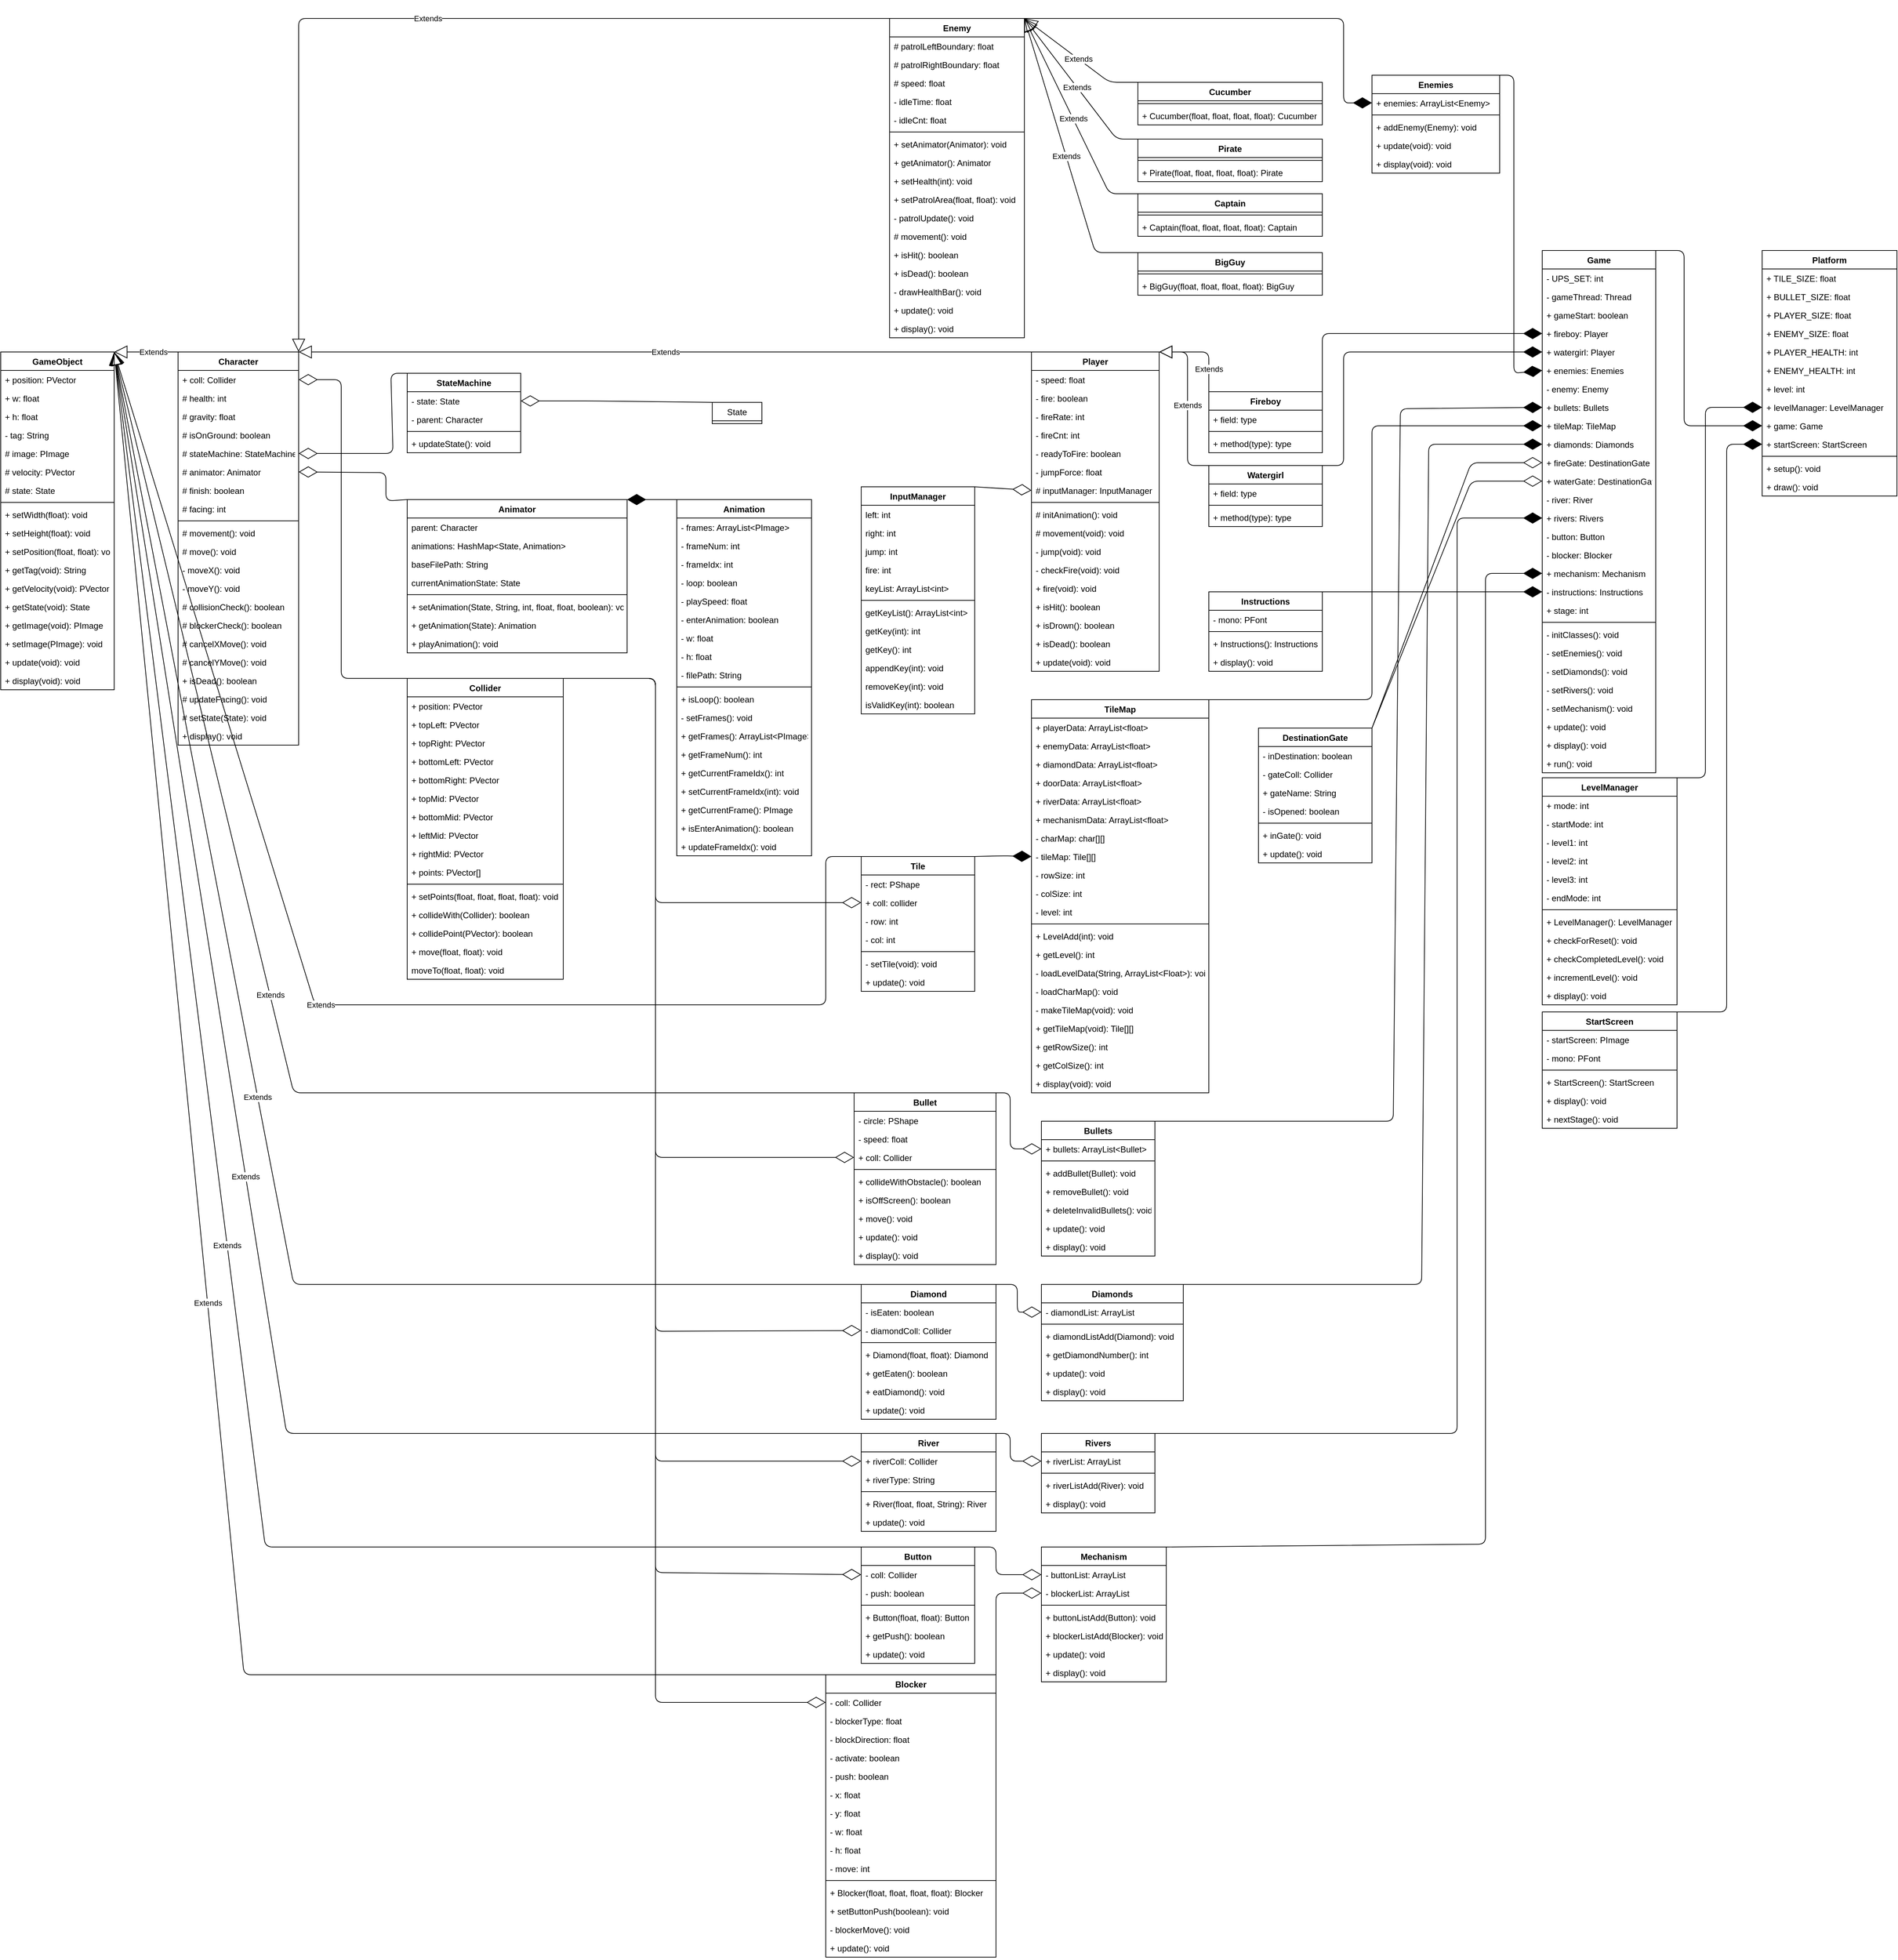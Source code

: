 <mxfile version="21.1.7" type="device">
  <diagram id="C5RBs43oDa-KdzZeNtuy" name="Page-1">
    <mxGraphModel dx="1186" dy="1924" grid="1" gridSize="10" guides="1" tooltips="1" connect="1" arrows="1" fold="1" page="1" pageScale="1" pageWidth="1654" pageHeight="1169" math="0" shadow="0">
      <root>
        <mxCell id="WIyWlLk6GJQsqaUBKTNV-0" />
        <mxCell id="WIyWlLk6GJQsqaUBKTNV-1" parent="WIyWlLk6GJQsqaUBKTNV-0" />
        <mxCell id="olz0WFhDpBD9glcPphKf-0" value="GameObject" style="swimlane;fontStyle=1;align=center;verticalAlign=top;childLayout=stackLayout;horizontal=1;startSize=26;horizontalStack=0;resizeParent=1;resizeParentMax=0;resizeLast=0;collapsible=1;marginBottom=0;" parent="WIyWlLk6GJQsqaUBKTNV-1" vertex="1">
          <mxGeometry x="27" y="190" width="160" height="476" as="geometry">
            <mxRectangle x="20" y="400" width="110" height="30" as="alternateBounds" />
          </mxGeometry>
        </mxCell>
        <mxCell id="olz0WFhDpBD9glcPphKf-1" value="+ position: PVector" style="text;strokeColor=none;fillColor=none;align=left;verticalAlign=top;spacingLeft=4;spacingRight=4;overflow=hidden;rotatable=0;points=[[0,0.5],[1,0.5]];portConstraint=eastwest;" parent="olz0WFhDpBD9glcPphKf-0" vertex="1">
          <mxGeometry y="26" width="160" height="26" as="geometry" />
        </mxCell>
        <mxCell id="olz0WFhDpBD9glcPphKf-8" value="+ w: float" style="text;strokeColor=none;fillColor=none;align=left;verticalAlign=top;spacingLeft=4;spacingRight=4;overflow=hidden;rotatable=0;points=[[0,0.5],[1,0.5]];portConstraint=eastwest;" parent="olz0WFhDpBD9glcPphKf-0" vertex="1">
          <mxGeometry y="52" width="160" height="26" as="geometry" />
        </mxCell>
        <mxCell id="olz0WFhDpBD9glcPphKf-9" value="+ h: float" style="text;strokeColor=none;fillColor=none;align=left;verticalAlign=top;spacingLeft=4;spacingRight=4;overflow=hidden;rotatable=0;points=[[0,0.5],[1,0.5]];portConstraint=eastwest;" parent="olz0WFhDpBD9glcPphKf-0" vertex="1">
          <mxGeometry y="78" width="160" height="26" as="geometry" />
        </mxCell>
        <mxCell id="olz0WFhDpBD9glcPphKf-10" value="- tag: String" style="text;strokeColor=none;fillColor=none;align=left;verticalAlign=top;spacingLeft=4;spacingRight=4;overflow=hidden;rotatable=0;points=[[0,0.5],[1,0.5]];portConstraint=eastwest;" parent="olz0WFhDpBD9glcPphKf-0" vertex="1">
          <mxGeometry y="104" width="160" height="26" as="geometry" />
        </mxCell>
        <mxCell id="olz0WFhDpBD9glcPphKf-11" value="# image: PImage" style="text;strokeColor=none;fillColor=none;align=left;verticalAlign=top;spacingLeft=4;spacingRight=4;overflow=hidden;rotatable=0;points=[[0,0.5],[1,0.5]];portConstraint=eastwest;" parent="olz0WFhDpBD9glcPphKf-0" vertex="1">
          <mxGeometry y="130" width="160" height="26" as="geometry" />
        </mxCell>
        <mxCell id="olz0WFhDpBD9glcPphKf-12" value="# velocity: PVector" style="text;strokeColor=none;fillColor=none;align=left;verticalAlign=top;spacingLeft=4;spacingRight=4;overflow=hidden;rotatable=0;points=[[0,0.5],[1,0.5]];portConstraint=eastwest;" parent="olz0WFhDpBD9glcPphKf-0" vertex="1">
          <mxGeometry y="156" width="160" height="26" as="geometry" />
        </mxCell>
        <mxCell id="olz0WFhDpBD9glcPphKf-13" value="# state: State" style="text;strokeColor=none;fillColor=none;align=left;verticalAlign=top;spacingLeft=4;spacingRight=4;overflow=hidden;rotatable=0;points=[[0,0.5],[1,0.5]];portConstraint=eastwest;" parent="olz0WFhDpBD9glcPphKf-0" vertex="1">
          <mxGeometry y="182" width="160" height="26" as="geometry" />
        </mxCell>
        <mxCell id="olz0WFhDpBD9glcPphKf-2" value="" style="line;strokeWidth=1;fillColor=none;align=left;verticalAlign=middle;spacingTop=-1;spacingLeft=3;spacingRight=3;rotatable=0;labelPosition=right;points=[];portConstraint=eastwest;strokeColor=inherit;" parent="olz0WFhDpBD9glcPphKf-0" vertex="1">
          <mxGeometry y="208" width="160" height="8" as="geometry" />
        </mxCell>
        <mxCell id="fTGCfxzAginaQZDVBL8g-0" value="+ setWidth(float): void" style="text;strokeColor=none;fillColor=none;align=left;verticalAlign=top;spacingLeft=4;spacingRight=4;overflow=hidden;rotatable=0;points=[[0,0.5],[1,0.5]];portConstraint=eastwest;" parent="olz0WFhDpBD9glcPphKf-0" vertex="1">
          <mxGeometry y="216" width="160" height="26" as="geometry" />
        </mxCell>
        <mxCell id="fTGCfxzAginaQZDVBL8g-1" value="+ setHeight(float): void" style="text;strokeColor=none;fillColor=none;align=left;verticalAlign=top;spacingLeft=4;spacingRight=4;overflow=hidden;rotatable=0;points=[[0,0.5],[1,0.5]];portConstraint=eastwest;" parent="olz0WFhDpBD9glcPphKf-0" vertex="1">
          <mxGeometry y="242" width="160" height="26" as="geometry" />
        </mxCell>
        <mxCell id="fTGCfxzAginaQZDVBL8g-2" value="+ setPosition(float, float): void" style="text;strokeColor=none;fillColor=none;align=left;verticalAlign=top;spacingLeft=4;spacingRight=4;overflow=hidden;rotatable=0;points=[[0,0.5],[1,0.5]];portConstraint=eastwest;" parent="olz0WFhDpBD9glcPphKf-0" vertex="1">
          <mxGeometry y="268" width="160" height="26" as="geometry" />
        </mxCell>
        <mxCell id="olz0WFhDpBD9glcPphKf-16" value="+ getTag(void): String" style="text;strokeColor=none;fillColor=none;align=left;verticalAlign=top;spacingLeft=4;spacingRight=4;overflow=hidden;rotatable=0;points=[[0,0.5],[1,0.5]];portConstraint=eastwest;" parent="olz0WFhDpBD9glcPphKf-0" vertex="1">
          <mxGeometry y="294" width="160" height="26" as="geometry" />
        </mxCell>
        <mxCell id="olz0WFhDpBD9glcPphKf-3" value="+ getVelocity(void): PVector" style="text;strokeColor=none;fillColor=none;align=left;verticalAlign=top;spacingLeft=4;spacingRight=4;overflow=hidden;rotatable=0;points=[[0,0.5],[1,0.5]];portConstraint=eastwest;" parent="olz0WFhDpBD9glcPphKf-0" vertex="1">
          <mxGeometry y="320" width="160" height="26" as="geometry" />
        </mxCell>
        <mxCell id="olz0WFhDpBD9glcPphKf-14" value="+ getState(void): State" style="text;strokeColor=none;fillColor=none;align=left;verticalAlign=top;spacingLeft=4;spacingRight=4;overflow=hidden;rotatable=0;points=[[0,0.5],[1,0.5]];portConstraint=eastwest;" parent="olz0WFhDpBD9glcPphKf-0" vertex="1">
          <mxGeometry y="346" width="160" height="26" as="geometry" />
        </mxCell>
        <mxCell id="olz0WFhDpBD9glcPphKf-18" value="+ getImage(void): PImage" style="text;strokeColor=none;fillColor=none;align=left;verticalAlign=top;spacingLeft=4;spacingRight=4;overflow=hidden;rotatable=0;points=[[0,0.5],[1,0.5]];portConstraint=eastwest;" parent="olz0WFhDpBD9glcPphKf-0" vertex="1">
          <mxGeometry y="372" width="160" height="26" as="geometry" />
        </mxCell>
        <mxCell id="olz0WFhDpBD9glcPphKf-17" value="+ setImage(PImage): void" style="text;strokeColor=none;fillColor=none;align=left;verticalAlign=top;spacingLeft=4;spacingRight=4;overflow=hidden;rotatable=0;points=[[0,0.5],[1,0.5]];portConstraint=eastwest;" parent="olz0WFhDpBD9glcPphKf-0" vertex="1">
          <mxGeometry y="398" width="160" height="26" as="geometry" />
        </mxCell>
        <mxCell id="olz0WFhDpBD9glcPphKf-20" value="+ update(void): void" style="text;strokeColor=none;fillColor=none;align=left;verticalAlign=top;spacingLeft=4;spacingRight=4;overflow=hidden;rotatable=0;points=[[0,0.5],[1,0.5]];portConstraint=eastwest;" parent="olz0WFhDpBD9glcPphKf-0" vertex="1">
          <mxGeometry y="424" width="160" height="26" as="geometry" />
        </mxCell>
        <mxCell id="olz0WFhDpBD9glcPphKf-19" value="+ display(void): void" style="text;strokeColor=none;fillColor=none;align=left;verticalAlign=top;spacingLeft=4;spacingRight=4;overflow=hidden;rotatable=0;points=[[0,0.5],[1,0.5]];portConstraint=eastwest;" parent="olz0WFhDpBD9glcPphKf-0" vertex="1">
          <mxGeometry y="450" width="160" height="26" as="geometry" />
        </mxCell>
        <mxCell id="olz0WFhDpBD9glcPphKf-21" value="Character" style="swimlane;fontStyle=1;align=center;verticalAlign=top;childLayout=stackLayout;horizontal=1;startSize=26;horizontalStack=0;resizeParent=1;resizeParentMax=0;resizeLast=0;collapsible=1;marginBottom=0;" parent="WIyWlLk6GJQsqaUBKTNV-1" vertex="1">
          <mxGeometry x="277" y="190" width="170" height="554" as="geometry">
            <mxRectangle x="230" y="240" width="100" height="30" as="alternateBounds" />
          </mxGeometry>
        </mxCell>
        <mxCell id="olz0WFhDpBD9glcPphKf-22" value="+ coll: Collider" style="text;strokeColor=none;fillColor=none;align=left;verticalAlign=top;spacingLeft=4;spacingRight=4;overflow=hidden;rotatable=0;points=[[0,0.5],[1,0.5]];portConstraint=eastwest;" parent="olz0WFhDpBD9glcPphKf-21" vertex="1">
          <mxGeometry y="26" width="170" height="26" as="geometry" />
        </mxCell>
        <mxCell id="fTGCfxzAginaQZDVBL8g-4" value="# health: int" style="text;strokeColor=none;fillColor=none;align=left;verticalAlign=top;spacingLeft=4;spacingRight=4;overflow=hidden;rotatable=0;points=[[0,0.5],[1,0.5]];portConstraint=eastwest;" parent="olz0WFhDpBD9glcPphKf-21" vertex="1">
          <mxGeometry y="52" width="170" height="26" as="geometry" />
        </mxCell>
        <mxCell id="olz0WFhDpBD9glcPphKf-28" value="# gravity: float" style="text;strokeColor=none;fillColor=none;align=left;verticalAlign=top;spacingLeft=4;spacingRight=4;overflow=hidden;rotatable=0;points=[[0,0.5],[1,0.5]];portConstraint=eastwest;" parent="olz0WFhDpBD9glcPphKf-21" vertex="1">
          <mxGeometry y="78" width="170" height="26" as="geometry" />
        </mxCell>
        <mxCell id="olz0WFhDpBD9glcPphKf-27" value="# isOnGround: boolean" style="text;strokeColor=none;fillColor=none;align=left;verticalAlign=top;spacingLeft=4;spacingRight=4;overflow=hidden;rotatable=0;points=[[0,0.5],[1,0.5]];portConstraint=eastwest;" parent="olz0WFhDpBD9glcPphKf-21" vertex="1">
          <mxGeometry y="104" width="170" height="26" as="geometry" />
        </mxCell>
        <mxCell id="olz0WFhDpBD9glcPphKf-26" value="# stateMachine: StateMachine" style="text;strokeColor=none;fillColor=none;align=left;verticalAlign=top;spacingLeft=4;spacingRight=4;overflow=hidden;rotatable=0;points=[[0,0.5],[1,0.5]];portConstraint=eastwest;" parent="olz0WFhDpBD9glcPphKf-21" vertex="1">
          <mxGeometry y="130" width="170" height="26" as="geometry" />
        </mxCell>
        <mxCell id="olz0WFhDpBD9glcPphKf-25" value="# animator: Animator" style="text;strokeColor=none;fillColor=none;align=left;verticalAlign=top;spacingLeft=4;spacingRight=4;overflow=hidden;rotatable=0;points=[[0,0.5],[1,0.5]];portConstraint=eastwest;" parent="olz0WFhDpBD9glcPphKf-21" vertex="1">
          <mxGeometry y="156" width="170" height="26" as="geometry" />
        </mxCell>
        <mxCell id="fTGCfxzAginaQZDVBL8g-5" value="# finish: boolean" style="text;strokeColor=none;fillColor=none;align=left;verticalAlign=top;spacingLeft=4;spacingRight=4;overflow=hidden;rotatable=0;points=[[0,0.5],[1,0.5]];portConstraint=eastwest;" parent="olz0WFhDpBD9glcPphKf-21" vertex="1">
          <mxGeometry y="182" width="170" height="26" as="geometry" />
        </mxCell>
        <mxCell id="fTGCfxzAginaQZDVBL8g-6" value="# facing: int" style="text;strokeColor=none;fillColor=none;align=left;verticalAlign=top;spacingLeft=4;spacingRight=4;overflow=hidden;rotatable=0;points=[[0,0.5],[1,0.5]];portConstraint=eastwest;" parent="olz0WFhDpBD9glcPphKf-21" vertex="1">
          <mxGeometry y="208" width="170" height="26" as="geometry" />
        </mxCell>
        <mxCell id="olz0WFhDpBD9glcPphKf-23" value="" style="line;strokeWidth=1;fillColor=none;align=left;verticalAlign=middle;spacingTop=-1;spacingLeft=3;spacingRight=3;rotatable=0;labelPosition=right;points=[];portConstraint=eastwest;strokeColor=inherit;" parent="olz0WFhDpBD9glcPphKf-21" vertex="1">
          <mxGeometry y="234" width="170" height="8" as="geometry" />
        </mxCell>
        <mxCell id="olz0WFhDpBD9glcPphKf-24" value="# movement(): void" style="text;strokeColor=none;fillColor=none;align=left;verticalAlign=top;spacingLeft=4;spacingRight=4;overflow=hidden;rotatable=0;points=[[0,0.5],[1,0.5]];portConstraint=eastwest;" parent="olz0WFhDpBD9glcPphKf-21" vertex="1">
          <mxGeometry y="242" width="170" height="26" as="geometry" />
        </mxCell>
        <mxCell id="fTGCfxzAginaQZDVBL8g-8" value="# move(): void" style="text;strokeColor=none;fillColor=none;align=left;verticalAlign=top;spacingLeft=4;spacingRight=4;overflow=hidden;rotatable=0;points=[[0,0.5],[1,0.5]];portConstraint=eastwest;" parent="olz0WFhDpBD9glcPphKf-21" vertex="1">
          <mxGeometry y="268" width="170" height="26" as="geometry" />
        </mxCell>
        <mxCell id="olz0WFhDpBD9glcPphKf-31" value="- moveX(): void" style="text;strokeColor=none;fillColor=none;align=left;verticalAlign=top;spacingLeft=4;spacingRight=4;overflow=hidden;rotatable=0;points=[[0,0.5],[1,0.5]];portConstraint=eastwest;" parent="olz0WFhDpBD9glcPphKf-21" vertex="1">
          <mxGeometry y="294" width="170" height="26" as="geometry" />
        </mxCell>
        <mxCell id="fTGCfxzAginaQZDVBL8g-7" value="- moveY(): void" style="text;strokeColor=none;fillColor=none;align=left;verticalAlign=top;spacingLeft=4;spacingRight=4;overflow=hidden;rotatable=0;points=[[0,0.5],[1,0.5]];portConstraint=eastwest;" parent="olz0WFhDpBD9glcPphKf-21" vertex="1">
          <mxGeometry y="320" width="170" height="26" as="geometry" />
        </mxCell>
        <mxCell id="olz0WFhDpBD9glcPphKf-30" value="# collisionCheck(): boolean" style="text;strokeColor=none;fillColor=none;align=left;verticalAlign=top;spacingLeft=4;spacingRight=4;overflow=hidden;rotatable=0;points=[[0,0.5],[1,0.5]];portConstraint=eastwest;" parent="olz0WFhDpBD9glcPphKf-21" vertex="1">
          <mxGeometry y="346" width="170" height="26" as="geometry" />
        </mxCell>
        <mxCell id="fTGCfxzAginaQZDVBL8g-9" value="# blockerCheck(): boolean" style="text;strokeColor=none;fillColor=none;align=left;verticalAlign=top;spacingLeft=4;spacingRight=4;overflow=hidden;rotatable=0;points=[[0,0.5],[1,0.5]];portConstraint=eastwest;" parent="olz0WFhDpBD9glcPphKf-21" vertex="1">
          <mxGeometry y="372" width="170" height="26" as="geometry" />
        </mxCell>
        <mxCell id="olz0WFhDpBD9glcPphKf-29" value="# cancelXMove(): void" style="text;strokeColor=none;fillColor=none;align=left;verticalAlign=top;spacingLeft=4;spacingRight=4;overflow=hidden;rotatable=0;points=[[0,0.5],[1,0.5]];portConstraint=eastwest;" parent="olz0WFhDpBD9glcPphKf-21" vertex="1">
          <mxGeometry y="398" width="170" height="26" as="geometry" />
        </mxCell>
        <mxCell id="fTGCfxzAginaQZDVBL8g-10" value="# cancelYMove(): void" style="text;strokeColor=none;fillColor=none;align=left;verticalAlign=top;spacingLeft=4;spacingRight=4;overflow=hidden;rotatable=0;points=[[0,0.5],[1,0.5]];portConstraint=eastwest;" parent="olz0WFhDpBD9glcPphKf-21" vertex="1">
          <mxGeometry y="424" width="170" height="26" as="geometry" />
        </mxCell>
        <mxCell id="fTGCfxzAginaQZDVBL8g-11" value="+ isDead(): boolean" style="text;strokeColor=none;fillColor=none;align=left;verticalAlign=top;spacingLeft=4;spacingRight=4;overflow=hidden;rotatable=0;points=[[0,0.5],[1,0.5]];portConstraint=eastwest;" parent="olz0WFhDpBD9glcPphKf-21" vertex="1">
          <mxGeometry y="450" width="170" height="26" as="geometry" />
        </mxCell>
        <mxCell id="fTGCfxzAginaQZDVBL8g-12" value="# updateFacing(): void" style="text;strokeColor=none;fillColor=none;align=left;verticalAlign=top;spacingLeft=4;spacingRight=4;overflow=hidden;rotatable=0;points=[[0,0.5],[1,0.5]];portConstraint=eastwest;" parent="olz0WFhDpBD9glcPphKf-21" vertex="1">
          <mxGeometry y="476" width="170" height="26" as="geometry" />
        </mxCell>
        <mxCell id="fTGCfxzAginaQZDVBL8g-13" value="# setState(State): void" style="text;strokeColor=none;fillColor=none;align=left;verticalAlign=top;spacingLeft=4;spacingRight=4;overflow=hidden;rotatable=0;points=[[0,0.5],[1,0.5]];portConstraint=eastwest;" parent="olz0WFhDpBD9glcPphKf-21" vertex="1">
          <mxGeometry y="502" width="170" height="26" as="geometry" />
        </mxCell>
        <mxCell id="fTGCfxzAginaQZDVBL8g-14" value="+ display(): void" style="text;strokeColor=none;fillColor=none;align=left;verticalAlign=top;spacingLeft=4;spacingRight=4;overflow=hidden;rotatable=0;points=[[0,0.5],[1,0.5]];portConstraint=eastwest;" parent="olz0WFhDpBD9glcPphKf-21" vertex="1">
          <mxGeometry y="528" width="170" height="26" as="geometry" />
        </mxCell>
        <mxCell id="olz0WFhDpBD9glcPphKf-32" value="Player" style="swimlane;fontStyle=1;align=center;verticalAlign=top;childLayout=stackLayout;horizontal=1;startSize=26;horizontalStack=0;resizeParent=1;resizeParentMax=0;resizeLast=0;collapsible=1;marginBottom=0;" parent="WIyWlLk6GJQsqaUBKTNV-1" vertex="1">
          <mxGeometry x="1480" y="190" width="180" height="450" as="geometry">
            <mxRectangle x="770" y="570" width="80" height="30" as="alternateBounds" />
          </mxGeometry>
        </mxCell>
        <mxCell id="olz0WFhDpBD9glcPphKf-33" value="- speed: float" style="text;strokeColor=none;fillColor=none;align=left;verticalAlign=top;spacingLeft=4;spacingRight=4;overflow=hidden;rotatable=0;points=[[0,0.5],[1,0.5]];portConstraint=eastwest;" parent="olz0WFhDpBD9glcPphKf-32" vertex="1">
          <mxGeometry y="26" width="180" height="26" as="geometry" />
        </mxCell>
        <mxCell id="fTGCfxzAginaQZDVBL8g-44" value="- fire: boolean" style="text;strokeColor=none;fillColor=none;align=left;verticalAlign=top;spacingLeft=4;spacingRight=4;overflow=hidden;rotatable=0;points=[[0,0.5],[1,0.5]];portConstraint=eastwest;" parent="olz0WFhDpBD9glcPphKf-32" vertex="1">
          <mxGeometry y="52" width="180" height="26" as="geometry" />
        </mxCell>
        <mxCell id="olz0WFhDpBD9glcPphKf-39" value="- fireRate: int" style="text;strokeColor=none;fillColor=none;align=left;verticalAlign=top;spacingLeft=4;spacingRight=4;overflow=hidden;rotatable=0;points=[[0,0.5],[1,0.5]];portConstraint=eastwest;" parent="olz0WFhDpBD9glcPphKf-32" vertex="1">
          <mxGeometry y="78" width="180" height="26" as="geometry" />
        </mxCell>
        <mxCell id="olz0WFhDpBD9glcPphKf-38" value="- fireCnt: int" style="text;strokeColor=none;fillColor=none;align=left;verticalAlign=top;spacingLeft=4;spacingRight=4;overflow=hidden;rotatable=0;points=[[0,0.5],[1,0.5]];portConstraint=eastwest;" parent="olz0WFhDpBD9glcPphKf-32" vertex="1">
          <mxGeometry y="104" width="180" height="26" as="geometry" />
        </mxCell>
        <mxCell id="olz0WFhDpBD9glcPphKf-37" value="- readyToFire: boolean" style="text;strokeColor=none;fillColor=none;align=left;verticalAlign=top;spacingLeft=4;spacingRight=4;overflow=hidden;rotatable=0;points=[[0,0.5],[1,0.5]];portConstraint=eastwest;" parent="olz0WFhDpBD9glcPphKf-32" vertex="1">
          <mxGeometry y="130" width="180" height="26" as="geometry" />
        </mxCell>
        <mxCell id="olz0WFhDpBD9glcPphKf-36" value="- jumpForce: float" style="text;strokeColor=none;fillColor=none;align=left;verticalAlign=top;spacingLeft=4;spacingRight=4;overflow=hidden;rotatable=0;points=[[0,0.5],[1,0.5]];portConstraint=eastwest;" parent="olz0WFhDpBD9glcPphKf-32" vertex="1">
          <mxGeometry y="156" width="180" height="26" as="geometry" />
        </mxCell>
        <mxCell id="WIId0_cN_ajR0Y17j2c8-78" value="# inputManager: InputManager" style="text;strokeColor=none;fillColor=none;align=left;verticalAlign=top;spacingLeft=4;spacingRight=4;overflow=hidden;rotatable=0;points=[[0,0.5],[1,0.5]];portConstraint=eastwest;" parent="olz0WFhDpBD9glcPphKf-32" vertex="1">
          <mxGeometry y="182" width="180" height="26" as="geometry" />
        </mxCell>
        <mxCell id="olz0WFhDpBD9glcPphKf-34" value="" style="line;strokeWidth=1;fillColor=none;align=left;verticalAlign=middle;spacingTop=-1;spacingLeft=3;spacingRight=3;rotatable=0;labelPosition=right;points=[];portConstraint=eastwest;strokeColor=inherit;" parent="olz0WFhDpBD9glcPphKf-32" vertex="1">
          <mxGeometry y="208" width="180" height="8" as="geometry" />
        </mxCell>
        <mxCell id="fTGCfxzAginaQZDVBL8g-45" value="# initAnimation(): void" style="text;strokeColor=none;fillColor=none;align=left;verticalAlign=top;spacingLeft=4;spacingRight=4;overflow=hidden;rotatable=0;points=[[0,0.5],[1,0.5]];portConstraint=eastwest;" parent="olz0WFhDpBD9glcPphKf-32" vertex="1">
          <mxGeometry y="216" width="180" height="26" as="geometry" />
        </mxCell>
        <mxCell id="olz0WFhDpBD9glcPphKf-35" value="# movement(void): void" style="text;strokeColor=none;fillColor=none;align=left;verticalAlign=top;spacingLeft=4;spacingRight=4;overflow=hidden;rotatable=0;points=[[0,0.5],[1,0.5]];portConstraint=eastwest;" parent="olz0WFhDpBD9glcPphKf-32" vertex="1">
          <mxGeometry y="242" width="180" height="26" as="geometry" />
        </mxCell>
        <mxCell id="olz0WFhDpBD9glcPphKf-43" value="- jump(void): void" style="text;strokeColor=none;fillColor=none;align=left;verticalAlign=top;spacingLeft=4;spacingRight=4;overflow=hidden;rotatable=0;points=[[0,0.5],[1,0.5]];portConstraint=eastwest;" parent="olz0WFhDpBD9glcPphKf-32" vertex="1">
          <mxGeometry y="268" width="180" height="26" as="geometry" />
        </mxCell>
        <mxCell id="olz0WFhDpBD9glcPphKf-42" value="- checkFire(void): void" style="text;strokeColor=none;fillColor=none;align=left;verticalAlign=top;spacingLeft=4;spacingRight=4;overflow=hidden;rotatable=0;points=[[0,0.5],[1,0.5]];portConstraint=eastwest;" parent="olz0WFhDpBD9glcPphKf-32" vertex="1">
          <mxGeometry y="294" width="180" height="26" as="geometry" />
        </mxCell>
        <mxCell id="olz0WFhDpBD9glcPphKf-41" value="+ fire(void): void" style="text;strokeColor=none;fillColor=none;align=left;verticalAlign=top;spacingLeft=4;spacingRight=4;overflow=hidden;rotatable=0;points=[[0,0.5],[1,0.5]];portConstraint=eastwest;" parent="olz0WFhDpBD9glcPphKf-32" vertex="1">
          <mxGeometry y="320" width="180" height="26" as="geometry" />
        </mxCell>
        <mxCell id="fTGCfxzAginaQZDVBL8g-47" value="+ isHit(): boolean" style="text;strokeColor=none;fillColor=none;align=left;verticalAlign=top;spacingLeft=4;spacingRight=4;overflow=hidden;rotatable=0;points=[[0,0.5],[1,0.5]];portConstraint=eastwest;" parent="olz0WFhDpBD9glcPphKf-32" vertex="1">
          <mxGeometry y="346" width="180" height="26" as="geometry" />
        </mxCell>
        <mxCell id="fTGCfxzAginaQZDVBL8g-48" value="+ isDrown(): boolean" style="text;strokeColor=none;fillColor=none;align=left;verticalAlign=top;spacingLeft=4;spacingRight=4;overflow=hidden;rotatable=0;points=[[0,0.5],[1,0.5]];portConstraint=eastwest;" parent="olz0WFhDpBD9glcPphKf-32" vertex="1">
          <mxGeometry y="372" width="180" height="26" as="geometry" />
        </mxCell>
        <mxCell id="fTGCfxzAginaQZDVBL8g-46" value="+ isDead(): boolean" style="text;strokeColor=none;fillColor=none;align=left;verticalAlign=top;spacingLeft=4;spacingRight=4;overflow=hidden;rotatable=0;points=[[0,0.5],[1,0.5]];portConstraint=eastwest;" parent="olz0WFhDpBD9glcPphKf-32" vertex="1">
          <mxGeometry y="398" width="180" height="26" as="geometry" />
        </mxCell>
        <mxCell id="olz0WFhDpBD9glcPphKf-40" value="+ update(void): void" style="text;strokeColor=none;fillColor=none;align=left;verticalAlign=top;spacingLeft=4;spacingRight=4;overflow=hidden;rotatable=0;points=[[0,0.5],[1,0.5]];portConstraint=eastwest;" parent="olz0WFhDpBD9glcPphKf-32" vertex="1">
          <mxGeometry y="424" width="180" height="26" as="geometry" />
        </mxCell>
        <mxCell id="olz0WFhDpBD9glcPphKf-60" value="Enemies" style="swimlane;fontStyle=1;align=center;verticalAlign=top;childLayout=stackLayout;horizontal=1;startSize=26;horizontalStack=0;resizeParent=1;resizeParentMax=0;resizeLast=0;collapsible=1;marginBottom=0;" parent="WIyWlLk6GJQsqaUBKTNV-1" vertex="1">
          <mxGeometry x="1960" y="-200" width="180" height="138" as="geometry">
            <mxRectangle x="680" y="448" width="90" height="30" as="alternateBounds" />
          </mxGeometry>
        </mxCell>
        <mxCell id="olz0WFhDpBD9glcPphKf-61" value="+ enemies: ArrayList&lt;Enemy&gt;" style="text;strokeColor=none;fillColor=none;align=left;verticalAlign=top;spacingLeft=4;spacingRight=4;overflow=hidden;rotatable=0;points=[[0,0.5],[1,0.5]];portConstraint=eastwest;" parent="olz0WFhDpBD9glcPphKf-60" vertex="1">
          <mxGeometry y="26" width="180" height="26" as="geometry" />
        </mxCell>
        <mxCell id="olz0WFhDpBD9glcPphKf-62" value="" style="line;strokeWidth=1;fillColor=none;align=left;verticalAlign=middle;spacingTop=-1;spacingLeft=3;spacingRight=3;rotatable=0;labelPosition=right;points=[];portConstraint=eastwest;strokeColor=inherit;" parent="olz0WFhDpBD9glcPphKf-60" vertex="1">
          <mxGeometry y="52" width="180" height="8" as="geometry" />
        </mxCell>
        <mxCell id="fTGCfxzAginaQZDVBL8g-43" value="+ addEnemy(Enemy): void" style="text;strokeColor=none;fillColor=none;align=left;verticalAlign=top;spacingLeft=4;spacingRight=4;overflow=hidden;rotatable=0;points=[[0,0.5],[1,0.5]];portConstraint=eastwest;" parent="olz0WFhDpBD9glcPphKf-60" vertex="1">
          <mxGeometry y="60" width="180" height="26" as="geometry" />
        </mxCell>
        <mxCell id="olz0WFhDpBD9glcPphKf-63" value="+ update(void): void" style="text;strokeColor=none;fillColor=none;align=left;verticalAlign=top;spacingLeft=4;spacingRight=4;overflow=hidden;rotatable=0;points=[[0,0.5],[1,0.5]];portConstraint=eastwest;" parent="olz0WFhDpBD9glcPphKf-60" vertex="1">
          <mxGeometry y="86" width="180" height="26" as="geometry" />
        </mxCell>
        <mxCell id="olz0WFhDpBD9glcPphKf-72" value="+ display(void): void" style="text;strokeColor=none;fillColor=none;align=left;verticalAlign=top;spacingLeft=4;spacingRight=4;overflow=hidden;rotatable=0;points=[[0,0.5],[1,0.5]];portConstraint=eastwest;" parent="olz0WFhDpBD9glcPphKf-60" vertex="1">
          <mxGeometry y="112" width="180" height="26" as="geometry" />
        </mxCell>
        <mxCell id="olz0WFhDpBD9glcPphKf-64" value="Tile" style="swimlane;fontStyle=1;align=center;verticalAlign=top;childLayout=stackLayout;horizontal=1;startSize=26;horizontalStack=0;resizeParent=1;resizeParentMax=0;resizeLast=0;collapsible=1;marginBottom=0;" parent="WIyWlLk6GJQsqaUBKTNV-1" vertex="1">
          <mxGeometry x="1240" y="901" width="160" height="190" as="geometry">
            <mxRectangle x="220" y="880" width="70" height="30" as="alternateBounds" />
          </mxGeometry>
        </mxCell>
        <mxCell id="fTGCfxzAginaQZDVBL8g-49" value="- rect: PShape" style="text;strokeColor=none;fillColor=none;align=left;verticalAlign=top;spacingLeft=4;spacingRight=4;overflow=hidden;rotatable=0;points=[[0,0.5],[1,0.5]];portConstraint=eastwest;" parent="olz0WFhDpBD9glcPphKf-64" vertex="1">
          <mxGeometry y="26" width="160" height="26" as="geometry" />
        </mxCell>
        <mxCell id="olz0WFhDpBD9glcPphKf-65" value="+ coll: collider" style="text;strokeColor=none;fillColor=none;align=left;verticalAlign=top;spacingLeft=4;spacingRight=4;overflow=hidden;rotatable=0;points=[[0,0.5],[1,0.5]];portConstraint=eastwest;" parent="olz0WFhDpBD9glcPphKf-64" vertex="1">
          <mxGeometry y="52" width="160" height="26" as="geometry" />
        </mxCell>
        <mxCell id="olz0WFhDpBD9glcPphKf-74" value="- row: int" style="text;strokeColor=none;fillColor=none;align=left;verticalAlign=top;spacingLeft=4;spacingRight=4;overflow=hidden;rotatable=0;points=[[0,0.5],[1,0.5]];portConstraint=eastwest;" parent="olz0WFhDpBD9glcPphKf-64" vertex="1">
          <mxGeometry y="78" width="160" height="26" as="geometry" />
        </mxCell>
        <mxCell id="olz0WFhDpBD9glcPphKf-73" value="- col: int" style="text;strokeColor=none;fillColor=none;align=left;verticalAlign=top;spacingLeft=4;spacingRight=4;overflow=hidden;rotatable=0;points=[[0,0.5],[1,0.5]];portConstraint=eastwest;" parent="olz0WFhDpBD9glcPphKf-64" vertex="1">
          <mxGeometry y="104" width="160" height="26" as="geometry" />
        </mxCell>
        <mxCell id="olz0WFhDpBD9glcPphKf-66" value="" style="line;strokeWidth=1;fillColor=none;align=left;verticalAlign=middle;spacingTop=-1;spacingLeft=3;spacingRight=3;rotatable=0;labelPosition=right;points=[];portConstraint=eastwest;strokeColor=inherit;" parent="olz0WFhDpBD9glcPphKf-64" vertex="1">
          <mxGeometry y="130" width="160" height="8" as="geometry" />
        </mxCell>
        <mxCell id="olz0WFhDpBD9glcPphKf-67" value="- setTile(void): void" style="text;strokeColor=none;fillColor=none;align=left;verticalAlign=top;spacingLeft=4;spacingRight=4;overflow=hidden;rotatable=0;points=[[0,0.5],[1,0.5]];portConstraint=eastwest;" parent="olz0WFhDpBD9glcPphKf-64" vertex="1">
          <mxGeometry y="138" width="160" height="26" as="geometry" />
        </mxCell>
        <mxCell id="fTGCfxzAginaQZDVBL8g-50" value="+ update(): void" style="text;strokeColor=none;fillColor=none;align=left;verticalAlign=top;spacingLeft=4;spacingRight=4;overflow=hidden;rotatable=0;points=[[0,0.5],[1,0.5]];portConstraint=eastwest;" parent="olz0WFhDpBD9glcPphKf-64" vertex="1">
          <mxGeometry y="164" width="160" height="26" as="geometry" />
        </mxCell>
        <mxCell id="olz0WFhDpBD9glcPphKf-68" value="TileMap" style="swimlane;fontStyle=1;align=center;verticalAlign=top;childLayout=stackLayout;horizontal=1;startSize=26;horizontalStack=0;resizeParent=1;resizeParentMax=0;resizeLast=0;collapsible=1;marginBottom=0;" parent="WIyWlLk6GJQsqaUBKTNV-1" vertex="1">
          <mxGeometry x="1480" y="680" width="250" height="554" as="geometry">
            <mxRectangle x="500" y="790" width="80" height="30" as="alternateBounds" />
          </mxGeometry>
        </mxCell>
        <mxCell id="fTGCfxzAginaQZDVBL8g-51" value="+ playerData: ArrayList&lt;float&gt;" style="text;strokeColor=none;fillColor=none;align=left;verticalAlign=top;spacingLeft=4;spacingRight=4;overflow=hidden;rotatable=0;points=[[0,0.5],[1,0.5]];portConstraint=eastwest;" parent="olz0WFhDpBD9glcPphKf-68" vertex="1">
          <mxGeometry y="26" width="250" height="26" as="geometry" />
        </mxCell>
        <mxCell id="fTGCfxzAginaQZDVBL8g-55" value="+ enemyData: ArrayList&lt;float&gt;" style="text;strokeColor=none;fillColor=none;align=left;verticalAlign=top;spacingLeft=4;spacingRight=4;overflow=hidden;rotatable=0;points=[[0,0.5],[1,0.5]];portConstraint=eastwest;" parent="olz0WFhDpBD9glcPphKf-68" vertex="1">
          <mxGeometry y="52" width="250" height="26" as="geometry" />
        </mxCell>
        <mxCell id="fTGCfxzAginaQZDVBL8g-54" value="+ diamondData: ArrayList&lt;float&gt;" style="text;strokeColor=none;fillColor=none;align=left;verticalAlign=top;spacingLeft=4;spacingRight=4;overflow=hidden;rotatable=0;points=[[0,0.5],[1,0.5]];portConstraint=eastwest;" parent="olz0WFhDpBD9glcPphKf-68" vertex="1">
          <mxGeometry y="78" width="250" height="26" as="geometry" />
        </mxCell>
        <mxCell id="fTGCfxzAginaQZDVBL8g-53" value="+ doorData: ArrayList&lt;float&gt;" style="text;strokeColor=none;fillColor=none;align=left;verticalAlign=top;spacingLeft=4;spacingRight=4;overflow=hidden;rotatable=0;points=[[0,0.5],[1,0.5]];portConstraint=eastwest;" parent="olz0WFhDpBD9glcPphKf-68" vertex="1">
          <mxGeometry y="104" width="250" height="26" as="geometry" />
        </mxCell>
        <mxCell id="fTGCfxzAginaQZDVBL8g-52" value="+ riverData: ArrayList&lt;float&gt;" style="text;strokeColor=none;fillColor=none;align=left;verticalAlign=top;spacingLeft=4;spacingRight=4;overflow=hidden;rotatable=0;points=[[0,0.5],[1,0.5]];portConstraint=eastwest;" parent="olz0WFhDpBD9glcPphKf-68" vertex="1">
          <mxGeometry y="130" width="250" height="26" as="geometry" />
        </mxCell>
        <mxCell id="fTGCfxzAginaQZDVBL8g-56" value="+ mechanismData: ArrayList&lt;float&gt;" style="text;strokeColor=none;fillColor=none;align=left;verticalAlign=top;spacingLeft=4;spacingRight=4;overflow=hidden;rotatable=0;points=[[0,0.5],[1,0.5]];portConstraint=eastwest;" parent="olz0WFhDpBD9glcPphKf-68" vertex="1">
          <mxGeometry y="156" width="250" height="26" as="geometry" />
        </mxCell>
        <mxCell id="olz0WFhDpBD9glcPphKf-69" value="- charMap: char[][]" style="text;strokeColor=none;fillColor=none;align=left;verticalAlign=top;spacingLeft=4;spacingRight=4;overflow=hidden;rotatable=0;points=[[0,0.5],[1,0.5]];portConstraint=eastwest;" parent="olz0WFhDpBD9glcPphKf-68" vertex="1">
          <mxGeometry y="182" width="250" height="26" as="geometry" />
        </mxCell>
        <mxCell id="olz0WFhDpBD9glcPphKf-82" value="- tileMap: Tile[][]" style="text;strokeColor=none;fillColor=none;align=left;verticalAlign=top;spacingLeft=4;spacingRight=4;overflow=hidden;rotatable=0;points=[[0,0.5],[1,0.5]];portConstraint=eastwest;" parent="olz0WFhDpBD9glcPphKf-68" vertex="1">
          <mxGeometry y="208" width="250" height="26" as="geometry" />
        </mxCell>
        <mxCell id="olz0WFhDpBD9glcPphKf-81" value="- rowSize: int" style="text;strokeColor=none;fillColor=none;align=left;verticalAlign=top;spacingLeft=4;spacingRight=4;overflow=hidden;rotatable=0;points=[[0,0.5],[1,0.5]];portConstraint=eastwest;" parent="olz0WFhDpBD9glcPphKf-68" vertex="1">
          <mxGeometry y="234" width="250" height="26" as="geometry" />
        </mxCell>
        <mxCell id="olz0WFhDpBD9glcPphKf-83" value="- colSize: int" style="text;strokeColor=none;fillColor=none;align=left;verticalAlign=top;spacingLeft=4;spacingRight=4;overflow=hidden;rotatable=0;points=[[0,0.5],[1,0.5]];portConstraint=eastwest;" parent="olz0WFhDpBD9glcPphKf-68" vertex="1">
          <mxGeometry y="260" width="250" height="26" as="geometry" />
        </mxCell>
        <mxCell id="fTGCfxzAginaQZDVBL8g-57" value="- level: int" style="text;strokeColor=none;fillColor=none;align=left;verticalAlign=top;spacingLeft=4;spacingRight=4;overflow=hidden;rotatable=0;points=[[0,0.5],[1,0.5]];portConstraint=eastwest;" parent="olz0WFhDpBD9glcPphKf-68" vertex="1">
          <mxGeometry y="286" width="250" height="26" as="geometry" />
        </mxCell>
        <mxCell id="olz0WFhDpBD9glcPphKf-70" value="" style="line;strokeWidth=1;fillColor=none;align=left;verticalAlign=middle;spacingTop=-1;spacingLeft=3;spacingRight=3;rotatable=0;labelPosition=right;points=[];portConstraint=eastwest;strokeColor=inherit;" parent="olz0WFhDpBD9glcPphKf-68" vertex="1">
          <mxGeometry y="312" width="250" height="8" as="geometry" />
        </mxCell>
        <mxCell id="fTGCfxzAginaQZDVBL8g-58" value="+ LevelAdd(int): void" style="text;strokeColor=none;fillColor=none;align=left;verticalAlign=top;spacingLeft=4;spacingRight=4;overflow=hidden;rotatable=0;points=[[0,0.5],[1,0.5]];portConstraint=eastwest;" parent="olz0WFhDpBD9glcPphKf-68" vertex="1">
          <mxGeometry y="320" width="250" height="26" as="geometry" />
        </mxCell>
        <mxCell id="fTGCfxzAginaQZDVBL8g-59" value="+ getLevel(): int" style="text;strokeColor=none;fillColor=none;align=left;verticalAlign=top;spacingLeft=4;spacingRight=4;overflow=hidden;rotatable=0;points=[[0,0.5],[1,0.5]];portConstraint=eastwest;" parent="olz0WFhDpBD9glcPphKf-68" vertex="1">
          <mxGeometry y="346" width="250" height="26" as="geometry" />
        </mxCell>
        <mxCell id="fTGCfxzAginaQZDVBL8g-60" value="- loadLevelData(String, ArrayList&lt;Float&gt;): void" style="text;strokeColor=none;fillColor=none;align=left;verticalAlign=top;spacingLeft=4;spacingRight=4;overflow=hidden;rotatable=0;points=[[0,0.5],[1,0.5]];portConstraint=eastwest;" parent="olz0WFhDpBD9glcPphKf-68" vertex="1">
          <mxGeometry y="372" width="250" height="26" as="geometry" />
        </mxCell>
        <mxCell id="fTGCfxzAginaQZDVBL8g-61" value="- loadCharMap(): void" style="text;strokeColor=none;fillColor=none;align=left;verticalAlign=top;spacingLeft=4;spacingRight=4;overflow=hidden;rotatable=0;points=[[0,0.5],[1,0.5]];portConstraint=eastwest;" parent="olz0WFhDpBD9glcPphKf-68" vertex="1">
          <mxGeometry y="398" width="250" height="26" as="geometry" />
        </mxCell>
        <mxCell id="olz0WFhDpBD9glcPphKf-71" value="- makeTileMap(void): void" style="text;strokeColor=none;fillColor=none;align=left;verticalAlign=top;spacingLeft=4;spacingRight=4;overflow=hidden;rotatable=0;points=[[0,0.5],[1,0.5]];portConstraint=eastwest;" parent="olz0WFhDpBD9glcPphKf-68" vertex="1">
          <mxGeometry y="424" width="250" height="26" as="geometry" />
        </mxCell>
        <mxCell id="olz0WFhDpBD9glcPphKf-87" value="+ getTileMap(void): Tile[][]" style="text;strokeColor=none;fillColor=none;align=left;verticalAlign=top;spacingLeft=4;spacingRight=4;overflow=hidden;rotatable=0;points=[[0,0.5],[1,0.5]];portConstraint=eastwest;" parent="olz0WFhDpBD9glcPphKf-68" vertex="1">
          <mxGeometry y="450" width="250" height="26" as="geometry" />
        </mxCell>
        <mxCell id="olz0WFhDpBD9glcPphKf-86" value="+ getRowSize(): int" style="text;strokeColor=none;fillColor=none;align=left;verticalAlign=top;spacingLeft=4;spacingRight=4;overflow=hidden;rotatable=0;points=[[0,0.5],[1,0.5]];portConstraint=eastwest;" parent="olz0WFhDpBD9glcPphKf-68" vertex="1">
          <mxGeometry y="476" width="250" height="26" as="geometry" />
        </mxCell>
        <mxCell id="olz0WFhDpBD9glcPphKf-85" value="+ getColSize(): int" style="text;strokeColor=none;fillColor=none;align=left;verticalAlign=top;spacingLeft=4;spacingRight=4;overflow=hidden;rotatable=0;points=[[0,0.5],[1,0.5]];portConstraint=eastwest;" parent="olz0WFhDpBD9glcPphKf-68" vertex="1">
          <mxGeometry y="502" width="250" height="26" as="geometry" />
        </mxCell>
        <mxCell id="olz0WFhDpBD9glcPphKf-84" value="+ display(void): void" style="text;strokeColor=none;fillColor=none;align=left;verticalAlign=top;spacingLeft=4;spacingRight=4;overflow=hidden;rotatable=0;points=[[0,0.5],[1,0.5]];portConstraint=eastwest;" parent="olz0WFhDpBD9glcPphKf-68" vertex="1">
          <mxGeometry y="528" width="250" height="26" as="geometry" />
        </mxCell>
        <mxCell id="olz0WFhDpBD9glcPphKf-100" value="State" style="swimlane;fontStyle=0;childLayout=stackLayout;horizontal=1;startSize=26;fillColor=none;horizontalStack=0;resizeParent=1;resizeParentMax=0;resizeLast=0;collapsible=1;marginBottom=0;" parent="WIyWlLk6GJQsqaUBKTNV-1" vertex="1" collapsed="1">
          <mxGeometry x="1030" y="261" width="70" height="30" as="geometry">
            <mxRectangle x="1030" y="47" width="140" height="338" as="alternateBounds" />
          </mxGeometry>
        </mxCell>
        <mxCell id="olz0WFhDpBD9glcPphKf-101" value="IDLE_L" style="text;strokeColor=none;fillColor=none;align=left;verticalAlign=top;spacingLeft=4;spacingRight=4;overflow=hidden;rotatable=0;points=[[0,0.5],[1,0.5]];portConstraint=eastwest;" parent="olz0WFhDpBD9glcPphKf-100" vertex="1">
          <mxGeometry y="26" width="140" height="26" as="geometry" />
        </mxCell>
        <mxCell id="fTGCfxzAginaQZDVBL8g-15" value="IDLE_R" style="text;strokeColor=none;fillColor=none;align=left;verticalAlign=top;spacingLeft=4;spacingRight=4;overflow=hidden;rotatable=0;points=[[0,0.5],[1,0.5]];portConstraint=eastwest;" parent="olz0WFhDpBD9glcPphKf-100" vertex="1">
          <mxGeometry y="52" width="140" height="26" as="geometry" />
        </mxCell>
        <mxCell id="olz0WFhDpBD9glcPphKf-102" value="WALK_L" style="text;strokeColor=none;fillColor=none;align=left;verticalAlign=top;spacingLeft=4;spacingRight=4;overflow=hidden;rotatable=0;points=[[0,0.5],[1,0.5]];portConstraint=eastwest;" parent="olz0WFhDpBD9glcPphKf-100" vertex="1">
          <mxGeometry y="78" width="140" height="26" as="geometry" />
        </mxCell>
        <mxCell id="fTGCfxzAginaQZDVBL8g-16" value="WALK_R" style="text;strokeColor=none;fillColor=none;align=left;verticalAlign=top;spacingLeft=4;spacingRight=4;overflow=hidden;rotatable=0;points=[[0,0.5],[1,0.5]];portConstraint=eastwest;" parent="olz0WFhDpBD9glcPphKf-100" vertex="1">
          <mxGeometry y="104" width="140" height="26" as="geometry" />
        </mxCell>
        <mxCell id="olz0WFhDpBD9glcPphKf-103" value="JUMP_L" style="text;strokeColor=none;fillColor=none;align=left;verticalAlign=top;spacingLeft=4;spacingRight=4;overflow=hidden;rotatable=0;points=[[0,0.5],[1,0.5]];portConstraint=eastwest;" parent="olz0WFhDpBD9glcPphKf-100" vertex="1">
          <mxGeometry y="130" width="140" height="26" as="geometry" />
        </mxCell>
        <mxCell id="fTGCfxzAginaQZDVBL8g-17" value="JUMP_R" style="text;strokeColor=none;fillColor=none;align=left;verticalAlign=top;spacingLeft=4;spacingRight=4;overflow=hidden;rotatable=0;points=[[0,0.5],[1,0.5]];portConstraint=eastwest;" parent="olz0WFhDpBD9glcPphKf-100" vertex="1">
          <mxGeometry y="156" width="140" height="26" as="geometry" />
        </mxCell>
        <mxCell id="olz0WFhDpBD9glcPphKf-105" value="FALL_L" style="text;strokeColor=none;fillColor=none;align=left;verticalAlign=top;spacingLeft=4;spacingRight=4;overflow=hidden;rotatable=0;points=[[0,0.5],[1,0.5]];portConstraint=eastwest;" parent="olz0WFhDpBD9glcPphKf-100" vertex="1">
          <mxGeometry y="182" width="140" height="26" as="geometry" />
        </mxCell>
        <mxCell id="fTGCfxzAginaQZDVBL8g-18" value="FALL_R" style="text;strokeColor=none;fillColor=none;align=left;verticalAlign=top;spacingLeft=4;spacingRight=4;overflow=hidden;rotatable=0;points=[[0,0.5],[1,0.5]];portConstraint=eastwest;" parent="olz0WFhDpBD9glcPphKf-100" vertex="1">
          <mxGeometry y="208" width="140" height="26" as="geometry" />
        </mxCell>
        <mxCell id="olz0WFhDpBD9glcPphKf-104" value="ATTACK_L" style="text;strokeColor=none;fillColor=none;align=left;verticalAlign=top;spacingLeft=4;spacingRight=4;overflow=hidden;rotatable=0;points=[[0,0.5],[1,0.5]];portConstraint=eastwest;" parent="olz0WFhDpBD9glcPphKf-100" vertex="1">
          <mxGeometry y="234" width="140" height="26" as="geometry" />
        </mxCell>
        <mxCell id="fTGCfxzAginaQZDVBL8g-21" value="ATTACK_R" style="text;strokeColor=none;fillColor=none;align=left;verticalAlign=top;spacingLeft=4;spacingRight=4;overflow=hidden;rotatable=0;points=[[0,0.5],[1,0.5]];portConstraint=eastwest;" parent="olz0WFhDpBD9glcPphKf-100" vertex="1">
          <mxGeometry y="260" width="140" height="26" as="geometry" />
        </mxCell>
        <mxCell id="fTGCfxzAginaQZDVBL8g-20" value="DEAD_L" style="text;strokeColor=none;fillColor=none;align=left;verticalAlign=top;spacingLeft=4;spacingRight=4;overflow=hidden;rotatable=0;points=[[0,0.5],[1,0.5]];portConstraint=eastwest;" parent="olz0WFhDpBD9glcPphKf-100" vertex="1">
          <mxGeometry y="286" width="140" height="26" as="geometry" />
        </mxCell>
        <mxCell id="fTGCfxzAginaQZDVBL8g-19" value="DEAD_R" style="text;strokeColor=none;fillColor=none;align=left;verticalAlign=top;spacingLeft=4;spacingRight=4;overflow=hidden;rotatable=0;points=[[0,0.5],[1,0.5]];portConstraint=eastwest;" parent="olz0WFhDpBD9glcPphKf-100" vertex="1">
          <mxGeometry y="312" width="140" height="26" as="geometry" />
        </mxCell>
        <mxCell id="olz0WFhDpBD9glcPphKf-106" value="StateMachine" style="swimlane;fontStyle=1;align=center;verticalAlign=top;childLayout=stackLayout;horizontal=1;startSize=26;horizontalStack=0;resizeParent=1;resizeParentMax=0;resizeLast=0;collapsible=1;marginBottom=0;" parent="WIyWlLk6GJQsqaUBKTNV-1" vertex="1">
          <mxGeometry x="600" y="220" width="160" height="112" as="geometry">
            <mxRectangle x="460" y="250" width="120" height="30" as="alternateBounds" />
          </mxGeometry>
        </mxCell>
        <mxCell id="olz0WFhDpBD9glcPphKf-107" value="- state: State" style="text;strokeColor=none;fillColor=none;align=left;verticalAlign=top;spacingLeft=4;spacingRight=4;overflow=hidden;rotatable=0;points=[[0,0.5],[1,0.5]];portConstraint=eastwest;" parent="olz0WFhDpBD9glcPphKf-106" vertex="1">
          <mxGeometry y="26" width="160" height="26" as="geometry" />
        </mxCell>
        <mxCell id="olz0WFhDpBD9glcPphKf-110" value="- parent: Character" style="text;strokeColor=none;fillColor=none;align=left;verticalAlign=top;spacingLeft=4;spacingRight=4;overflow=hidden;rotatable=0;points=[[0,0.5],[1,0.5]];portConstraint=eastwest;" parent="olz0WFhDpBD9glcPphKf-106" vertex="1">
          <mxGeometry y="52" width="160" height="26" as="geometry" />
        </mxCell>
        <mxCell id="olz0WFhDpBD9glcPphKf-108" value="" style="line;strokeWidth=1;fillColor=none;align=left;verticalAlign=middle;spacingTop=-1;spacingLeft=3;spacingRight=3;rotatable=0;labelPosition=right;points=[];portConstraint=eastwest;strokeColor=inherit;" parent="olz0WFhDpBD9glcPphKf-106" vertex="1">
          <mxGeometry y="78" width="160" height="8" as="geometry" />
        </mxCell>
        <mxCell id="olz0WFhDpBD9glcPphKf-109" value="+ updateState(): void" style="text;strokeColor=none;fillColor=none;align=left;verticalAlign=top;spacingLeft=4;spacingRight=4;overflow=hidden;rotatable=0;points=[[0,0.5],[1,0.5]];portConstraint=eastwest;" parent="olz0WFhDpBD9glcPphKf-106" vertex="1">
          <mxGeometry y="86" width="160" height="26" as="geometry" />
        </mxCell>
        <mxCell id="olz0WFhDpBD9glcPphKf-111" value="Animation" style="swimlane;fontStyle=1;align=center;verticalAlign=top;childLayout=stackLayout;horizontal=1;startSize=26;horizontalStack=0;resizeParent=1;resizeParentMax=0;resizeLast=0;collapsible=1;marginBottom=0;" parent="WIyWlLk6GJQsqaUBKTNV-1" vertex="1">
          <mxGeometry x="980" y="398" width="190" height="502" as="geometry">
            <mxRectangle x="980" y="390" width="100" height="30" as="alternateBounds" />
          </mxGeometry>
        </mxCell>
        <mxCell id="olz0WFhDpBD9glcPphKf-112" value="- frames: ArrayList&lt;PImage&gt;" style="text;strokeColor=none;fillColor=none;align=left;verticalAlign=top;spacingLeft=4;spacingRight=4;overflow=hidden;rotatable=0;points=[[0,0.5],[1,0.5]];portConstraint=eastwest;" parent="olz0WFhDpBD9glcPphKf-111" vertex="1">
          <mxGeometry y="26" width="190" height="26" as="geometry" />
        </mxCell>
        <mxCell id="olz0WFhDpBD9glcPphKf-118" value="- frameNum: int" style="text;strokeColor=none;fillColor=none;align=left;verticalAlign=top;spacingLeft=4;spacingRight=4;overflow=hidden;rotatable=0;points=[[0,0.5],[1,0.5]];portConstraint=eastwest;" parent="olz0WFhDpBD9glcPphKf-111" vertex="1">
          <mxGeometry y="52" width="190" height="26" as="geometry" />
        </mxCell>
        <mxCell id="olz0WFhDpBD9glcPphKf-119" value="- frameIdx: int" style="text;strokeColor=none;fillColor=none;align=left;verticalAlign=top;spacingLeft=4;spacingRight=4;overflow=hidden;rotatable=0;points=[[0,0.5],[1,0.5]];portConstraint=eastwest;" parent="olz0WFhDpBD9glcPphKf-111" vertex="1">
          <mxGeometry y="78" width="190" height="26" as="geometry" />
        </mxCell>
        <mxCell id="olz0WFhDpBD9glcPphKf-120" value="- loop: boolean" style="text;strokeColor=none;fillColor=none;align=left;verticalAlign=top;spacingLeft=4;spacingRight=4;overflow=hidden;rotatable=0;points=[[0,0.5],[1,0.5]];portConstraint=eastwest;" parent="olz0WFhDpBD9glcPphKf-111" vertex="1">
          <mxGeometry y="104" width="190" height="26" as="geometry" />
        </mxCell>
        <mxCell id="olz0WFhDpBD9glcPphKf-116" value="- playSpeed: float" style="text;strokeColor=none;fillColor=none;align=left;verticalAlign=top;spacingLeft=4;spacingRight=4;overflow=hidden;rotatable=0;points=[[0,0.5],[1,0.5]];portConstraint=eastwest;" parent="olz0WFhDpBD9glcPphKf-111" vertex="1">
          <mxGeometry y="130" width="190" height="26" as="geometry" />
        </mxCell>
        <mxCell id="olz0WFhDpBD9glcPphKf-115" value="- enterAnimation: boolean" style="text;strokeColor=none;fillColor=none;align=left;verticalAlign=top;spacingLeft=4;spacingRight=4;overflow=hidden;rotatable=0;points=[[0,0.5],[1,0.5]];portConstraint=eastwest;" parent="olz0WFhDpBD9glcPphKf-111" vertex="1">
          <mxGeometry y="156" width="190" height="26" as="geometry" />
        </mxCell>
        <mxCell id="olz0WFhDpBD9glcPphKf-121" value="- w: float" style="text;strokeColor=none;fillColor=none;align=left;verticalAlign=top;spacingLeft=4;spacingRight=4;overflow=hidden;rotatable=0;points=[[0,0.5],[1,0.5]];portConstraint=eastwest;" parent="olz0WFhDpBD9glcPphKf-111" vertex="1">
          <mxGeometry y="182" width="190" height="26" as="geometry" />
        </mxCell>
        <mxCell id="olz0WFhDpBD9glcPphKf-122" value="- h: float" style="text;strokeColor=none;fillColor=none;align=left;verticalAlign=top;spacingLeft=4;spacingRight=4;overflow=hidden;rotatable=0;points=[[0,0.5],[1,0.5]];portConstraint=eastwest;" parent="olz0WFhDpBD9glcPphKf-111" vertex="1">
          <mxGeometry y="208" width="190" height="26" as="geometry" />
        </mxCell>
        <mxCell id="olz0WFhDpBD9glcPphKf-117" value="- filePath: String" style="text;strokeColor=none;fillColor=none;align=left;verticalAlign=top;spacingLeft=4;spacingRight=4;overflow=hidden;rotatable=0;points=[[0,0.5],[1,0.5]];portConstraint=eastwest;" parent="olz0WFhDpBD9glcPphKf-111" vertex="1">
          <mxGeometry y="234" width="190" height="26" as="geometry" />
        </mxCell>
        <mxCell id="olz0WFhDpBD9glcPphKf-113" value="" style="line;strokeWidth=1;fillColor=none;align=left;verticalAlign=middle;spacingTop=-1;spacingLeft=3;spacingRight=3;rotatable=0;labelPosition=right;points=[];portConstraint=eastwest;strokeColor=inherit;" parent="olz0WFhDpBD9glcPphKf-111" vertex="1">
          <mxGeometry y="260" width="190" height="8" as="geometry" />
        </mxCell>
        <mxCell id="olz0WFhDpBD9glcPphKf-114" value="+ isLoop(): boolean" style="text;strokeColor=none;fillColor=none;align=left;verticalAlign=top;spacingLeft=4;spacingRight=4;overflow=hidden;rotatable=0;points=[[0,0.5],[1,0.5]];portConstraint=eastwest;" parent="olz0WFhDpBD9glcPphKf-111" vertex="1">
          <mxGeometry y="268" width="190" height="26" as="geometry" />
        </mxCell>
        <mxCell id="olz0WFhDpBD9glcPphKf-124" value="- setFrames(): void" style="text;strokeColor=none;fillColor=none;align=left;verticalAlign=top;spacingLeft=4;spacingRight=4;overflow=hidden;rotatable=0;points=[[0,0.5],[1,0.5]];portConstraint=eastwest;" parent="olz0WFhDpBD9glcPphKf-111" vertex="1">
          <mxGeometry y="294" width="190" height="26" as="geometry" />
        </mxCell>
        <mxCell id="olz0WFhDpBD9glcPphKf-123" value="+ getFrames(): ArrayList&lt;PImage&gt;" style="text;strokeColor=none;fillColor=none;align=left;verticalAlign=top;spacingLeft=4;spacingRight=4;overflow=hidden;rotatable=0;points=[[0,0.5],[1,0.5]];portConstraint=eastwest;" parent="olz0WFhDpBD9glcPphKf-111" vertex="1">
          <mxGeometry y="320" width="190" height="26" as="geometry" />
        </mxCell>
        <mxCell id="olz0WFhDpBD9glcPphKf-127" value="+ getFrameNum(): int" style="text;strokeColor=none;fillColor=none;align=left;verticalAlign=top;spacingLeft=4;spacingRight=4;overflow=hidden;rotatable=0;points=[[0,0.5],[1,0.5]];portConstraint=eastwest;" parent="olz0WFhDpBD9glcPphKf-111" vertex="1">
          <mxGeometry y="346" width="190" height="26" as="geometry" />
        </mxCell>
        <mxCell id="olz0WFhDpBD9glcPphKf-126" value="+ getCurrentFrameIdx(): int" style="text;strokeColor=none;fillColor=none;align=left;verticalAlign=top;spacingLeft=4;spacingRight=4;overflow=hidden;rotatable=0;points=[[0,0.5],[1,0.5]];portConstraint=eastwest;" parent="olz0WFhDpBD9glcPphKf-111" vertex="1">
          <mxGeometry y="372" width="190" height="26" as="geometry" />
        </mxCell>
        <mxCell id="olz0WFhDpBD9glcPphKf-125" value="+ setCurrentFrameIdx(int): void" style="text;strokeColor=none;fillColor=none;align=left;verticalAlign=top;spacingLeft=4;spacingRight=4;overflow=hidden;rotatable=0;points=[[0,0.5],[1,0.5]];portConstraint=eastwest;" parent="olz0WFhDpBD9glcPphKf-111" vertex="1">
          <mxGeometry y="398" width="190" height="26" as="geometry" />
        </mxCell>
        <mxCell id="olz0WFhDpBD9glcPphKf-130" value="+ getCurrentFrame(): PImage" style="text;strokeColor=none;fillColor=none;align=left;verticalAlign=top;spacingLeft=4;spacingRight=4;overflow=hidden;rotatable=0;points=[[0,0.5],[1,0.5]];portConstraint=eastwest;" parent="olz0WFhDpBD9glcPphKf-111" vertex="1">
          <mxGeometry y="424" width="190" height="26" as="geometry" />
        </mxCell>
        <mxCell id="olz0WFhDpBD9glcPphKf-129" value="+ isEnterAnimation(): boolean" style="text;strokeColor=none;fillColor=none;align=left;verticalAlign=top;spacingLeft=4;spacingRight=4;overflow=hidden;rotatable=0;points=[[0,0.5],[1,0.5]];portConstraint=eastwest;" parent="olz0WFhDpBD9glcPphKf-111" vertex="1">
          <mxGeometry y="450" width="190" height="26" as="geometry" />
        </mxCell>
        <mxCell id="olz0WFhDpBD9glcPphKf-128" value="+ updateFrameIdx(): void" style="text;strokeColor=none;fillColor=none;align=left;verticalAlign=top;spacingLeft=4;spacingRight=4;overflow=hidden;rotatable=0;points=[[0,0.5],[1,0.5]];portConstraint=eastwest;" parent="olz0WFhDpBD9glcPphKf-111" vertex="1">
          <mxGeometry y="476" width="190" height="26" as="geometry" />
        </mxCell>
        <mxCell id="olz0WFhDpBD9glcPphKf-131" value="Animator" style="swimlane;fontStyle=1;align=center;verticalAlign=top;childLayout=stackLayout;horizontal=1;startSize=26;horizontalStack=0;resizeParent=1;resizeParentMax=0;resizeLast=0;collapsible=1;marginBottom=0;" parent="WIyWlLk6GJQsqaUBKTNV-1" vertex="1">
          <mxGeometry x="600" y="398" width="310" height="216" as="geometry">
            <mxRectangle x="500" y="340" width="90" height="30" as="alternateBounds" />
          </mxGeometry>
        </mxCell>
        <mxCell id="olz0WFhDpBD9glcPphKf-132" value="parent: Character" style="text;strokeColor=none;fillColor=none;align=left;verticalAlign=top;spacingLeft=4;spacingRight=4;overflow=hidden;rotatable=0;points=[[0,0.5],[1,0.5]];portConstraint=eastwest;" parent="olz0WFhDpBD9glcPphKf-131" vertex="1">
          <mxGeometry y="26" width="310" height="26" as="geometry" />
        </mxCell>
        <mxCell id="olz0WFhDpBD9glcPphKf-137" value="animations: HashMap&lt;State, Animation&gt;" style="text;strokeColor=none;fillColor=none;align=left;verticalAlign=top;spacingLeft=4;spacingRight=4;overflow=hidden;rotatable=0;points=[[0,0.5],[1,0.5]];portConstraint=eastwest;" parent="olz0WFhDpBD9glcPphKf-131" vertex="1">
          <mxGeometry y="52" width="310" height="26" as="geometry" />
        </mxCell>
        <mxCell id="olz0WFhDpBD9glcPphKf-136" value="baseFilePath: String" style="text;strokeColor=none;fillColor=none;align=left;verticalAlign=top;spacingLeft=4;spacingRight=4;overflow=hidden;rotatable=0;points=[[0,0.5],[1,0.5]];portConstraint=eastwest;" parent="olz0WFhDpBD9glcPphKf-131" vertex="1">
          <mxGeometry y="78" width="310" height="26" as="geometry" />
        </mxCell>
        <mxCell id="olz0WFhDpBD9glcPphKf-135" value="currentAnimationState: State" style="text;strokeColor=none;fillColor=none;align=left;verticalAlign=top;spacingLeft=4;spacingRight=4;overflow=hidden;rotatable=0;points=[[0,0.5],[1,0.5]];portConstraint=eastwest;" parent="olz0WFhDpBD9glcPphKf-131" vertex="1">
          <mxGeometry y="104" width="310" height="26" as="geometry" />
        </mxCell>
        <mxCell id="olz0WFhDpBD9glcPphKf-133" value="" style="line;strokeWidth=1;fillColor=none;align=left;verticalAlign=middle;spacingTop=-1;spacingLeft=3;spacingRight=3;rotatable=0;labelPosition=right;points=[];portConstraint=eastwest;strokeColor=inherit;" parent="olz0WFhDpBD9glcPphKf-131" vertex="1">
          <mxGeometry y="130" width="310" height="8" as="geometry" />
        </mxCell>
        <mxCell id="olz0WFhDpBD9glcPphKf-134" value="+ setAnimation(State, String, int, float, float, boolean): void" style="text;strokeColor=none;fillColor=none;align=left;verticalAlign=top;spacingLeft=4;spacingRight=4;overflow=hidden;rotatable=0;points=[[0,0.5],[1,0.5]];portConstraint=eastwest;" parent="olz0WFhDpBD9glcPphKf-131" vertex="1">
          <mxGeometry y="138" width="310" height="26" as="geometry" />
        </mxCell>
        <mxCell id="olz0WFhDpBD9glcPphKf-139" value="+ getAnimation(State): Animation" style="text;strokeColor=none;fillColor=none;align=left;verticalAlign=top;spacingLeft=4;spacingRight=4;overflow=hidden;rotatable=0;points=[[0,0.5],[1,0.5]];portConstraint=eastwest;" parent="olz0WFhDpBD9glcPphKf-131" vertex="1">
          <mxGeometry y="164" width="310" height="26" as="geometry" />
        </mxCell>
        <mxCell id="olz0WFhDpBD9glcPphKf-138" value="+ playAnimation(): void" style="text;strokeColor=none;fillColor=none;align=left;verticalAlign=top;spacingLeft=4;spacingRight=4;overflow=hidden;rotatable=0;points=[[0,0.5],[1,0.5]];portConstraint=eastwest;" parent="olz0WFhDpBD9glcPphKf-131" vertex="1">
          <mxGeometry y="190" width="310" height="26" as="geometry" />
        </mxCell>
        <mxCell id="CaDb665-S-PONLKA3MEE-1" value="Collider" style="swimlane;fontStyle=1;align=center;verticalAlign=top;childLayout=stackLayout;horizontal=1;startSize=26;horizontalStack=0;resizeParent=1;resizeParentMax=0;resizeLast=0;collapsible=1;marginBottom=0;" parent="WIyWlLk6GJQsqaUBKTNV-1" vertex="1">
          <mxGeometry x="600" y="650" width="220" height="424" as="geometry">
            <mxRectangle x="870" y="110" width="90" height="30" as="alternateBounds" />
          </mxGeometry>
        </mxCell>
        <mxCell id="CaDb665-S-PONLKA3MEE-2" value="+ position: PVector" style="text;strokeColor=none;fillColor=none;align=left;verticalAlign=top;spacingLeft=4;spacingRight=4;overflow=hidden;rotatable=0;points=[[0,0.5],[1,0.5]];portConstraint=eastwest;" parent="CaDb665-S-PONLKA3MEE-1" vertex="1">
          <mxGeometry y="26" width="220" height="26" as="geometry" />
        </mxCell>
        <mxCell id="CaDb665-S-PONLKA3MEE-6" value="+ topLeft: PVector" style="text;strokeColor=none;fillColor=none;align=left;verticalAlign=top;spacingLeft=4;spacingRight=4;overflow=hidden;rotatable=0;points=[[0,0.5],[1,0.5]];portConstraint=eastwest;" parent="CaDb665-S-PONLKA3MEE-1" vertex="1">
          <mxGeometry y="52" width="220" height="26" as="geometry" />
        </mxCell>
        <mxCell id="CaDb665-S-PONLKA3MEE-5" value="+ topRight: PVector" style="text;strokeColor=none;fillColor=none;align=left;verticalAlign=top;spacingLeft=4;spacingRight=4;overflow=hidden;rotatable=0;points=[[0,0.5],[1,0.5]];portConstraint=eastwest;" parent="CaDb665-S-PONLKA3MEE-1" vertex="1">
          <mxGeometry y="78" width="220" height="26" as="geometry" />
        </mxCell>
        <mxCell id="CaDb665-S-PONLKA3MEE-8" value="+ bottomLeft: PVector" style="text;strokeColor=none;fillColor=none;align=left;verticalAlign=top;spacingLeft=4;spacingRight=4;overflow=hidden;rotatable=0;points=[[0,0.5],[1,0.5]];portConstraint=eastwest;" parent="CaDb665-S-PONLKA3MEE-1" vertex="1">
          <mxGeometry y="104" width="220" height="26" as="geometry" />
        </mxCell>
        <mxCell id="CaDb665-S-PONLKA3MEE-7" value="+ bottomRight: PVector" style="text;strokeColor=none;fillColor=none;align=left;verticalAlign=top;spacingLeft=4;spacingRight=4;overflow=hidden;rotatable=0;points=[[0,0.5],[1,0.5]];portConstraint=eastwest;" parent="CaDb665-S-PONLKA3MEE-1" vertex="1">
          <mxGeometry y="130" width="220" height="26" as="geometry" />
        </mxCell>
        <mxCell id="CaDb665-S-PONLKA3MEE-10" value="+ topMid: PVector" style="text;strokeColor=none;fillColor=none;align=left;verticalAlign=top;spacingLeft=4;spacingRight=4;overflow=hidden;rotatable=0;points=[[0,0.5],[1,0.5]];portConstraint=eastwest;" parent="CaDb665-S-PONLKA3MEE-1" vertex="1">
          <mxGeometry y="156" width="220" height="26" as="geometry" />
        </mxCell>
        <mxCell id="CaDb665-S-PONLKA3MEE-9" value="+ bottomMid: PVector" style="text;strokeColor=none;fillColor=none;align=left;verticalAlign=top;spacingLeft=4;spacingRight=4;overflow=hidden;rotatable=0;points=[[0,0.5],[1,0.5]];portConstraint=eastwest;" parent="CaDb665-S-PONLKA3MEE-1" vertex="1">
          <mxGeometry y="182" width="220" height="26" as="geometry" />
        </mxCell>
        <mxCell id="CaDb665-S-PONLKA3MEE-13" value="+ leftMid: PVector" style="text;strokeColor=none;fillColor=none;align=left;verticalAlign=top;spacingLeft=4;spacingRight=4;overflow=hidden;rotatable=0;points=[[0,0.5],[1,0.5]];portConstraint=eastwest;" parent="CaDb665-S-PONLKA3MEE-1" vertex="1">
          <mxGeometry y="208" width="220" height="26" as="geometry" />
        </mxCell>
        <mxCell id="CaDb665-S-PONLKA3MEE-12" value="+ rightMid: PVector" style="text;strokeColor=none;fillColor=none;align=left;verticalAlign=top;spacingLeft=4;spacingRight=4;overflow=hidden;rotatable=0;points=[[0,0.5],[1,0.5]];portConstraint=eastwest;" parent="CaDb665-S-PONLKA3MEE-1" vertex="1">
          <mxGeometry y="234" width="220" height="26" as="geometry" />
        </mxCell>
        <mxCell id="CaDb665-S-PONLKA3MEE-11" value="+ points: PVector[]" style="text;strokeColor=none;fillColor=none;align=left;verticalAlign=top;spacingLeft=4;spacingRight=4;overflow=hidden;rotatable=0;points=[[0,0.5],[1,0.5]];portConstraint=eastwest;" parent="CaDb665-S-PONLKA3MEE-1" vertex="1">
          <mxGeometry y="260" width="220" height="26" as="geometry" />
        </mxCell>
        <mxCell id="CaDb665-S-PONLKA3MEE-3" value="" style="line;strokeWidth=1;fillColor=none;align=left;verticalAlign=middle;spacingTop=-1;spacingLeft=3;spacingRight=3;rotatable=0;labelPosition=right;points=[];portConstraint=eastwest;strokeColor=inherit;" parent="CaDb665-S-PONLKA3MEE-1" vertex="1">
          <mxGeometry y="286" width="220" height="8" as="geometry" />
        </mxCell>
        <mxCell id="CaDb665-S-PONLKA3MEE-4" value="+ setPoints(float, float, float, float): void" style="text;strokeColor=none;fillColor=none;align=left;verticalAlign=top;spacingLeft=4;spacingRight=4;overflow=hidden;rotatable=0;points=[[0,0.5],[1,0.5]];portConstraint=eastwest;" parent="CaDb665-S-PONLKA3MEE-1" vertex="1">
          <mxGeometry y="294" width="220" height="26" as="geometry" />
        </mxCell>
        <mxCell id="CaDb665-S-PONLKA3MEE-15" value="+ collideWith(Collider): boolean" style="text;strokeColor=none;fillColor=none;align=left;verticalAlign=top;spacingLeft=4;spacingRight=4;overflow=hidden;rotatable=0;points=[[0,0.5],[1,0.5]];portConstraint=eastwest;" parent="CaDb665-S-PONLKA3MEE-1" vertex="1">
          <mxGeometry y="320" width="220" height="26" as="geometry" />
        </mxCell>
        <mxCell id="CaDb665-S-PONLKA3MEE-14" value="+ collidePoint(PVector): boolean" style="text;strokeColor=none;fillColor=none;align=left;verticalAlign=top;spacingLeft=4;spacingRight=4;overflow=hidden;rotatable=0;points=[[0,0.5],[1,0.5]];portConstraint=eastwest;" parent="CaDb665-S-PONLKA3MEE-1" vertex="1">
          <mxGeometry y="346" width="220" height="26" as="geometry" />
        </mxCell>
        <mxCell id="CaDb665-S-PONLKA3MEE-17" value="+ move(float, float): void" style="text;strokeColor=none;fillColor=none;align=left;verticalAlign=top;spacingLeft=4;spacingRight=4;overflow=hidden;rotatable=0;points=[[0,0.5],[1,0.5]];portConstraint=eastwest;" parent="CaDb665-S-PONLKA3MEE-1" vertex="1">
          <mxGeometry y="372" width="220" height="26" as="geometry" />
        </mxCell>
        <mxCell id="CaDb665-S-PONLKA3MEE-16" value="moveTo(float, float): void" style="text;strokeColor=none;fillColor=none;align=left;verticalAlign=top;spacingLeft=4;spacingRight=4;overflow=hidden;rotatable=0;points=[[0,0.5],[1,0.5]];portConstraint=eastwest;" parent="CaDb665-S-PONLKA3MEE-1" vertex="1">
          <mxGeometry y="398" width="220" height="26" as="geometry" />
        </mxCell>
        <mxCell id="WIId0_cN_ajR0Y17j2c8-3" value="Extends" style="endArrow=block;endSize=16;endFill=0;html=1;rounded=1;exitX=0;exitY=0;exitDx=0;exitDy=0;entryX=1;entryY=0;entryDx=0;entryDy=0;" parent="WIyWlLk6GJQsqaUBKTNV-1" source="olz0WFhDpBD9glcPphKf-21" target="olz0WFhDpBD9glcPphKf-0" edge="1">
          <mxGeometry width="160" relative="1" as="geometry">
            <mxPoint x="267" y="140" as="sourcePoint" />
            <mxPoint x="427" y="140" as="targetPoint" />
            <Array as="points">
              <mxPoint x="287" y="190" />
            </Array>
          </mxGeometry>
        </mxCell>
        <mxCell id="WIId0_cN_ajR0Y17j2c8-7" value="Extends" style="endArrow=block;endSize=16;endFill=0;html=1;rounded=1;entryX=1;entryY=0;entryDx=0;entryDy=0;exitX=0;exitY=0;exitDx=0;exitDy=0;" parent="WIyWlLk6GJQsqaUBKTNV-1" source="fTGCfxzAginaQZDVBL8g-25" target="olz0WFhDpBD9glcPphKf-21" edge="1">
          <mxGeometry width="160" relative="1" as="geometry">
            <mxPoint x="1350" y="-68" as="sourcePoint" />
            <mxPoint x="717" y="260" as="targetPoint" />
            <Array as="points">
              <mxPoint x="447" y="-280" />
            </Array>
          </mxGeometry>
        </mxCell>
        <mxCell id="WIId0_cN_ajR0Y17j2c8-8" value="Extends" style="endArrow=block;endSize=16;endFill=0;html=1;rounded=1;entryX=1;entryY=0;entryDx=0;entryDy=0;exitX=0;exitY=0;exitDx=0;exitDy=0;" parent="WIyWlLk6GJQsqaUBKTNV-1" source="olz0WFhDpBD9glcPphKf-32" target="olz0WFhDpBD9glcPphKf-21" edge="1">
          <mxGeometry width="160" relative="1" as="geometry">
            <mxPoint x="697" y="420" as="sourcePoint" />
            <mxPoint x="777" y="290" as="targetPoint" />
          </mxGeometry>
        </mxCell>
        <mxCell id="WIId0_cN_ajR0Y17j2c8-9" value="Extends" style="endArrow=block;endSize=16;endFill=0;html=1;rounded=1;exitX=0;exitY=0;exitDx=0;exitDy=0;entryX=1;entryY=0;entryDx=0;entryDy=0;" parent="WIyWlLk6GJQsqaUBKTNV-1" source="olz0WFhDpBD9glcPphKf-64" target="olz0WFhDpBD9glcPphKf-0" edge="1">
          <mxGeometry width="160" relative="1" as="geometry">
            <mxPoint x="387" y="520" as="sourcePoint" />
            <mxPoint x="547" y="520" as="targetPoint" />
            <Array as="points">
              <mxPoint x="1190" y="901" />
              <mxPoint x="1190" y="1110" />
              <mxPoint x="470" y="1110" />
            </Array>
          </mxGeometry>
        </mxCell>
        <mxCell id="WIId0_cN_ajR0Y17j2c8-13" value="" style="endArrow=diamondThin;endFill=0;endSize=24;html=1;rounded=1;entryX=1;entryY=0.5;entryDx=0;entryDy=0;exitX=0;exitY=0;exitDx=0;exitDy=0;" parent="WIyWlLk6GJQsqaUBKTNV-1" source="CaDb665-S-PONLKA3MEE-1" target="olz0WFhDpBD9glcPphKf-22" edge="1">
          <mxGeometry width="160" relative="1" as="geometry">
            <mxPoint x="487" y="260.0" as="sourcePoint" />
            <mxPoint x="647" y="260.0" as="targetPoint" />
            <Array as="points">
              <mxPoint x="507" y="650" />
              <mxPoint x="507" y="229" />
            </Array>
          </mxGeometry>
        </mxCell>
        <mxCell id="WIId0_cN_ajR0Y17j2c8-15" value="" style="endArrow=diamondThin;endFill=0;endSize=24;html=1;rounded=1;entryX=1;entryY=0.5;entryDx=0;entryDy=0;exitX=0;exitY=0;exitDx=0;exitDy=0;" parent="WIyWlLk6GJQsqaUBKTNV-1" source="olz0WFhDpBD9glcPphKf-131" target="olz0WFhDpBD9glcPphKf-25" edge="1">
          <mxGeometry width="160" relative="1" as="geometry">
            <mxPoint x="637" y="270" as="sourcePoint" />
            <mxPoint x="537" y="410" as="targetPoint" />
            <Array as="points">
              <mxPoint x="570" y="400" />
              <mxPoint x="570" y="360" />
            </Array>
          </mxGeometry>
        </mxCell>
        <mxCell id="WIId0_cN_ajR0Y17j2c8-17" value="" style="endArrow=diamondThin;endFill=0;endSize=24;html=1;rounded=1;entryX=1;entryY=0.5;entryDx=0;entryDy=0;exitX=0;exitY=0;exitDx=0;exitDy=0;" parent="WIyWlLk6GJQsqaUBKTNV-1" source="olz0WFhDpBD9glcPphKf-106" target="olz0WFhDpBD9glcPphKf-26" edge="1">
          <mxGeometry width="160" relative="1" as="geometry">
            <mxPoint x="707" y="280" as="sourcePoint" />
            <mxPoint x="867" y="280" as="targetPoint" />
            <Array as="points">
              <mxPoint x="577" y="220" />
              <mxPoint x="580" y="333" />
            </Array>
          </mxGeometry>
        </mxCell>
        <mxCell id="WIId0_cN_ajR0Y17j2c8-19" value="" style="endArrow=diamondThin;endFill=1;endSize=24;html=1;rounded=1;entryX=1;entryY=0;entryDx=0;entryDy=0;exitX=0;exitY=0;exitDx=0;exitDy=0;" parent="WIyWlLk6GJQsqaUBKTNV-1" source="olz0WFhDpBD9glcPphKf-111" target="olz0WFhDpBD9glcPphKf-131" edge="1">
          <mxGeometry width="160" relative="1" as="geometry">
            <mxPoint x="997" y="800" as="sourcePoint" />
            <mxPoint x="1157" y="800" as="targetPoint" />
          </mxGeometry>
        </mxCell>
        <mxCell id="WIId0_cN_ajR0Y17j2c8-20" value="" style="endArrow=diamondThin;endFill=0;endSize=24;html=1;rounded=1;entryX=1;entryY=0.5;entryDx=0;entryDy=0;exitX=0;exitY=0;exitDx=0;exitDy=0;" parent="WIyWlLk6GJQsqaUBKTNV-1" source="olz0WFhDpBD9glcPphKf-100" target="olz0WFhDpBD9glcPphKf-107" edge="1">
          <mxGeometry width="160" relative="1" as="geometry">
            <mxPoint x="1070" y="440" as="sourcePoint" />
            <mxPoint x="1230" y="440" as="targetPoint" />
            <Array as="points">
              <mxPoint x="860" y="259" />
            </Array>
          </mxGeometry>
        </mxCell>
        <mxCell id="WIId0_cN_ajR0Y17j2c8-21" value="Game" style="swimlane;fontStyle=1;align=center;verticalAlign=top;childLayout=stackLayout;horizontal=1;startSize=26;horizontalStack=0;resizeParent=1;resizeParentMax=0;resizeLast=0;collapsible=1;marginBottom=0;" parent="WIyWlLk6GJQsqaUBKTNV-1" vertex="1">
          <mxGeometry x="2200" y="47" width="160" height="736" as="geometry" />
        </mxCell>
        <mxCell id="WIId0_cN_ajR0Y17j2c8-22" value="- UPS_SET: int" style="text;strokeColor=none;fillColor=none;align=left;verticalAlign=top;spacingLeft=4;spacingRight=4;overflow=hidden;rotatable=0;points=[[0,0.5],[1,0.5]];portConstraint=eastwest;" parent="WIId0_cN_ajR0Y17j2c8-21" vertex="1">
          <mxGeometry y="26" width="160" height="26" as="geometry" />
        </mxCell>
        <mxCell id="WIId0_cN_ajR0Y17j2c8-25" value="- gameThread: Thread" style="text;strokeColor=none;fillColor=none;align=left;verticalAlign=top;spacingLeft=4;spacingRight=4;overflow=hidden;rotatable=0;points=[[0,0.5],[1,0.5]];portConstraint=eastwest;" parent="WIId0_cN_ajR0Y17j2c8-21" vertex="1">
          <mxGeometry y="52" width="160" height="26" as="geometry" />
        </mxCell>
        <mxCell id="WIId0_cN_ajR0Y17j2c8-26" value="+ gameStart: boolean" style="text;strokeColor=none;fillColor=none;align=left;verticalAlign=top;spacingLeft=4;spacingRight=4;overflow=hidden;rotatable=0;points=[[0,0.5],[1,0.5]];portConstraint=eastwest;" parent="WIId0_cN_ajR0Y17j2c8-21" vertex="1">
          <mxGeometry y="78" width="160" height="26" as="geometry" />
        </mxCell>
        <mxCell id="WIId0_cN_ajR0Y17j2c8-29" value="+ fireboy: Player" style="text;strokeColor=none;fillColor=none;align=left;verticalAlign=top;spacingLeft=4;spacingRight=4;overflow=hidden;rotatable=0;points=[[0,0.5],[1,0.5]];portConstraint=eastwest;" parent="WIId0_cN_ajR0Y17j2c8-21" vertex="1">
          <mxGeometry y="104" width="160" height="26" as="geometry" />
        </mxCell>
        <mxCell id="WIId0_cN_ajR0Y17j2c8-28" value="+ watergirl: Player" style="text;strokeColor=none;fillColor=none;align=left;verticalAlign=top;spacingLeft=4;spacingRight=4;overflow=hidden;rotatable=0;points=[[0,0.5],[1,0.5]];portConstraint=eastwest;" parent="WIId0_cN_ajR0Y17j2c8-21" vertex="1">
          <mxGeometry y="130" width="160" height="26" as="geometry" />
        </mxCell>
        <mxCell id="cTdEW4Zf2AKjAmW1Tv5_-24" value="+ enemies: Enemies" style="text;strokeColor=none;fillColor=none;align=left;verticalAlign=top;spacingLeft=4;spacingRight=4;overflow=hidden;rotatable=0;points=[[0,0.5],[1,0.5]];portConstraint=eastwest;" parent="WIId0_cN_ajR0Y17j2c8-21" vertex="1">
          <mxGeometry y="156" width="160" height="26" as="geometry" />
        </mxCell>
        <mxCell id="WIId0_cN_ajR0Y17j2c8-27" value="- enemy: Enemy" style="text;strokeColor=none;fillColor=none;align=left;verticalAlign=top;spacingLeft=4;spacingRight=4;overflow=hidden;rotatable=0;points=[[0,0.5],[1,0.5]];portConstraint=eastwest;" parent="WIId0_cN_ajR0Y17j2c8-21" vertex="1">
          <mxGeometry y="182" width="160" height="26" as="geometry" />
        </mxCell>
        <mxCell id="WIId0_cN_ajR0Y17j2c8-30" value="+ bullets: Bullets" style="text;strokeColor=none;fillColor=none;align=left;verticalAlign=top;spacingLeft=4;spacingRight=4;overflow=hidden;rotatable=0;points=[[0,0.5],[1,0.5]];portConstraint=eastwest;" parent="WIId0_cN_ajR0Y17j2c8-21" vertex="1">
          <mxGeometry y="208" width="160" height="26" as="geometry" />
        </mxCell>
        <mxCell id="WIId0_cN_ajR0Y17j2c8-31" value="+ tileMap: TileMap" style="text;strokeColor=none;fillColor=none;align=left;verticalAlign=top;spacingLeft=4;spacingRight=4;overflow=hidden;rotatable=0;points=[[0,0.5],[1,0.5]];portConstraint=eastwest;" parent="WIId0_cN_ajR0Y17j2c8-21" vertex="1">
          <mxGeometry y="234" width="160" height="26" as="geometry" />
        </mxCell>
        <mxCell id="cTdEW4Zf2AKjAmW1Tv5_-0" value="+ diamonds: Diamonds" style="text;strokeColor=none;fillColor=none;align=left;verticalAlign=top;spacingLeft=4;spacingRight=4;overflow=hidden;rotatable=0;points=[[0,0.5],[1,0.5]];portConstraint=eastwest;" parent="WIId0_cN_ajR0Y17j2c8-21" vertex="1">
          <mxGeometry y="260" width="160" height="26" as="geometry" />
        </mxCell>
        <mxCell id="cTdEW4Zf2AKjAmW1Tv5_-1" value="+ fireGate: DestinationGate" style="text;strokeColor=none;fillColor=none;align=left;verticalAlign=top;spacingLeft=4;spacingRight=4;overflow=hidden;rotatable=0;points=[[0,0.5],[1,0.5]];portConstraint=eastwest;" parent="WIId0_cN_ajR0Y17j2c8-21" vertex="1">
          <mxGeometry y="286" width="160" height="26" as="geometry" />
        </mxCell>
        <mxCell id="cTdEW4Zf2AKjAmW1Tv5_-2" value="+ waterGate: DestinationGate" style="text;strokeColor=none;fillColor=none;align=left;verticalAlign=top;spacingLeft=4;spacingRight=4;overflow=hidden;rotatable=0;points=[[0,0.5],[1,0.5]];portConstraint=eastwest;" parent="WIId0_cN_ajR0Y17j2c8-21" vertex="1">
          <mxGeometry y="312" width="160" height="26" as="geometry" />
        </mxCell>
        <mxCell id="cTdEW4Zf2AKjAmW1Tv5_-3" value="- river: River" style="text;strokeColor=none;fillColor=none;align=left;verticalAlign=top;spacingLeft=4;spacingRight=4;overflow=hidden;rotatable=0;points=[[0,0.5],[1,0.5]];portConstraint=eastwest;" parent="WIId0_cN_ajR0Y17j2c8-21" vertex="1">
          <mxGeometry y="338" width="160" height="26" as="geometry" />
        </mxCell>
        <mxCell id="cTdEW4Zf2AKjAmW1Tv5_-4" value="+ rivers: Rivers" style="text;strokeColor=none;fillColor=none;align=left;verticalAlign=top;spacingLeft=4;spacingRight=4;overflow=hidden;rotatable=0;points=[[0,0.5],[1,0.5]];portConstraint=eastwest;" parent="WIId0_cN_ajR0Y17j2c8-21" vertex="1">
          <mxGeometry y="364" width="160" height="26" as="geometry" />
        </mxCell>
        <mxCell id="cTdEW4Zf2AKjAmW1Tv5_-5" value="- button: Button" style="text;strokeColor=none;fillColor=none;align=left;verticalAlign=top;spacingLeft=4;spacingRight=4;overflow=hidden;rotatable=0;points=[[0,0.5],[1,0.5]];portConstraint=eastwest;" parent="WIId0_cN_ajR0Y17j2c8-21" vertex="1">
          <mxGeometry y="390" width="160" height="26" as="geometry" />
        </mxCell>
        <mxCell id="cTdEW4Zf2AKjAmW1Tv5_-7" value="- blocker: Blocker" style="text;strokeColor=none;fillColor=none;align=left;verticalAlign=top;spacingLeft=4;spacingRight=4;overflow=hidden;rotatable=0;points=[[0,0.5],[1,0.5]];portConstraint=eastwest;" parent="WIId0_cN_ajR0Y17j2c8-21" vertex="1">
          <mxGeometry y="416" width="160" height="26" as="geometry" />
        </mxCell>
        <mxCell id="cTdEW4Zf2AKjAmW1Tv5_-6" value="+ mechanism: Mechanism" style="text;strokeColor=none;fillColor=none;align=left;verticalAlign=top;spacingLeft=4;spacingRight=4;overflow=hidden;rotatable=0;points=[[0,0.5],[1,0.5]];portConstraint=eastwest;" parent="WIId0_cN_ajR0Y17j2c8-21" vertex="1">
          <mxGeometry y="442" width="160" height="26" as="geometry" />
        </mxCell>
        <mxCell id="cTdEW4Zf2AKjAmW1Tv5_-8" value="- instructions: Instructions" style="text;strokeColor=none;fillColor=none;align=left;verticalAlign=top;spacingLeft=4;spacingRight=4;overflow=hidden;rotatable=0;points=[[0,0.5],[1,0.5]];portConstraint=eastwest;" parent="WIId0_cN_ajR0Y17j2c8-21" vertex="1">
          <mxGeometry y="468" width="160" height="26" as="geometry" />
        </mxCell>
        <mxCell id="fTGCfxzAginaQZDVBL8g-64" value="+ stage: int" style="text;strokeColor=none;fillColor=none;align=left;verticalAlign=top;spacingLeft=4;spacingRight=4;overflow=hidden;rotatable=0;points=[[0,0.5],[1,0.5]];portConstraint=eastwest;" parent="WIId0_cN_ajR0Y17j2c8-21" vertex="1">
          <mxGeometry y="494" width="160" height="26" as="geometry" />
        </mxCell>
        <mxCell id="WIId0_cN_ajR0Y17j2c8-23" value="" style="line;strokeWidth=1;fillColor=none;align=left;verticalAlign=middle;spacingTop=-1;spacingLeft=3;spacingRight=3;rotatable=0;labelPosition=right;points=[];portConstraint=eastwest;strokeColor=inherit;" parent="WIId0_cN_ajR0Y17j2c8-21" vertex="1">
          <mxGeometry y="520" width="160" height="8" as="geometry" />
        </mxCell>
        <mxCell id="WIId0_cN_ajR0Y17j2c8-24" value="- initClasses(): void" style="text;strokeColor=none;fillColor=none;align=left;verticalAlign=top;spacingLeft=4;spacingRight=4;overflow=hidden;rotatable=0;points=[[0,0.5],[1,0.5]];portConstraint=eastwest;" parent="WIId0_cN_ajR0Y17j2c8-21" vertex="1">
          <mxGeometry y="528" width="160" height="26" as="geometry" />
        </mxCell>
        <mxCell id="cTdEW4Zf2AKjAmW1Tv5_-9" value="- setEnemies(): void" style="text;strokeColor=none;fillColor=none;align=left;verticalAlign=top;spacingLeft=4;spacingRight=4;overflow=hidden;rotatable=0;points=[[0,0.5],[1,0.5]];portConstraint=eastwest;" parent="WIId0_cN_ajR0Y17j2c8-21" vertex="1">
          <mxGeometry y="554" width="160" height="26" as="geometry" />
        </mxCell>
        <mxCell id="cTdEW4Zf2AKjAmW1Tv5_-10" value="- setDiamonds(): void" style="text;strokeColor=none;fillColor=none;align=left;verticalAlign=top;spacingLeft=4;spacingRight=4;overflow=hidden;rotatable=0;points=[[0,0.5],[1,0.5]];portConstraint=eastwest;" parent="WIId0_cN_ajR0Y17j2c8-21" vertex="1">
          <mxGeometry y="580" width="160" height="26" as="geometry" />
        </mxCell>
        <mxCell id="cTdEW4Zf2AKjAmW1Tv5_-11" value="- setRivers(): void" style="text;strokeColor=none;fillColor=none;align=left;verticalAlign=top;spacingLeft=4;spacingRight=4;overflow=hidden;rotatable=0;points=[[0,0.5],[1,0.5]];portConstraint=eastwest;" parent="WIId0_cN_ajR0Y17j2c8-21" vertex="1">
          <mxGeometry y="606" width="160" height="26" as="geometry" />
        </mxCell>
        <mxCell id="cTdEW4Zf2AKjAmW1Tv5_-12" value="- setMechanism(): void" style="text;strokeColor=none;fillColor=none;align=left;verticalAlign=top;spacingLeft=4;spacingRight=4;overflow=hidden;rotatable=0;points=[[0,0.5],[1,0.5]];portConstraint=eastwest;" parent="WIId0_cN_ajR0Y17j2c8-21" vertex="1">
          <mxGeometry y="632" width="160" height="26" as="geometry" />
        </mxCell>
        <mxCell id="WIId0_cN_ajR0Y17j2c8-32" value="+ update(): void" style="text;strokeColor=none;fillColor=none;align=left;verticalAlign=top;spacingLeft=4;spacingRight=4;overflow=hidden;rotatable=0;points=[[0,0.5],[1,0.5]];portConstraint=eastwest;" parent="WIId0_cN_ajR0Y17j2c8-21" vertex="1">
          <mxGeometry y="658" width="160" height="26" as="geometry" />
        </mxCell>
        <mxCell id="WIId0_cN_ajR0Y17j2c8-33" value="+ display(): void" style="text;strokeColor=none;fillColor=none;align=left;verticalAlign=top;spacingLeft=4;spacingRight=4;overflow=hidden;rotatable=0;points=[[0,0.5],[1,0.5]];portConstraint=eastwest;" parent="WIId0_cN_ajR0Y17j2c8-21" vertex="1">
          <mxGeometry y="684" width="160" height="26" as="geometry" />
        </mxCell>
        <mxCell id="WIId0_cN_ajR0Y17j2c8-34" value="+ run(): void" style="text;strokeColor=none;fillColor=none;align=left;verticalAlign=top;spacingLeft=4;spacingRight=4;overflow=hidden;rotatable=0;points=[[0,0.5],[1,0.5]];portConstraint=eastwest;" parent="WIId0_cN_ajR0Y17j2c8-21" vertex="1">
          <mxGeometry y="710" width="160" height="26" as="geometry" />
        </mxCell>
        <mxCell id="WIId0_cN_ajR0Y17j2c8-36" value="" style="endArrow=diamondThin;endFill=1;endSize=24;html=1;rounded=1;entryX=0;entryY=0.5;entryDx=0;entryDy=0;exitX=1;exitY=0;exitDx=0;exitDy=0;" parent="WIyWlLk6GJQsqaUBKTNV-1" source="cTdEW4Zf2AKjAmW1Tv5_-13" target="WIId0_cN_ajR0Y17j2c8-29" edge="1">
          <mxGeometry width="160" relative="1" as="geometry">
            <mxPoint x="1287" y="-50" as="sourcePoint" />
            <mxPoint x="1447" y="-50" as="targetPoint" />
            <Array as="points">
              <mxPoint x="1890" y="164" />
            </Array>
          </mxGeometry>
        </mxCell>
        <mxCell id="WIId0_cN_ajR0Y17j2c8-37" value="" style="endArrow=diamondThin;endFill=1;endSize=24;html=1;rounded=1;entryX=0;entryY=0.5;entryDx=0;entryDy=0;exitX=1;exitY=0;exitDx=0;exitDy=0;" parent="WIyWlLk6GJQsqaUBKTNV-1" source="cTdEW4Zf2AKjAmW1Tv5_-17" target="WIId0_cN_ajR0Y17j2c8-28" edge="1">
          <mxGeometry width="160" relative="1" as="geometry">
            <mxPoint x="1347" y="190" as="sourcePoint" />
            <mxPoint x="1537" y="430" as="targetPoint" />
            <Array as="points">
              <mxPoint x="1920" y="350" />
              <mxPoint x="1920" y="190" />
            </Array>
          </mxGeometry>
        </mxCell>
        <mxCell id="WIId0_cN_ajR0Y17j2c8-38" value="" style="endArrow=diamondThin;endFill=1;endSize=24;html=1;rounded=1;exitX=1;exitY=0;exitDx=0;exitDy=0;entryX=0;entryY=0.5;entryDx=0;entryDy=0;" parent="WIyWlLk6GJQsqaUBKTNV-1" source="olz0WFhDpBD9glcPphKf-68" target="WIId0_cN_ajR0Y17j2c8-31" edge="1">
          <mxGeometry width="160" relative="1" as="geometry">
            <mxPoint x="947" y="910" as="sourcePoint" />
            <mxPoint x="1477" y="780" as="targetPoint" />
            <Array as="points">
              <mxPoint x="1790" y="680" />
              <mxPoint x="1960" y="680" />
              <mxPoint x="1960" y="294" />
            </Array>
          </mxGeometry>
        </mxCell>
        <mxCell id="WIId0_cN_ajR0Y17j2c8-39" value="Bullet" style="swimlane;fontStyle=1;align=center;verticalAlign=top;childLayout=stackLayout;horizontal=1;startSize=26;horizontalStack=0;resizeParent=1;resizeParentMax=0;resizeLast=0;collapsible=1;marginBottom=0;" parent="WIyWlLk6GJQsqaUBKTNV-1" vertex="1">
          <mxGeometry x="1230" y="1234" width="200" height="242" as="geometry" />
        </mxCell>
        <mxCell id="WIId0_cN_ajR0Y17j2c8-40" value="- circle: PShape" style="text;strokeColor=none;fillColor=none;align=left;verticalAlign=top;spacingLeft=4;spacingRight=4;overflow=hidden;rotatable=0;points=[[0,0.5],[1,0.5]];portConstraint=eastwest;" parent="WIId0_cN_ajR0Y17j2c8-39" vertex="1">
          <mxGeometry y="26" width="200" height="26" as="geometry" />
        </mxCell>
        <mxCell id="WIId0_cN_ajR0Y17j2c8-47" value="- speed: float" style="text;strokeColor=none;fillColor=none;align=left;verticalAlign=top;spacingLeft=4;spacingRight=4;overflow=hidden;rotatable=0;points=[[0,0.5],[1,0.5]];portConstraint=eastwest;" parent="WIId0_cN_ajR0Y17j2c8-39" vertex="1">
          <mxGeometry y="52" width="200" height="26" as="geometry" />
        </mxCell>
        <mxCell id="WIId0_cN_ajR0Y17j2c8-48" value="+ coll: Collider" style="text;strokeColor=none;fillColor=none;align=left;verticalAlign=top;spacingLeft=4;spacingRight=4;overflow=hidden;rotatable=0;points=[[0,0.5],[1,0.5]];portConstraint=eastwest;" parent="WIId0_cN_ajR0Y17j2c8-39" vertex="1">
          <mxGeometry y="78" width="200" height="26" as="geometry" />
        </mxCell>
        <mxCell id="WIId0_cN_ajR0Y17j2c8-41" value="" style="line;strokeWidth=1;fillColor=none;align=left;verticalAlign=middle;spacingTop=-1;spacingLeft=3;spacingRight=3;rotatable=0;labelPosition=right;points=[];portConstraint=eastwest;strokeColor=inherit;" parent="WIId0_cN_ajR0Y17j2c8-39" vertex="1">
          <mxGeometry y="104" width="200" height="8" as="geometry" />
        </mxCell>
        <mxCell id="fTGCfxzAginaQZDVBL8g-62" value="+ collideWithObstacle(): boolean" style="text;strokeColor=none;fillColor=none;align=left;verticalAlign=top;spacingLeft=4;spacingRight=4;overflow=hidden;rotatable=0;points=[[0,0.5],[1,0.5]];portConstraint=eastwest;" parent="WIId0_cN_ajR0Y17j2c8-39" vertex="1">
          <mxGeometry y="112" width="200" height="26" as="geometry" />
        </mxCell>
        <mxCell id="fTGCfxzAginaQZDVBL8g-63" value="+ isOffScreen(): boolean" style="text;strokeColor=none;fillColor=none;align=left;verticalAlign=top;spacingLeft=4;spacingRight=4;overflow=hidden;rotatable=0;points=[[0,0.5],[1,0.5]];portConstraint=eastwest;" parent="WIId0_cN_ajR0Y17j2c8-39" vertex="1">
          <mxGeometry y="138" width="200" height="26" as="geometry" />
        </mxCell>
        <mxCell id="WIId0_cN_ajR0Y17j2c8-42" value="+ move(): void" style="text;strokeColor=none;fillColor=none;align=left;verticalAlign=top;spacingLeft=4;spacingRight=4;overflow=hidden;rotatable=0;points=[[0,0.5],[1,0.5]];portConstraint=eastwest;" parent="WIId0_cN_ajR0Y17j2c8-39" vertex="1">
          <mxGeometry y="164" width="200" height="26" as="geometry" />
        </mxCell>
        <mxCell id="WIId0_cN_ajR0Y17j2c8-50" value="+ update(): void" style="text;strokeColor=none;fillColor=none;align=left;verticalAlign=top;spacingLeft=4;spacingRight=4;overflow=hidden;rotatable=0;points=[[0,0.5],[1,0.5]];portConstraint=eastwest;" parent="WIId0_cN_ajR0Y17j2c8-39" vertex="1">
          <mxGeometry y="190" width="200" height="26" as="geometry" />
        </mxCell>
        <mxCell id="WIId0_cN_ajR0Y17j2c8-51" value="+ display(): void" style="text;strokeColor=none;fillColor=none;align=left;verticalAlign=top;spacingLeft=4;spacingRight=4;overflow=hidden;rotatable=0;points=[[0,0.5],[1,0.5]];portConstraint=eastwest;" parent="WIId0_cN_ajR0Y17j2c8-39" vertex="1">
          <mxGeometry y="216" width="200" height="26" as="geometry" />
        </mxCell>
        <mxCell id="WIId0_cN_ajR0Y17j2c8-43" value="Bullets" style="swimlane;fontStyle=1;align=center;verticalAlign=top;childLayout=stackLayout;horizontal=1;startSize=26;horizontalStack=0;resizeParent=1;resizeParentMax=0;resizeLast=0;collapsible=1;marginBottom=0;" parent="WIyWlLk6GJQsqaUBKTNV-1" vertex="1">
          <mxGeometry x="1494" y="1274" width="160" height="190" as="geometry" />
        </mxCell>
        <mxCell id="WIId0_cN_ajR0Y17j2c8-44" value="+ bullets: ArrayList&lt;Bullet&gt;" style="text;strokeColor=none;fillColor=none;align=left;verticalAlign=top;spacingLeft=4;spacingRight=4;overflow=hidden;rotatable=0;points=[[0,0.5],[1,0.5]];portConstraint=eastwest;" parent="WIId0_cN_ajR0Y17j2c8-43" vertex="1">
          <mxGeometry y="26" width="160" height="26" as="geometry" />
        </mxCell>
        <mxCell id="WIId0_cN_ajR0Y17j2c8-45" value="" style="line;strokeWidth=1;fillColor=none;align=left;verticalAlign=middle;spacingTop=-1;spacingLeft=3;spacingRight=3;rotatable=0;labelPosition=right;points=[];portConstraint=eastwest;strokeColor=inherit;" parent="WIId0_cN_ajR0Y17j2c8-43" vertex="1">
          <mxGeometry y="52" width="160" height="8" as="geometry" />
        </mxCell>
        <mxCell id="WIId0_cN_ajR0Y17j2c8-46" value="+ addBullet(Bullet): void" style="text;strokeColor=none;fillColor=none;align=left;verticalAlign=top;spacingLeft=4;spacingRight=4;overflow=hidden;rotatable=0;points=[[0,0.5],[1,0.5]];portConstraint=eastwest;" parent="WIId0_cN_ajR0Y17j2c8-43" vertex="1">
          <mxGeometry y="60" width="160" height="26" as="geometry" />
        </mxCell>
        <mxCell id="WIId0_cN_ajR0Y17j2c8-53" value="+ removeBullet(): void" style="text;strokeColor=none;fillColor=none;align=left;verticalAlign=top;spacingLeft=4;spacingRight=4;overflow=hidden;rotatable=0;points=[[0,0.5],[1,0.5]];portConstraint=eastwest;" parent="WIId0_cN_ajR0Y17j2c8-43" vertex="1">
          <mxGeometry y="86" width="160" height="26" as="geometry" />
        </mxCell>
        <mxCell id="WIId0_cN_ajR0Y17j2c8-54" value="+ deleteInvalidBullets(): void" style="text;strokeColor=none;fillColor=none;align=left;verticalAlign=top;spacingLeft=4;spacingRight=4;overflow=hidden;rotatable=0;points=[[0,0.5],[1,0.5]];portConstraint=eastwest;" parent="WIId0_cN_ajR0Y17j2c8-43" vertex="1">
          <mxGeometry y="112" width="160" height="26" as="geometry" />
        </mxCell>
        <mxCell id="WIId0_cN_ajR0Y17j2c8-55" value="+ update(): void" style="text;strokeColor=none;fillColor=none;align=left;verticalAlign=top;spacingLeft=4;spacingRight=4;overflow=hidden;rotatable=0;points=[[0,0.5],[1,0.5]];portConstraint=eastwest;" parent="WIId0_cN_ajR0Y17j2c8-43" vertex="1">
          <mxGeometry y="138" width="160" height="26" as="geometry" />
        </mxCell>
        <mxCell id="WIId0_cN_ajR0Y17j2c8-56" value="+ display(): void" style="text;strokeColor=none;fillColor=none;align=left;verticalAlign=top;spacingLeft=4;spacingRight=4;overflow=hidden;rotatable=0;points=[[0,0.5],[1,0.5]];portConstraint=eastwest;" parent="WIId0_cN_ajR0Y17j2c8-43" vertex="1">
          <mxGeometry y="164" width="160" height="26" as="geometry" />
        </mxCell>
        <mxCell id="WIId0_cN_ajR0Y17j2c8-49" value="Extends" style="endArrow=block;endSize=16;endFill=0;html=1;rounded=1;exitX=0;exitY=0;exitDx=0;exitDy=0;entryX=1;entryY=0;entryDx=0;entryDy=0;" parent="WIyWlLk6GJQsqaUBKTNV-1" source="WIId0_cN_ajR0Y17j2c8-39" target="olz0WFhDpBD9glcPphKf-0" edge="1">
          <mxGeometry width="160" relative="1" as="geometry">
            <mxPoint x="287" y="840" as="sourcePoint" />
            <mxPoint x="217" y="240" as="targetPoint" />
            <Array as="points">
              <mxPoint x="440" y="1234" />
            </Array>
          </mxGeometry>
        </mxCell>
        <mxCell id="WIId0_cN_ajR0Y17j2c8-57" value="" style="endArrow=diamondThin;endFill=0;endSize=24;html=1;rounded=1;entryX=0;entryY=0.5;entryDx=0;entryDy=0;exitX=1;exitY=0;exitDx=0;exitDy=0;" parent="WIyWlLk6GJQsqaUBKTNV-1" source="WIId0_cN_ajR0Y17j2c8-39" target="WIId0_cN_ajR0Y17j2c8-44" edge="1">
          <mxGeometry width="160" relative="1" as="geometry">
            <mxPoint x="447" y="1144" as="sourcePoint" />
            <mxPoint x="607" y="1144" as="targetPoint" />
            <Array as="points">
              <mxPoint x="1450" y="1234" />
              <mxPoint x="1450" y="1313" />
            </Array>
          </mxGeometry>
        </mxCell>
        <mxCell id="WIId0_cN_ajR0Y17j2c8-58" value="" style="endArrow=diamondThin;endFill=1;endSize=24;html=1;rounded=1;exitX=1;exitY=0;exitDx=0;exitDy=0;entryX=0;entryY=0.5;entryDx=0;entryDy=0;" parent="WIyWlLk6GJQsqaUBKTNV-1" source="WIId0_cN_ajR0Y17j2c8-43" target="WIId0_cN_ajR0Y17j2c8-30" edge="1">
          <mxGeometry width="160" relative="1" as="geometry">
            <mxPoint x="957" y="1220" as="sourcePoint" />
            <mxPoint x="1517" y="570" as="targetPoint" />
            <Array as="points">
              <mxPoint x="1990" y="1274" />
              <mxPoint x="2000" y="270" />
            </Array>
          </mxGeometry>
        </mxCell>
        <mxCell id="WIId0_cN_ajR0Y17j2c8-59" value="" style="endArrow=diamondThin;endFill=1;endSize=24;html=1;rounded=1;entryX=0;entryY=0.5;entryDx=0;entryDy=0;exitX=1;exitY=0;exitDx=0;exitDy=0;" parent="WIyWlLk6GJQsqaUBKTNV-1" source="olz0WFhDpBD9glcPphKf-64" target="olz0WFhDpBD9glcPphKf-82" edge="1">
          <mxGeometry width="160" relative="1" as="geometry">
            <mxPoint x="800" y="970" as="sourcePoint" />
            <mxPoint x="960" y="970" as="targetPoint" />
            <Array as="points">
              <mxPoint x="1440" y="900" />
            </Array>
          </mxGeometry>
        </mxCell>
        <mxCell id="WIId0_cN_ajR0Y17j2c8-63" value="" style="endArrow=diamondThin;endFill=0;endSize=24;html=1;rounded=1;entryX=0;entryY=0.5;entryDx=0;entryDy=0;exitX=1;exitY=0;exitDx=0;exitDy=0;" parent="WIyWlLk6GJQsqaUBKTNV-1" source="CaDb665-S-PONLKA3MEE-1" target="olz0WFhDpBD9glcPphKf-65" edge="1">
          <mxGeometry width="160" relative="1" as="geometry">
            <mxPoint x="730" y="1080" as="sourcePoint" />
            <mxPoint x="890" y="1080" as="targetPoint" />
            <Array as="points">
              <mxPoint x="950" y="650" />
              <mxPoint x="950" y="966" />
            </Array>
          </mxGeometry>
        </mxCell>
        <mxCell id="WIId0_cN_ajR0Y17j2c8-64" value="" style="endArrow=diamondThin;endFill=0;endSize=24;html=1;rounded=1;entryX=0;entryY=0.5;entryDx=0;entryDy=0;exitX=1;exitY=0;exitDx=0;exitDy=0;" parent="WIyWlLk6GJQsqaUBKTNV-1" source="CaDb665-S-PONLKA3MEE-1" target="WIId0_cN_ajR0Y17j2c8-48" edge="1">
          <mxGeometry width="160" relative="1" as="geometry">
            <mxPoint x="870" y="1060" as="sourcePoint" />
            <mxPoint x="1030" y="1060" as="targetPoint" />
            <Array as="points">
              <mxPoint x="950" y="650" />
              <mxPoint x="950" y="1325" />
            </Array>
          </mxGeometry>
        </mxCell>
        <mxCell id="WIId0_cN_ajR0Y17j2c8-65" value="InputManager" style="swimlane;fontStyle=1;align=center;verticalAlign=top;childLayout=stackLayout;horizontal=1;startSize=26;horizontalStack=0;resizeParent=1;resizeParentMax=0;resizeLast=0;collapsible=1;marginBottom=0;" parent="WIyWlLk6GJQsqaUBKTNV-1" vertex="1">
          <mxGeometry x="1240" y="380" width="160" height="320" as="geometry" />
        </mxCell>
        <mxCell id="WIId0_cN_ajR0Y17j2c8-66" value="left: int" style="text;strokeColor=none;fillColor=none;align=left;verticalAlign=top;spacingLeft=4;spacingRight=4;overflow=hidden;rotatable=0;points=[[0,0.5],[1,0.5]];portConstraint=eastwest;" parent="WIId0_cN_ajR0Y17j2c8-65" vertex="1">
          <mxGeometry y="26" width="160" height="26" as="geometry" />
        </mxCell>
        <mxCell id="WIId0_cN_ajR0Y17j2c8-69" value="right: int" style="text;strokeColor=none;fillColor=none;align=left;verticalAlign=top;spacingLeft=4;spacingRight=4;overflow=hidden;rotatable=0;points=[[0,0.5],[1,0.5]];portConstraint=eastwest;" parent="WIId0_cN_ajR0Y17j2c8-65" vertex="1">
          <mxGeometry y="52" width="160" height="26" as="geometry" />
        </mxCell>
        <mxCell id="WIId0_cN_ajR0Y17j2c8-70" value="jump: int" style="text;strokeColor=none;fillColor=none;align=left;verticalAlign=top;spacingLeft=4;spacingRight=4;overflow=hidden;rotatable=0;points=[[0,0.5],[1,0.5]];portConstraint=eastwest;" parent="WIId0_cN_ajR0Y17j2c8-65" vertex="1">
          <mxGeometry y="78" width="160" height="26" as="geometry" />
        </mxCell>
        <mxCell id="WIId0_cN_ajR0Y17j2c8-71" value="fire: int" style="text;strokeColor=none;fillColor=none;align=left;verticalAlign=top;spacingLeft=4;spacingRight=4;overflow=hidden;rotatable=0;points=[[0,0.5],[1,0.5]];portConstraint=eastwest;" parent="WIId0_cN_ajR0Y17j2c8-65" vertex="1">
          <mxGeometry y="104" width="160" height="26" as="geometry" />
        </mxCell>
        <mxCell id="WIId0_cN_ajR0Y17j2c8-72" value="keyList: ArrayList&lt;int&gt;" style="text;strokeColor=none;fillColor=none;align=left;verticalAlign=top;spacingLeft=4;spacingRight=4;overflow=hidden;rotatable=0;points=[[0,0.5],[1,0.5]];portConstraint=eastwest;" parent="WIId0_cN_ajR0Y17j2c8-65" vertex="1">
          <mxGeometry y="130" width="160" height="26" as="geometry" />
        </mxCell>
        <mxCell id="WIId0_cN_ajR0Y17j2c8-67" value="" style="line;strokeWidth=1;fillColor=none;align=left;verticalAlign=middle;spacingTop=-1;spacingLeft=3;spacingRight=3;rotatable=0;labelPosition=right;points=[];portConstraint=eastwest;strokeColor=inherit;" parent="WIId0_cN_ajR0Y17j2c8-65" vertex="1">
          <mxGeometry y="156" width="160" height="8" as="geometry" />
        </mxCell>
        <mxCell id="WIId0_cN_ajR0Y17j2c8-68" value="getKeyList(): ArrayList&lt;int&gt;" style="text;strokeColor=none;fillColor=none;align=left;verticalAlign=top;spacingLeft=4;spacingRight=4;overflow=hidden;rotatable=0;points=[[0,0.5],[1,0.5]];portConstraint=eastwest;" parent="WIId0_cN_ajR0Y17j2c8-65" vertex="1">
          <mxGeometry y="164" width="160" height="26" as="geometry" />
        </mxCell>
        <mxCell id="WIId0_cN_ajR0Y17j2c8-73" value="getKey(int): int" style="text;strokeColor=none;fillColor=none;align=left;verticalAlign=top;spacingLeft=4;spacingRight=4;overflow=hidden;rotatable=0;points=[[0,0.5],[1,0.5]];portConstraint=eastwest;" parent="WIId0_cN_ajR0Y17j2c8-65" vertex="1">
          <mxGeometry y="190" width="160" height="26" as="geometry" />
        </mxCell>
        <mxCell id="WIId0_cN_ajR0Y17j2c8-74" value="getKey(): int" style="text;strokeColor=none;fillColor=none;align=left;verticalAlign=top;spacingLeft=4;spacingRight=4;overflow=hidden;rotatable=0;points=[[0,0.5],[1,0.5]];portConstraint=eastwest;" parent="WIId0_cN_ajR0Y17j2c8-65" vertex="1">
          <mxGeometry y="216" width="160" height="26" as="geometry" />
        </mxCell>
        <mxCell id="WIId0_cN_ajR0Y17j2c8-75" value="appendKey(int): void" style="text;strokeColor=none;fillColor=none;align=left;verticalAlign=top;spacingLeft=4;spacingRight=4;overflow=hidden;rotatable=0;points=[[0,0.5],[1,0.5]];portConstraint=eastwest;" parent="WIId0_cN_ajR0Y17j2c8-65" vertex="1">
          <mxGeometry y="242" width="160" height="26" as="geometry" />
        </mxCell>
        <mxCell id="WIId0_cN_ajR0Y17j2c8-76" value="removeKey(int): void" style="text;strokeColor=none;fillColor=none;align=left;verticalAlign=top;spacingLeft=4;spacingRight=4;overflow=hidden;rotatable=0;points=[[0,0.5],[1,0.5]];portConstraint=eastwest;" parent="WIId0_cN_ajR0Y17j2c8-65" vertex="1">
          <mxGeometry y="268" width="160" height="26" as="geometry" />
        </mxCell>
        <mxCell id="WIId0_cN_ajR0Y17j2c8-77" value="isValidKey(int): boolean" style="text;strokeColor=none;fillColor=none;align=left;verticalAlign=top;spacingLeft=4;spacingRight=4;overflow=hidden;rotatable=0;points=[[0,0.5],[1,0.5]];portConstraint=eastwest;" parent="WIId0_cN_ajR0Y17j2c8-65" vertex="1">
          <mxGeometry y="294" width="160" height="26" as="geometry" />
        </mxCell>
        <mxCell id="WIId0_cN_ajR0Y17j2c8-79" value="" style="endArrow=diamondThin;endFill=0;endSize=24;html=1;rounded=1;entryX=0;entryY=0.5;entryDx=0;entryDy=0;exitX=1;exitY=0;exitDx=0;exitDy=0;" parent="WIyWlLk6GJQsqaUBKTNV-1" source="WIId0_cN_ajR0Y17j2c8-65" target="WIId0_cN_ajR0Y17j2c8-78" edge="1">
          <mxGeometry width="160" relative="1" as="geometry">
            <mxPoint x="1270" y="400" as="sourcePoint" />
            <mxPoint x="1430" y="400" as="targetPoint" />
          </mxGeometry>
        </mxCell>
        <mxCell id="cTdEW4Zf2AKjAmW1Tv5_-13" value="Fireboy" style="swimlane;fontStyle=1;align=center;verticalAlign=top;childLayout=stackLayout;horizontal=1;startSize=26;horizontalStack=0;resizeParent=1;resizeParentMax=0;resizeLast=0;collapsible=1;marginBottom=0;whiteSpace=wrap;html=1;" parent="WIyWlLk6GJQsqaUBKTNV-1" vertex="1">
          <mxGeometry x="1730" y="246" width="160" height="86" as="geometry" />
        </mxCell>
        <mxCell id="cTdEW4Zf2AKjAmW1Tv5_-14" value="+ field: type" style="text;strokeColor=none;fillColor=none;align=left;verticalAlign=top;spacingLeft=4;spacingRight=4;overflow=hidden;rotatable=0;points=[[0,0.5],[1,0.5]];portConstraint=eastwest;whiteSpace=wrap;html=1;" parent="cTdEW4Zf2AKjAmW1Tv5_-13" vertex="1">
          <mxGeometry y="26" width="160" height="26" as="geometry" />
        </mxCell>
        <mxCell id="cTdEW4Zf2AKjAmW1Tv5_-15" value="" style="line;strokeWidth=1;fillColor=none;align=left;verticalAlign=middle;spacingTop=-1;spacingLeft=3;spacingRight=3;rotatable=0;labelPosition=right;points=[];portConstraint=eastwest;strokeColor=inherit;" parent="cTdEW4Zf2AKjAmW1Tv5_-13" vertex="1">
          <mxGeometry y="52" width="160" height="8" as="geometry" />
        </mxCell>
        <mxCell id="cTdEW4Zf2AKjAmW1Tv5_-16" value="+ method(type): type" style="text;strokeColor=none;fillColor=none;align=left;verticalAlign=top;spacingLeft=4;spacingRight=4;overflow=hidden;rotatable=0;points=[[0,0.5],[1,0.5]];portConstraint=eastwest;whiteSpace=wrap;html=1;" parent="cTdEW4Zf2AKjAmW1Tv5_-13" vertex="1">
          <mxGeometry y="60" width="160" height="26" as="geometry" />
        </mxCell>
        <mxCell id="cTdEW4Zf2AKjAmW1Tv5_-17" value="Watergirl" style="swimlane;fontStyle=1;align=center;verticalAlign=top;childLayout=stackLayout;horizontal=1;startSize=26;horizontalStack=0;resizeParent=1;resizeParentMax=0;resizeLast=0;collapsible=1;marginBottom=0;whiteSpace=wrap;html=1;" parent="WIyWlLk6GJQsqaUBKTNV-1" vertex="1">
          <mxGeometry x="1730" y="350" width="160" height="86" as="geometry" />
        </mxCell>
        <mxCell id="cTdEW4Zf2AKjAmW1Tv5_-18" value="+ field: type" style="text;strokeColor=none;fillColor=none;align=left;verticalAlign=top;spacingLeft=4;spacingRight=4;overflow=hidden;rotatable=0;points=[[0,0.5],[1,0.5]];portConstraint=eastwest;whiteSpace=wrap;html=1;" parent="cTdEW4Zf2AKjAmW1Tv5_-17" vertex="1">
          <mxGeometry y="26" width="160" height="26" as="geometry" />
        </mxCell>
        <mxCell id="cTdEW4Zf2AKjAmW1Tv5_-19" value="" style="line;strokeWidth=1;fillColor=none;align=left;verticalAlign=middle;spacingTop=-1;spacingLeft=3;spacingRight=3;rotatable=0;labelPosition=right;points=[];portConstraint=eastwest;strokeColor=inherit;" parent="cTdEW4Zf2AKjAmW1Tv5_-17" vertex="1">
          <mxGeometry y="52" width="160" height="8" as="geometry" />
        </mxCell>
        <mxCell id="cTdEW4Zf2AKjAmW1Tv5_-20" value="+ method(type): type" style="text;strokeColor=none;fillColor=none;align=left;verticalAlign=top;spacingLeft=4;spacingRight=4;overflow=hidden;rotatable=0;points=[[0,0.5],[1,0.5]];portConstraint=eastwest;whiteSpace=wrap;html=1;" parent="cTdEW4Zf2AKjAmW1Tv5_-17" vertex="1">
          <mxGeometry y="60" width="160" height="26" as="geometry" />
        </mxCell>
        <mxCell id="cTdEW4Zf2AKjAmW1Tv5_-22" value="Extends" style="endArrow=block;endSize=16;endFill=0;html=1;rounded=1;exitX=0;exitY=0;exitDx=0;exitDy=0;entryX=1;entryY=0;entryDx=0;entryDy=0;" parent="WIyWlLk6GJQsqaUBKTNV-1" source="cTdEW4Zf2AKjAmW1Tv5_-13" target="olz0WFhDpBD9glcPphKf-32" edge="1">
          <mxGeometry x="-0.481" width="160" relative="1" as="geometry">
            <mxPoint x="1610" y="300" as="sourcePoint" />
            <mxPoint x="1770" y="300" as="targetPoint" />
            <Array as="points">
              <mxPoint x="1730" y="190" />
            </Array>
            <mxPoint as="offset" />
          </mxGeometry>
        </mxCell>
        <mxCell id="cTdEW4Zf2AKjAmW1Tv5_-23" value="Extends" style="endArrow=block;endSize=16;endFill=0;html=1;rounded=1;exitX=0;exitY=0;exitDx=0;exitDy=0;entryX=1;entryY=0;entryDx=0;entryDy=0;" parent="WIyWlLk6GJQsqaUBKTNV-1" source="cTdEW4Zf2AKjAmW1Tv5_-17" target="olz0WFhDpBD9glcPphKf-32" edge="1">
          <mxGeometry width="160" relative="1" as="geometry">
            <mxPoint x="1640" y="350" as="sourcePoint" />
            <mxPoint x="1800" y="350" as="targetPoint" />
            <Array as="points">
              <mxPoint x="1700" y="350" />
              <mxPoint x="1700" y="190" />
            </Array>
          </mxGeometry>
        </mxCell>
        <mxCell id="cTdEW4Zf2AKjAmW1Tv5_-25" value="" style="endArrow=diamondThin;endFill=1;endSize=24;html=1;rounded=1;exitX=1;exitY=0;exitDx=0;exitDy=0;entryX=0;entryY=0.5;entryDx=0;entryDy=0;" parent="WIyWlLk6GJQsqaUBKTNV-1" source="olz0WFhDpBD9glcPphKf-60" target="cTdEW4Zf2AKjAmW1Tv5_-24" edge="1">
          <mxGeometry width="160" relative="1" as="geometry">
            <mxPoint x="1950" y="380" as="sourcePoint" />
            <mxPoint x="2110" y="380" as="targetPoint" />
            <Array as="points">
              <mxPoint x="2160" y="-200" />
              <mxPoint x="2160" y="220" />
            </Array>
          </mxGeometry>
        </mxCell>
        <mxCell id="cTdEW4Zf2AKjAmW1Tv5_-26" value="Diamonds" style="swimlane;fontStyle=1;align=center;verticalAlign=top;childLayout=stackLayout;horizontal=1;startSize=26;horizontalStack=0;resizeParent=1;resizeParentMax=0;resizeLast=0;collapsible=1;marginBottom=0;whiteSpace=wrap;html=1;" parent="WIyWlLk6GJQsqaUBKTNV-1" vertex="1">
          <mxGeometry x="1494" y="1504" width="200" height="164" as="geometry" />
        </mxCell>
        <mxCell id="cTdEW4Zf2AKjAmW1Tv5_-27" value="- diamondList: ArrayList" style="text;strokeColor=none;fillColor=none;align=left;verticalAlign=top;spacingLeft=4;spacingRight=4;overflow=hidden;rotatable=0;points=[[0,0.5],[1,0.5]];portConstraint=eastwest;whiteSpace=wrap;html=1;" parent="cTdEW4Zf2AKjAmW1Tv5_-26" vertex="1">
          <mxGeometry y="26" width="200" height="26" as="geometry" />
        </mxCell>
        <mxCell id="cTdEW4Zf2AKjAmW1Tv5_-28" value="" style="line;strokeWidth=1;fillColor=none;align=left;verticalAlign=middle;spacingTop=-1;spacingLeft=3;spacingRight=3;rotatable=0;labelPosition=right;points=[];portConstraint=eastwest;strokeColor=inherit;" parent="cTdEW4Zf2AKjAmW1Tv5_-26" vertex="1">
          <mxGeometry y="52" width="200" height="8" as="geometry" />
        </mxCell>
        <mxCell id="cTdEW4Zf2AKjAmW1Tv5_-29" value="+ diamondListAdd(Diamond): void" style="text;strokeColor=none;fillColor=none;align=left;verticalAlign=top;spacingLeft=4;spacingRight=4;overflow=hidden;rotatable=0;points=[[0,0.5],[1,0.5]];portConstraint=eastwest;whiteSpace=wrap;html=1;" parent="cTdEW4Zf2AKjAmW1Tv5_-26" vertex="1">
          <mxGeometry y="60" width="200" height="26" as="geometry" />
        </mxCell>
        <mxCell id="cTdEW4Zf2AKjAmW1Tv5_-34" value="+ getDiamondNumber(): int" style="text;strokeColor=none;fillColor=none;align=left;verticalAlign=top;spacingLeft=4;spacingRight=4;overflow=hidden;rotatable=0;points=[[0,0.5],[1,0.5]];portConstraint=eastwest;whiteSpace=wrap;html=1;" parent="cTdEW4Zf2AKjAmW1Tv5_-26" vertex="1">
          <mxGeometry y="86" width="200" height="26" as="geometry" />
        </mxCell>
        <mxCell id="cTdEW4Zf2AKjAmW1Tv5_-36" value="+ update(): void" style="text;strokeColor=none;fillColor=none;align=left;verticalAlign=top;spacingLeft=4;spacingRight=4;overflow=hidden;rotatable=0;points=[[0,0.5],[1,0.5]];portConstraint=eastwest;whiteSpace=wrap;html=1;" parent="cTdEW4Zf2AKjAmW1Tv5_-26" vertex="1">
          <mxGeometry y="112" width="200" height="26" as="geometry" />
        </mxCell>
        <mxCell id="cTdEW4Zf2AKjAmW1Tv5_-35" value="+ display(): void" style="text;strokeColor=none;fillColor=none;align=left;verticalAlign=top;spacingLeft=4;spacingRight=4;overflow=hidden;rotatable=0;points=[[0,0.5],[1,0.5]];portConstraint=eastwest;whiteSpace=wrap;html=1;" parent="cTdEW4Zf2AKjAmW1Tv5_-26" vertex="1">
          <mxGeometry y="138" width="200" height="26" as="geometry" />
        </mxCell>
        <mxCell id="cTdEW4Zf2AKjAmW1Tv5_-30" value="Diamond" style="swimlane;fontStyle=1;align=center;verticalAlign=top;childLayout=stackLayout;horizontal=1;startSize=26;horizontalStack=0;resizeParent=1;resizeParentMax=0;resizeLast=0;collapsible=1;marginBottom=0;whiteSpace=wrap;html=1;" parent="WIyWlLk6GJQsqaUBKTNV-1" vertex="1">
          <mxGeometry x="1240" y="1504" width="190" height="190" as="geometry" />
        </mxCell>
        <mxCell id="cTdEW4Zf2AKjAmW1Tv5_-31" value="- isEaten: boolean" style="text;strokeColor=none;fillColor=none;align=left;verticalAlign=top;spacingLeft=4;spacingRight=4;overflow=hidden;rotatable=0;points=[[0,0.5],[1,0.5]];portConstraint=eastwest;whiteSpace=wrap;html=1;" parent="cTdEW4Zf2AKjAmW1Tv5_-30" vertex="1">
          <mxGeometry y="26" width="190" height="26" as="geometry" />
        </mxCell>
        <mxCell id="cTdEW4Zf2AKjAmW1Tv5_-37" value="- diamondColl: Collider" style="text;strokeColor=none;fillColor=none;align=left;verticalAlign=top;spacingLeft=4;spacingRight=4;overflow=hidden;rotatable=0;points=[[0,0.5],[1,0.5]];portConstraint=eastwest;whiteSpace=wrap;html=1;" parent="cTdEW4Zf2AKjAmW1Tv5_-30" vertex="1">
          <mxGeometry y="52" width="190" height="26" as="geometry" />
        </mxCell>
        <mxCell id="cTdEW4Zf2AKjAmW1Tv5_-32" value="" style="line;strokeWidth=1;fillColor=none;align=left;verticalAlign=middle;spacingTop=-1;spacingLeft=3;spacingRight=3;rotatable=0;labelPosition=right;points=[];portConstraint=eastwest;strokeColor=inherit;" parent="cTdEW4Zf2AKjAmW1Tv5_-30" vertex="1">
          <mxGeometry y="78" width="190" height="8" as="geometry" />
        </mxCell>
        <mxCell id="cTdEW4Zf2AKjAmW1Tv5_-38" value="+ Diamond(float, float): Diamond" style="text;strokeColor=none;fillColor=none;align=left;verticalAlign=top;spacingLeft=4;spacingRight=4;overflow=hidden;rotatable=0;points=[[0,0.5],[1,0.5]];portConstraint=eastwest;whiteSpace=wrap;html=1;" parent="cTdEW4Zf2AKjAmW1Tv5_-30" vertex="1">
          <mxGeometry y="86" width="190" height="26" as="geometry" />
        </mxCell>
        <mxCell id="cTdEW4Zf2AKjAmW1Tv5_-33" value="+ getEaten(): boolean" style="text;strokeColor=none;fillColor=none;align=left;verticalAlign=top;spacingLeft=4;spacingRight=4;overflow=hidden;rotatable=0;points=[[0,0.5],[1,0.5]];portConstraint=eastwest;whiteSpace=wrap;html=1;" parent="cTdEW4Zf2AKjAmW1Tv5_-30" vertex="1">
          <mxGeometry y="112" width="190" height="26" as="geometry" />
        </mxCell>
        <mxCell id="cTdEW4Zf2AKjAmW1Tv5_-40" value="+ eatDiamond(): void" style="text;strokeColor=none;fillColor=none;align=left;verticalAlign=top;spacingLeft=4;spacingRight=4;overflow=hidden;rotatable=0;points=[[0,0.5],[1,0.5]];portConstraint=eastwest;whiteSpace=wrap;html=1;" parent="cTdEW4Zf2AKjAmW1Tv5_-30" vertex="1">
          <mxGeometry y="138" width="190" height="26" as="geometry" />
        </mxCell>
        <mxCell id="cTdEW4Zf2AKjAmW1Tv5_-39" value="+ update(): void" style="text;strokeColor=none;fillColor=none;align=left;verticalAlign=top;spacingLeft=4;spacingRight=4;overflow=hidden;rotatable=0;points=[[0,0.5],[1,0.5]];portConstraint=eastwest;whiteSpace=wrap;html=1;" parent="cTdEW4Zf2AKjAmW1Tv5_-30" vertex="1">
          <mxGeometry y="164" width="190" height="26" as="geometry" />
        </mxCell>
        <mxCell id="cTdEW4Zf2AKjAmW1Tv5_-41" value="Extends" style="endArrow=block;endSize=16;endFill=0;html=1;rounded=1;exitX=0;exitY=0;exitDx=0;exitDy=0;entryX=1;entryY=0;entryDx=0;entryDy=0;" parent="WIyWlLk6GJQsqaUBKTNV-1" source="cTdEW4Zf2AKjAmW1Tv5_-30" target="olz0WFhDpBD9glcPphKf-0" edge="1">
          <mxGeometry width="160" relative="1" as="geometry">
            <mxPoint x="920" y="1310" as="sourcePoint" />
            <mxPoint x="150" y="820" as="targetPoint" />
            <Array as="points">
              <mxPoint x="440" y="1504" />
            </Array>
          </mxGeometry>
        </mxCell>
        <mxCell id="patqpqz-52aCvkzSGBSt-0" value="" style="endArrow=diamondThin;endFill=0;endSize=24;html=1;rounded=1;entryX=0;entryY=0.5;entryDx=0;entryDy=0;exitX=1;exitY=0;exitDx=0;exitDy=0;" parent="WIyWlLk6GJQsqaUBKTNV-1" source="cTdEW4Zf2AKjAmW1Tv5_-30" target="cTdEW4Zf2AKjAmW1Tv5_-27" edge="1">
          <mxGeometry width="160" relative="1" as="geometry">
            <mxPoint x="1410" y="1284" as="sourcePoint" />
            <mxPoint x="1504" y="1284" as="targetPoint" />
            <Array as="points">
              <mxPoint x="1460" y="1504" />
              <mxPoint x="1460" y="1543" />
            </Array>
          </mxGeometry>
        </mxCell>
        <mxCell id="patqpqz-52aCvkzSGBSt-1" value="" style="endArrow=diamondThin;endFill=1;endSize=24;html=1;rounded=1;exitX=1;exitY=0;exitDx=0;exitDy=0;entryX=0;entryY=0.5;entryDx=0;entryDy=0;" parent="WIyWlLk6GJQsqaUBKTNV-1" source="cTdEW4Zf2AKjAmW1Tv5_-26" target="cTdEW4Zf2AKjAmW1Tv5_-0" edge="1">
          <mxGeometry width="160" relative="1" as="geometry">
            <mxPoint x="1420" y="1220" as="sourcePoint" />
            <mxPoint x="2150" y="780" as="targetPoint" />
            <Array as="points">
              <mxPoint x="2030" y="1504" />
              <mxPoint x="2040" y="320" />
            </Array>
          </mxGeometry>
        </mxCell>
        <mxCell id="patqpqz-52aCvkzSGBSt-2" value="River" style="swimlane;fontStyle=1;align=center;verticalAlign=top;childLayout=stackLayout;horizontal=1;startSize=26;horizontalStack=0;resizeParent=1;resizeParentMax=0;resizeLast=0;collapsible=1;marginBottom=0;whiteSpace=wrap;html=1;" parent="WIyWlLk6GJQsqaUBKTNV-1" vertex="1">
          <mxGeometry x="1240" y="1714" width="190" height="138" as="geometry" />
        </mxCell>
        <mxCell id="patqpqz-52aCvkzSGBSt-3" value="+ riverColl: Collider" style="text;strokeColor=none;fillColor=none;align=left;verticalAlign=top;spacingLeft=4;spacingRight=4;overflow=hidden;rotatable=0;points=[[0,0.5],[1,0.5]];portConstraint=eastwest;whiteSpace=wrap;html=1;" parent="patqpqz-52aCvkzSGBSt-2" vertex="1">
          <mxGeometry y="26" width="190" height="26" as="geometry" />
        </mxCell>
        <mxCell id="patqpqz-52aCvkzSGBSt-11" value="+ riverType: String" style="text;strokeColor=none;fillColor=none;align=left;verticalAlign=top;spacingLeft=4;spacingRight=4;overflow=hidden;rotatable=0;points=[[0,0.5],[1,0.5]];portConstraint=eastwest;whiteSpace=wrap;html=1;" parent="patqpqz-52aCvkzSGBSt-2" vertex="1">
          <mxGeometry y="52" width="190" height="26" as="geometry" />
        </mxCell>
        <mxCell id="patqpqz-52aCvkzSGBSt-4" value="" style="line;strokeWidth=1;fillColor=none;align=left;verticalAlign=middle;spacingTop=-1;spacingLeft=3;spacingRight=3;rotatable=0;labelPosition=right;points=[];portConstraint=eastwest;strokeColor=inherit;" parent="patqpqz-52aCvkzSGBSt-2" vertex="1">
          <mxGeometry y="78" width="190" height="8" as="geometry" />
        </mxCell>
        <mxCell id="patqpqz-52aCvkzSGBSt-5" value="+ River(float, float, String): River" style="text;strokeColor=none;fillColor=none;align=left;verticalAlign=top;spacingLeft=4;spacingRight=4;overflow=hidden;rotatable=0;points=[[0,0.5],[1,0.5]];portConstraint=eastwest;whiteSpace=wrap;html=1;" parent="patqpqz-52aCvkzSGBSt-2" vertex="1">
          <mxGeometry y="86" width="190" height="26" as="geometry" />
        </mxCell>
        <mxCell id="patqpqz-52aCvkzSGBSt-12" value="+ update(): void" style="text;strokeColor=none;fillColor=none;align=left;verticalAlign=top;spacingLeft=4;spacingRight=4;overflow=hidden;rotatable=0;points=[[0,0.5],[1,0.5]];portConstraint=eastwest;whiteSpace=wrap;html=1;" parent="patqpqz-52aCvkzSGBSt-2" vertex="1">
          <mxGeometry y="112" width="190" height="26" as="geometry" />
        </mxCell>
        <mxCell id="patqpqz-52aCvkzSGBSt-6" value="Rivers" style="swimlane;fontStyle=1;align=center;verticalAlign=top;childLayout=stackLayout;horizontal=1;startSize=26;horizontalStack=0;resizeParent=1;resizeParentMax=0;resizeLast=0;collapsible=1;marginBottom=0;whiteSpace=wrap;html=1;" parent="WIyWlLk6GJQsqaUBKTNV-1" vertex="1">
          <mxGeometry x="1494" y="1714" width="160" height="112" as="geometry" />
        </mxCell>
        <mxCell id="patqpqz-52aCvkzSGBSt-7" value="+ riverList: ArrayList" style="text;strokeColor=none;fillColor=none;align=left;verticalAlign=top;spacingLeft=4;spacingRight=4;overflow=hidden;rotatable=0;points=[[0,0.5],[1,0.5]];portConstraint=eastwest;whiteSpace=wrap;html=1;" parent="patqpqz-52aCvkzSGBSt-6" vertex="1">
          <mxGeometry y="26" width="160" height="26" as="geometry" />
        </mxCell>
        <mxCell id="patqpqz-52aCvkzSGBSt-8" value="" style="line;strokeWidth=1;fillColor=none;align=left;verticalAlign=middle;spacingTop=-1;spacingLeft=3;spacingRight=3;rotatable=0;labelPosition=right;points=[];portConstraint=eastwest;strokeColor=inherit;" parent="patqpqz-52aCvkzSGBSt-6" vertex="1">
          <mxGeometry y="52" width="160" height="8" as="geometry" />
        </mxCell>
        <mxCell id="patqpqz-52aCvkzSGBSt-9" value="+ riverListAdd(River): void" style="text;strokeColor=none;fillColor=none;align=left;verticalAlign=top;spacingLeft=4;spacingRight=4;overflow=hidden;rotatable=0;points=[[0,0.5],[1,0.5]];portConstraint=eastwest;whiteSpace=wrap;html=1;" parent="patqpqz-52aCvkzSGBSt-6" vertex="1">
          <mxGeometry y="60" width="160" height="26" as="geometry" />
        </mxCell>
        <mxCell id="patqpqz-52aCvkzSGBSt-13" value="+ display(): void" style="text;strokeColor=none;fillColor=none;align=left;verticalAlign=top;spacingLeft=4;spacingRight=4;overflow=hidden;rotatable=0;points=[[0,0.5],[1,0.5]];portConstraint=eastwest;whiteSpace=wrap;html=1;" parent="patqpqz-52aCvkzSGBSt-6" vertex="1">
          <mxGeometry y="86" width="160" height="26" as="geometry" />
        </mxCell>
        <mxCell id="patqpqz-52aCvkzSGBSt-10" value="Extends" style="endArrow=block;endSize=16;endFill=0;html=1;rounded=1;exitX=0;exitY=0;exitDx=0;exitDy=0;entryX=1;entryY=0;entryDx=0;entryDy=0;" parent="WIyWlLk6GJQsqaUBKTNV-1" source="patqpqz-52aCvkzSGBSt-2" target="olz0WFhDpBD9glcPphKf-0" edge="1">
          <mxGeometry width="160" relative="1" as="geometry">
            <mxPoint x="670" y="1630" as="sourcePoint" />
            <mxPoint x="290" y="620" as="targetPoint" />
            <Array as="points">
              <mxPoint x="430" y="1714" />
            </Array>
          </mxGeometry>
        </mxCell>
        <mxCell id="patqpqz-52aCvkzSGBSt-14" value="" style="endArrow=diamondThin;endFill=0;endSize=24;html=1;rounded=1;entryX=0;entryY=0.5;entryDx=0;entryDy=0;exitX=1;exitY=0;exitDx=0;exitDy=0;" parent="WIyWlLk6GJQsqaUBKTNV-1" source="patqpqz-52aCvkzSGBSt-2" target="patqpqz-52aCvkzSGBSt-7" edge="1">
          <mxGeometry width="160" relative="1" as="geometry">
            <mxPoint x="1440" y="1514" as="sourcePoint" />
            <mxPoint x="1504" y="1514" as="targetPoint" />
            <Array as="points">
              <mxPoint x="1450" y="1714" />
              <mxPoint x="1450" y="1753" />
            </Array>
          </mxGeometry>
        </mxCell>
        <mxCell id="patqpqz-52aCvkzSGBSt-15" value="Mechanism" style="swimlane;fontStyle=1;align=center;verticalAlign=top;childLayout=stackLayout;horizontal=1;startSize=26;horizontalStack=0;resizeParent=1;resizeParentMax=0;resizeLast=0;collapsible=1;marginBottom=0;whiteSpace=wrap;html=1;" parent="WIyWlLk6GJQsqaUBKTNV-1" vertex="1">
          <mxGeometry x="1494" y="1874" width="176" height="190" as="geometry" />
        </mxCell>
        <mxCell id="patqpqz-52aCvkzSGBSt-16" value="- buttonList: ArrayList" style="text;strokeColor=none;fillColor=none;align=left;verticalAlign=top;spacingLeft=4;spacingRight=4;overflow=hidden;rotatable=0;points=[[0,0.5],[1,0.5]];portConstraint=eastwest;whiteSpace=wrap;html=1;" parent="patqpqz-52aCvkzSGBSt-15" vertex="1">
          <mxGeometry y="26" width="176" height="26" as="geometry" />
        </mxCell>
        <mxCell id="patqpqz-52aCvkzSGBSt-47" value="- blockerList: ArrayList" style="text;strokeColor=none;fillColor=none;align=left;verticalAlign=top;spacingLeft=4;spacingRight=4;overflow=hidden;rotatable=0;points=[[0,0.5],[1,0.5]];portConstraint=eastwest;whiteSpace=wrap;html=1;" parent="patqpqz-52aCvkzSGBSt-15" vertex="1">
          <mxGeometry y="52" width="176" height="26" as="geometry" />
        </mxCell>
        <mxCell id="patqpqz-52aCvkzSGBSt-17" value="" style="line;strokeWidth=1;fillColor=none;align=left;verticalAlign=middle;spacingTop=-1;spacingLeft=3;spacingRight=3;rotatable=0;labelPosition=right;points=[];portConstraint=eastwest;strokeColor=inherit;" parent="patqpqz-52aCvkzSGBSt-15" vertex="1">
          <mxGeometry y="78" width="176" height="8" as="geometry" />
        </mxCell>
        <mxCell id="patqpqz-52aCvkzSGBSt-18" value="+ buttonListAdd(Button): void" style="text;strokeColor=none;fillColor=none;align=left;verticalAlign=top;spacingLeft=4;spacingRight=4;overflow=hidden;rotatable=0;points=[[0,0.5],[1,0.5]];portConstraint=eastwest;whiteSpace=wrap;html=1;" parent="patqpqz-52aCvkzSGBSt-15" vertex="1">
          <mxGeometry y="86" width="176" height="26" as="geometry" />
        </mxCell>
        <mxCell id="patqpqz-52aCvkzSGBSt-48" value="+ blockerListAdd(Blocker): void" style="text;strokeColor=none;fillColor=none;align=left;verticalAlign=top;spacingLeft=4;spacingRight=4;overflow=hidden;rotatable=0;points=[[0,0.5],[1,0.5]];portConstraint=eastwest;whiteSpace=wrap;html=1;" parent="patqpqz-52aCvkzSGBSt-15" vertex="1">
          <mxGeometry y="112" width="176" height="26" as="geometry" />
        </mxCell>
        <mxCell id="patqpqz-52aCvkzSGBSt-50" value="+ update(): void" style="text;strokeColor=none;fillColor=none;align=left;verticalAlign=top;spacingLeft=4;spacingRight=4;overflow=hidden;rotatable=0;points=[[0,0.5],[1,0.5]];portConstraint=eastwest;whiteSpace=wrap;html=1;" parent="patqpqz-52aCvkzSGBSt-15" vertex="1">
          <mxGeometry y="138" width="176" height="26" as="geometry" />
        </mxCell>
        <mxCell id="patqpqz-52aCvkzSGBSt-49" value="+ display(): void" style="text;strokeColor=none;fillColor=none;align=left;verticalAlign=top;spacingLeft=4;spacingRight=4;overflow=hidden;rotatable=0;points=[[0,0.5],[1,0.5]];portConstraint=eastwest;whiteSpace=wrap;html=1;" parent="patqpqz-52aCvkzSGBSt-15" vertex="1">
          <mxGeometry y="164" width="176" height="26" as="geometry" />
        </mxCell>
        <mxCell id="patqpqz-52aCvkzSGBSt-19" value="" style="endArrow=diamondThin;endFill=1;endSize=24;html=1;rounded=1;exitX=1;exitY=0;exitDx=0;exitDy=0;entryX=0;entryY=0.5;entryDx=0;entryDy=0;" parent="WIyWlLk6GJQsqaUBKTNV-1" source="patqpqz-52aCvkzSGBSt-15" target="cTdEW4Zf2AKjAmW1Tv5_-6" edge="1">
          <mxGeometry width="160" relative="1" as="geometry">
            <mxPoint x="1920" y="1710" as="sourcePoint" />
            <mxPoint x="2180" y="950" as="targetPoint" />
            <Array as="points">
              <mxPoint x="2120" y="1870" />
              <mxPoint x="2120" y="502" />
            </Array>
          </mxGeometry>
        </mxCell>
        <mxCell id="patqpqz-52aCvkzSGBSt-20" value="" style="endArrow=diamondThin;endFill=1;endSize=24;html=1;rounded=1;exitX=1;exitY=0;exitDx=0;exitDy=0;entryX=0;entryY=0.5;entryDx=0;entryDy=0;" parent="WIyWlLk6GJQsqaUBKTNV-1" source="patqpqz-52aCvkzSGBSt-6" target="cTdEW4Zf2AKjAmW1Tv5_-4" edge="1">
          <mxGeometry width="160" relative="1" as="geometry">
            <mxPoint x="1664" y="1810" as="sourcePoint" />
            <mxPoint x="2210" y="512" as="targetPoint" />
            <Array as="points">
              <mxPoint x="2080" y="1714" />
              <mxPoint x="2080" y="424" />
            </Array>
          </mxGeometry>
        </mxCell>
        <mxCell id="patqpqz-52aCvkzSGBSt-21" value="Button" style="swimlane;fontStyle=1;align=center;verticalAlign=top;childLayout=stackLayout;horizontal=1;startSize=26;horizontalStack=0;resizeParent=1;resizeParentMax=0;resizeLast=0;collapsible=1;marginBottom=0;whiteSpace=wrap;html=1;" parent="WIyWlLk6GJQsqaUBKTNV-1" vertex="1">
          <mxGeometry x="1240" y="1874" width="160" height="164" as="geometry" />
        </mxCell>
        <mxCell id="patqpqz-52aCvkzSGBSt-22" value="- coll: Collider" style="text;strokeColor=none;fillColor=none;align=left;verticalAlign=top;spacingLeft=4;spacingRight=4;overflow=hidden;rotatable=0;points=[[0,0.5],[1,0.5]];portConstraint=eastwest;whiteSpace=wrap;html=1;" parent="patqpqz-52aCvkzSGBSt-21" vertex="1">
          <mxGeometry y="26" width="160" height="26" as="geometry" />
        </mxCell>
        <mxCell id="patqpqz-52aCvkzSGBSt-30" value="- push: boolean" style="text;strokeColor=none;fillColor=none;align=left;verticalAlign=top;spacingLeft=4;spacingRight=4;overflow=hidden;rotatable=0;points=[[0,0.5],[1,0.5]];portConstraint=eastwest;whiteSpace=wrap;html=1;" parent="patqpqz-52aCvkzSGBSt-21" vertex="1">
          <mxGeometry y="52" width="160" height="26" as="geometry" />
        </mxCell>
        <mxCell id="patqpqz-52aCvkzSGBSt-23" value="" style="line;strokeWidth=1;fillColor=none;align=left;verticalAlign=middle;spacingTop=-1;spacingLeft=3;spacingRight=3;rotatable=0;labelPosition=right;points=[];portConstraint=eastwest;strokeColor=inherit;" parent="patqpqz-52aCvkzSGBSt-21" vertex="1">
          <mxGeometry y="78" width="160" height="8" as="geometry" />
        </mxCell>
        <mxCell id="patqpqz-52aCvkzSGBSt-31" value="+ Button(float, float): Button" style="text;strokeColor=none;fillColor=none;align=left;verticalAlign=top;spacingLeft=4;spacingRight=4;overflow=hidden;rotatable=0;points=[[0,0.5],[1,0.5]];portConstraint=eastwest;whiteSpace=wrap;html=1;" parent="patqpqz-52aCvkzSGBSt-21" vertex="1">
          <mxGeometry y="86" width="160" height="26" as="geometry" />
        </mxCell>
        <mxCell id="patqpqz-52aCvkzSGBSt-24" value="+ getPush(): boolean" style="text;strokeColor=none;fillColor=none;align=left;verticalAlign=top;spacingLeft=4;spacingRight=4;overflow=hidden;rotatable=0;points=[[0,0.5],[1,0.5]];portConstraint=eastwest;whiteSpace=wrap;html=1;" parent="patqpqz-52aCvkzSGBSt-21" vertex="1">
          <mxGeometry y="112" width="160" height="26" as="geometry" />
        </mxCell>
        <mxCell id="patqpqz-52aCvkzSGBSt-32" value="+ update(): void" style="text;strokeColor=none;fillColor=none;align=left;verticalAlign=top;spacingLeft=4;spacingRight=4;overflow=hidden;rotatable=0;points=[[0,0.5],[1,0.5]];portConstraint=eastwest;whiteSpace=wrap;html=1;" parent="patqpqz-52aCvkzSGBSt-21" vertex="1">
          <mxGeometry y="138" width="160" height="26" as="geometry" />
        </mxCell>
        <mxCell id="patqpqz-52aCvkzSGBSt-25" value="Blocker" style="swimlane;fontStyle=1;align=center;verticalAlign=top;childLayout=stackLayout;horizontal=1;startSize=26;horizontalStack=0;resizeParent=1;resizeParentMax=0;resizeLast=0;collapsible=1;marginBottom=0;whiteSpace=wrap;html=1;" parent="WIyWlLk6GJQsqaUBKTNV-1" vertex="1">
          <mxGeometry x="1190" y="2054" width="240" height="398" as="geometry" />
        </mxCell>
        <mxCell id="patqpqz-52aCvkzSGBSt-26" value="- coll: Collider" style="text;strokeColor=none;fillColor=none;align=left;verticalAlign=top;spacingLeft=4;spacingRight=4;overflow=hidden;rotatable=0;points=[[0,0.5],[1,0.5]];portConstraint=eastwest;whiteSpace=wrap;html=1;" parent="patqpqz-52aCvkzSGBSt-25" vertex="1">
          <mxGeometry y="26" width="240" height="26" as="geometry" />
        </mxCell>
        <mxCell id="patqpqz-52aCvkzSGBSt-37" value="- blockerType: float" style="text;strokeColor=none;fillColor=none;align=left;verticalAlign=top;spacingLeft=4;spacingRight=4;overflow=hidden;rotatable=0;points=[[0,0.5],[1,0.5]];portConstraint=eastwest;whiteSpace=wrap;html=1;" parent="patqpqz-52aCvkzSGBSt-25" vertex="1">
          <mxGeometry y="52" width="240" height="26" as="geometry" />
        </mxCell>
        <mxCell id="patqpqz-52aCvkzSGBSt-36" value="- blockDirection: float" style="text;strokeColor=none;fillColor=none;align=left;verticalAlign=top;spacingLeft=4;spacingRight=4;overflow=hidden;rotatable=0;points=[[0,0.5],[1,0.5]];portConstraint=eastwest;whiteSpace=wrap;html=1;" parent="patqpqz-52aCvkzSGBSt-25" vertex="1">
          <mxGeometry y="78" width="240" height="26" as="geometry" />
        </mxCell>
        <mxCell id="patqpqz-52aCvkzSGBSt-35" value="- activate: boolean" style="text;strokeColor=none;fillColor=none;align=left;verticalAlign=top;spacingLeft=4;spacingRight=4;overflow=hidden;rotatable=0;points=[[0,0.5],[1,0.5]];portConstraint=eastwest;whiteSpace=wrap;html=1;" parent="patqpqz-52aCvkzSGBSt-25" vertex="1">
          <mxGeometry y="104" width="240" height="26" as="geometry" />
        </mxCell>
        <mxCell id="patqpqz-52aCvkzSGBSt-34" value="- push: boolean" style="text;strokeColor=none;fillColor=none;align=left;verticalAlign=top;spacingLeft=4;spacingRight=4;overflow=hidden;rotatable=0;points=[[0,0.5],[1,0.5]];portConstraint=eastwest;whiteSpace=wrap;html=1;" parent="patqpqz-52aCvkzSGBSt-25" vertex="1">
          <mxGeometry y="130" width="240" height="26" as="geometry" />
        </mxCell>
        <mxCell id="patqpqz-52aCvkzSGBSt-33" value="- x: float" style="text;strokeColor=none;fillColor=none;align=left;verticalAlign=top;spacingLeft=4;spacingRight=4;overflow=hidden;rotatable=0;points=[[0,0.5],[1,0.5]];portConstraint=eastwest;whiteSpace=wrap;html=1;" parent="patqpqz-52aCvkzSGBSt-25" vertex="1">
          <mxGeometry y="156" width="240" height="26" as="geometry" />
        </mxCell>
        <mxCell id="patqpqz-52aCvkzSGBSt-40" value="- y: float" style="text;strokeColor=none;fillColor=none;align=left;verticalAlign=top;spacingLeft=4;spacingRight=4;overflow=hidden;rotatable=0;points=[[0,0.5],[1,0.5]];portConstraint=eastwest;whiteSpace=wrap;html=1;" parent="patqpqz-52aCvkzSGBSt-25" vertex="1">
          <mxGeometry y="182" width="240" height="26" as="geometry" />
        </mxCell>
        <mxCell id="patqpqz-52aCvkzSGBSt-39" value="- w: float" style="text;strokeColor=none;fillColor=none;align=left;verticalAlign=top;spacingLeft=4;spacingRight=4;overflow=hidden;rotatable=0;points=[[0,0.5],[1,0.5]];portConstraint=eastwest;whiteSpace=wrap;html=1;" parent="patqpqz-52aCvkzSGBSt-25" vertex="1">
          <mxGeometry y="208" width="240" height="26" as="geometry" />
        </mxCell>
        <mxCell id="patqpqz-52aCvkzSGBSt-38" value="- h: float" style="text;strokeColor=none;fillColor=none;align=left;verticalAlign=top;spacingLeft=4;spacingRight=4;overflow=hidden;rotatable=0;points=[[0,0.5],[1,0.5]];portConstraint=eastwest;whiteSpace=wrap;html=1;" parent="patqpqz-52aCvkzSGBSt-25" vertex="1">
          <mxGeometry y="234" width="240" height="26" as="geometry" />
        </mxCell>
        <mxCell id="patqpqz-52aCvkzSGBSt-41" value="- move: int" style="text;strokeColor=none;fillColor=none;align=left;verticalAlign=top;spacingLeft=4;spacingRight=4;overflow=hidden;rotatable=0;points=[[0,0.5],[1,0.5]];portConstraint=eastwest;whiteSpace=wrap;html=1;" parent="patqpqz-52aCvkzSGBSt-25" vertex="1">
          <mxGeometry y="260" width="240" height="26" as="geometry" />
        </mxCell>
        <mxCell id="patqpqz-52aCvkzSGBSt-27" value="" style="line;strokeWidth=1;fillColor=none;align=left;verticalAlign=middle;spacingTop=-1;spacingLeft=3;spacingRight=3;rotatable=0;labelPosition=right;points=[];portConstraint=eastwest;strokeColor=inherit;" parent="patqpqz-52aCvkzSGBSt-25" vertex="1">
          <mxGeometry y="286" width="240" height="8" as="geometry" />
        </mxCell>
        <mxCell id="patqpqz-52aCvkzSGBSt-28" value="+ Blocker(float, float, float, float): Blocker" style="text;strokeColor=none;fillColor=none;align=left;verticalAlign=top;spacingLeft=4;spacingRight=4;overflow=hidden;rotatable=0;points=[[0,0.5],[1,0.5]];portConstraint=eastwest;whiteSpace=wrap;html=1;" parent="patqpqz-52aCvkzSGBSt-25" vertex="1">
          <mxGeometry y="294" width="240" height="26" as="geometry" />
        </mxCell>
        <mxCell id="patqpqz-52aCvkzSGBSt-42" value="+ setButtonPush(boolean): void" style="text;strokeColor=none;fillColor=none;align=left;verticalAlign=top;spacingLeft=4;spacingRight=4;overflow=hidden;rotatable=0;points=[[0,0.5],[1,0.5]];portConstraint=eastwest;whiteSpace=wrap;html=1;" parent="patqpqz-52aCvkzSGBSt-25" vertex="1">
          <mxGeometry y="320" width="240" height="26" as="geometry" />
        </mxCell>
        <mxCell id="patqpqz-52aCvkzSGBSt-44" value="- blockerMove(): void" style="text;strokeColor=none;fillColor=none;align=left;verticalAlign=top;spacingLeft=4;spacingRight=4;overflow=hidden;rotatable=0;points=[[0,0.5],[1,0.5]];portConstraint=eastwest;whiteSpace=wrap;html=1;" parent="patqpqz-52aCvkzSGBSt-25" vertex="1">
          <mxGeometry y="346" width="240" height="26" as="geometry" />
        </mxCell>
        <mxCell id="patqpqz-52aCvkzSGBSt-43" value="+ update(): void" style="text;strokeColor=none;fillColor=none;align=left;verticalAlign=top;spacingLeft=4;spacingRight=4;overflow=hidden;rotatable=0;points=[[0,0.5],[1,0.5]];portConstraint=eastwest;whiteSpace=wrap;html=1;" parent="patqpqz-52aCvkzSGBSt-25" vertex="1">
          <mxGeometry y="372" width="240" height="26" as="geometry" />
        </mxCell>
        <mxCell id="patqpqz-52aCvkzSGBSt-29" value="Extends" style="endArrow=block;endSize=16;endFill=0;html=1;rounded=1;exitX=0;exitY=0;exitDx=0;exitDy=0;entryX=1;entryY=0;entryDx=0;entryDy=0;" parent="WIyWlLk6GJQsqaUBKTNV-1" source="patqpqz-52aCvkzSGBSt-21" target="olz0WFhDpBD9glcPphKf-0" edge="1">
          <mxGeometry width="160" relative="1" as="geometry">
            <mxPoint x="1060" y="1790" as="sourcePoint" />
            <mxPoint x="130" y="840" as="targetPoint" />
            <Array as="points">
              <mxPoint x="400" y="1874" />
            </Array>
          </mxGeometry>
        </mxCell>
        <mxCell id="patqpqz-52aCvkzSGBSt-45" value="" style="endArrow=diamondThin;endFill=0;endSize=24;html=1;rounded=1;exitX=1;exitY=0;exitDx=0;exitDy=0;entryX=0;entryY=0.5;entryDx=0;entryDy=0;" parent="WIyWlLk6GJQsqaUBKTNV-1" source="patqpqz-52aCvkzSGBSt-21" target="patqpqz-52aCvkzSGBSt-16" edge="1">
          <mxGeometry width="160" relative="1" as="geometry">
            <mxPoint x="1430" y="1904" as="sourcePoint" />
            <mxPoint x="1460" y="1874" as="targetPoint" />
            <Array as="points">
              <mxPoint x="1430" y="1874" />
              <mxPoint x="1430" y="1913" />
            </Array>
          </mxGeometry>
        </mxCell>
        <mxCell id="patqpqz-52aCvkzSGBSt-46" value="" style="endArrow=diamondThin;endFill=0;endSize=24;html=1;rounded=1;entryX=0;entryY=0.5;entryDx=0;entryDy=0;exitX=1;exitY=0;exitDx=0;exitDy=0;" parent="WIyWlLk6GJQsqaUBKTNV-1" source="patqpqz-52aCvkzSGBSt-25" target="patqpqz-52aCvkzSGBSt-47" edge="1">
          <mxGeometry width="160" relative="1" as="geometry">
            <mxPoint x="1480" y="2044" as="sourcePoint" />
            <mxPoint x="1544" y="2044" as="targetPoint" />
            <Array as="points">
              <mxPoint x="1430" y="1939" />
            </Array>
          </mxGeometry>
        </mxCell>
        <mxCell id="patqpqz-52aCvkzSGBSt-51" value="Extends" style="endArrow=block;endSize=16;endFill=0;html=1;rounded=1;exitX=0;exitY=0;exitDx=0;exitDy=0;entryX=1;entryY=0;entryDx=0;entryDy=0;" parent="WIyWlLk6GJQsqaUBKTNV-1" source="patqpqz-52aCvkzSGBSt-25" target="olz0WFhDpBD9glcPphKf-0" edge="1">
          <mxGeometry width="160" relative="1" as="geometry">
            <mxPoint x="1250" y="1810" as="sourcePoint" />
            <mxPoint x="197" y="200" as="targetPoint" />
            <Array as="points">
              <mxPoint x="370" y="2054" />
            </Array>
          </mxGeometry>
        </mxCell>
        <mxCell id="patqpqz-52aCvkzSGBSt-52" value="Instructions" style="swimlane;fontStyle=1;align=center;verticalAlign=top;childLayout=stackLayout;horizontal=1;startSize=26;horizontalStack=0;resizeParent=1;resizeParentMax=0;resizeLast=0;collapsible=1;marginBottom=0;whiteSpace=wrap;html=1;" parent="WIyWlLk6GJQsqaUBKTNV-1" vertex="1">
          <mxGeometry x="1730" y="528" width="160" height="112" as="geometry" />
        </mxCell>
        <mxCell id="patqpqz-52aCvkzSGBSt-53" value="- mono: PFont" style="text;strokeColor=none;fillColor=none;align=left;verticalAlign=top;spacingLeft=4;spacingRight=4;overflow=hidden;rotatable=0;points=[[0,0.5],[1,0.5]];portConstraint=eastwest;whiteSpace=wrap;html=1;" parent="patqpqz-52aCvkzSGBSt-52" vertex="1">
          <mxGeometry y="26" width="160" height="26" as="geometry" />
        </mxCell>
        <mxCell id="patqpqz-52aCvkzSGBSt-54" value="" style="line;strokeWidth=1;fillColor=none;align=left;verticalAlign=middle;spacingTop=-1;spacingLeft=3;spacingRight=3;rotatable=0;labelPosition=right;points=[];portConstraint=eastwest;strokeColor=inherit;" parent="patqpqz-52aCvkzSGBSt-52" vertex="1">
          <mxGeometry y="52" width="160" height="8" as="geometry" />
        </mxCell>
        <mxCell id="patqpqz-52aCvkzSGBSt-55" value="+ Instructions(): Instructions" style="text;strokeColor=none;fillColor=none;align=left;verticalAlign=top;spacingLeft=4;spacingRight=4;overflow=hidden;rotatable=0;points=[[0,0.5],[1,0.5]];portConstraint=eastwest;whiteSpace=wrap;html=1;" parent="patqpqz-52aCvkzSGBSt-52" vertex="1">
          <mxGeometry y="60" width="160" height="26" as="geometry" />
        </mxCell>
        <mxCell id="patqpqz-52aCvkzSGBSt-57" value="+ display(): void" style="text;strokeColor=none;fillColor=none;align=left;verticalAlign=top;spacingLeft=4;spacingRight=4;overflow=hidden;rotatable=0;points=[[0,0.5],[1,0.5]];portConstraint=eastwest;whiteSpace=wrap;html=1;" parent="patqpqz-52aCvkzSGBSt-52" vertex="1">
          <mxGeometry y="86" width="160" height="26" as="geometry" />
        </mxCell>
        <mxCell id="patqpqz-52aCvkzSGBSt-56" value="" style="endArrow=diamondThin;endFill=1;endSize=24;html=1;rounded=0;exitX=1;exitY=0;exitDx=0;exitDy=0;entryX=0;entryY=0.5;entryDx=0;entryDy=0;" parent="WIyWlLk6GJQsqaUBKTNV-1" source="patqpqz-52aCvkzSGBSt-52" target="cTdEW4Zf2AKjAmW1Tv5_-8" edge="1">
          <mxGeometry width="160" relative="1" as="geometry">
            <mxPoint x="1600" y="600" as="sourcePoint" />
            <mxPoint x="1760" y="600" as="targetPoint" />
          </mxGeometry>
        </mxCell>
        <mxCell id="patqpqz-52aCvkzSGBSt-58" value="" style="endArrow=diamondThin;endFill=1;endSize=24;html=1;rounded=1;exitX=1;exitY=0;exitDx=0;exitDy=0;entryX=0;entryY=0.5;entryDx=0;entryDy=0;" parent="WIyWlLk6GJQsqaUBKTNV-1" source="fTGCfxzAginaQZDVBL8g-25" target="olz0WFhDpBD9glcPphKf-61" edge="1">
          <mxGeometry width="160" relative="1" as="geometry">
            <mxPoint x="1510" y="-68" as="sourcePoint" />
            <mxPoint x="1570" y="52" as="targetPoint" />
            <Array as="points">
              <mxPoint x="1920" y="-280" />
              <mxPoint x="1920" y="-161" />
            </Array>
          </mxGeometry>
        </mxCell>
        <mxCell id="patqpqz-52aCvkzSGBSt-59" value="BigGuy" style="swimlane;fontStyle=1;align=center;verticalAlign=top;childLayout=stackLayout;horizontal=1;startSize=26;horizontalStack=0;resizeParent=1;resizeParentMax=0;resizeLast=0;collapsible=1;marginBottom=0;whiteSpace=wrap;html=1;" parent="WIyWlLk6GJQsqaUBKTNV-1" vertex="1">
          <mxGeometry x="1630" y="50" width="260" height="60" as="geometry" />
        </mxCell>
        <mxCell id="patqpqz-52aCvkzSGBSt-61" value="" style="line;strokeWidth=1;fillColor=none;align=left;verticalAlign=middle;spacingTop=-1;spacingLeft=3;spacingRight=3;rotatable=0;labelPosition=right;points=[];portConstraint=eastwest;strokeColor=inherit;" parent="patqpqz-52aCvkzSGBSt-59" vertex="1">
          <mxGeometry y="26" width="260" height="8" as="geometry" />
        </mxCell>
        <mxCell id="patqpqz-52aCvkzSGBSt-62" value="+ BigGuy(float, float, float, float): BigGuy" style="text;strokeColor=none;fillColor=none;align=left;verticalAlign=top;spacingLeft=4;spacingRight=4;overflow=hidden;rotatable=0;points=[[0,0.5],[1,0.5]];portConstraint=eastwest;whiteSpace=wrap;html=1;" parent="patqpqz-52aCvkzSGBSt-59" vertex="1">
          <mxGeometry y="34" width="260" height="26" as="geometry" />
        </mxCell>
        <mxCell id="patqpqz-52aCvkzSGBSt-63" value="Pirate" style="swimlane;fontStyle=1;align=center;verticalAlign=top;childLayout=stackLayout;horizontal=1;startSize=26;horizontalStack=0;resizeParent=1;resizeParentMax=0;resizeLast=0;collapsible=1;marginBottom=0;whiteSpace=wrap;html=1;" parent="WIyWlLk6GJQsqaUBKTNV-1" vertex="1">
          <mxGeometry x="1630" y="-110" width="260" height="60" as="geometry" />
        </mxCell>
        <mxCell id="patqpqz-52aCvkzSGBSt-65" value="" style="line;strokeWidth=1;fillColor=none;align=left;verticalAlign=middle;spacingTop=-1;spacingLeft=3;spacingRight=3;rotatable=0;labelPosition=right;points=[];portConstraint=eastwest;strokeColor=inherit;" parent="patqpqz-52aCvkzSGBSt-63" vertex="1">
          <mxGeometry y="26" width="260" height="8" as="geometry" />
        </mxCell>
        <mxCell id="patqpqz-52aCvkzSGBSt-66" value="+ Pirate(float, float, float, float): Pirate" style="text;strokeColor=none;fillColor=none;align=left;verticalAlign=top;spacingLeft=4;spacingRight=4;overflow=hidden;rotatable=0;points=[[0,0.5],[1,0.5]];portConstraint=eastwest;whiteSpace=wrap;html=1;" parent="patqpqz-52aCvkzSGBSt-63" vertex="1">
          <mxGeometry y="34" width="260" height="26" as="geometry" />
        </mxCell>
        <mxCell id="patqpqz-52aCvkzSGBSt-67" value="Captain" style="swimlane;fontStyle=1;align=center;verticalAlign=top;childLayout=stackLayout;horizontal=1;startSize=26;horizontalStack=0;resizeParent=1;resizeParentMax=0;resizeLast=0;collapsible=1;marginBottom=0;whiteSpace=wrap;html=1;" parent="WIyWlLk6GJQsqaUBKTNV-1" vertex="1">
          <mxGeometry x="1630" y="-33" width="260" height="60" as="geometry" />
        </mxCell>
        <mxCell id="patqpqz-52aCvkzSGBSt-69" value="" style="line;strokeWidth=1;fillColor=none;align=left;verticalAlign=middle;spacingTop=-1;spacingLeft=3;spacingRight=3;rotatable=0;labelPosition=right;points=[];portConstraint=eastwest;strokeColor=inherit;" parent="patqpqz-52aCvkzSGBSt-67" vertex="1">
          <mxGeometry y="26" width="260" height="8" as="geometry" />
        </mxCell>
        <mxCell id="patqpqz-52aCvkzSGBSt-70" value="+ Captain(float, float, float, float): Captain" style="text;strokeColor=none;fillColor=none;align=left;verticalAlign=top;spacingLeft=4;spacingRight=4;overflow=hidden;rotatable=0;points=[[0,0.5],[1,0.5]];portConstraint=eastwest;whiteSpace=wrap;html=1;" parent="patqpqz-52aCvkzSGBSt-67" vertex="1">
          <mxGeometry y="34" width="260" height="26" as="geometry" />
        </mxCell>
        <mxCell id="patqpqz-52aCvkzSGBSt-71" value="Cucumber" style="swimlane;fontStyle=1;align=center;verticalAlign=top;childLayout=stackLayout;horizontal=1;startSize=26;horizontalStack=0;resizeParent=1;resizeParentMax=0;resizeLast=0;collapsible=1;marginBottom=0;whiteSpace=wrap;html=1;" parent="WIyWlLk6GJQsqaUBKTNV-1" vertex="1">
          <mxGeometry x="1630" y="-190" width="260" height="60" as="geometry" />
        </mxCell>
        <mxCell id="patqpqz-52aCvkzSGBSt-73" value="" style="line;strokeWidth=1;fillColor=none;align=left;verticalAlign=middle;spacingTop=-1;spacingLeft=3;spacingRight=3;rotatable=0;labelPosition=right;points=[];portConstraint=eastwest;strokeColor=inherit;" parent="patqpqz-52aCvkzSGBSt-71" vertex="1">
          <mxGeometry y="26" width="260" height="8" as="geometry" />
        </mxCell>
        <mxCell id="patqpqz-52aCvkzSGBSt-74" value="+ Cucumber(float, float, float, float): Cucumber" style="text;strokeColor=none;fillColor=none;align=left;verticalAlign=top;spacingLeft=4;spacingRight=4;overflow=hidden;rotatable=0;points=[[0,0.5],[1,0.5]];portConstraint=eastwest;whiteSpace=wrap;html=1;" parent="patqpqz-52aCvkzSGBSt-71" vertex="1">
          <mxGeometry y="34" width="260" height="26" as="geometry" />
        </mxCell>
        <mxCell id="patqpqz-52aCvkzSGBSt-75" value="Extends" style="endArrow=block;endSize=16;endFill=0;html=1;rounded=1;exitX=0;exitY=0;exitDx=0;exitDy=0;entryX=1;entryY=0;entryDx=0;entryDy=0;" parent="WIyWlLk6GJQsqaUBKTNV-1" source="patqpqz-52aCvkzSGBSt-71" target="fTGCfxzAginaQZDVBL8g-25" edge="1">
          <mxGeometry width="160" relative="1" as="geometry">
            <mxPoint x="1640" y="62" as="sourcePoint" />
            <mxPoint x="1510" y="-68" as="targetPoint" />
            <Array as="points">
              <mxPoint x="1590" y="-190" />
            </Array>
          </mxGeometry>
        </mxCell>
        <mxCell id="patqpqz-52aCvkzSGBSt-76" value="Extends" style="endArrow=block;endSize=16;endFill=0;html=1;rounded=1;exitX=0;exitY=0;exitDx=0;exitDy=0;entryX=1;entryY=0;entryDx=0;entryDy=0;" parent="WIyWlLk6GJQsqaUBKTNV-1" source="patqpqz-52aCvkzSGBSt-63" target="fTGCfxzAginaQZDVBL8g-25" edge="1">
          <mxGeometry width="160" relative="1" as="geometry">
            <mxPoint x="1660" y="-138" as="sourcePoint" />
            <mxPoint x="1510" y="-68" as="targetPoint" />
            <Array as="points">
              <mxPoint x="1600" y="-110" />
            </Array>
          </mxGeometry>
        </mxCell>
        <mxCell id="patqpqz-52aCvkzSGBSt-77" value="Extends" style="endArrow=block;endSize=16;endFill=0;html=1;rounded=1;exitX=0;exitY=0;exitDx=0;exitDy=0;entryX=1;entryY=0;entryDx=0;entryDy=0;" parent="WIyWlLk6GJQsqaUBKTNV-1" source="patqpqz-52aCvkzSGBSt-67" target="fTGCfxzAginaQZDVBL8g-25" edge="1">
          <mxGeometry width="160" relative="1" as="geometry">
            <mxPoint x="1670" y="-128" as="sourcePoint" />
            <mxPoint x="1510" y="-68" as="targetPoint" />
            <Array as="points">
              <mxPoint x="1590" y="-33" />
            </Array>
          </mxGeometry>
        </mxCell>
        <mxCell id="patqpqz-52aCvkzSGBSt-78" value="Extends" style="endArrow=block;endSize=16;endFill=0;html=1;rounded=1;exitX=0;exitY=0;exitDx=0;exitDy=0;entryX=1;entryY=0;entryDx=0;entryDy=0;" parent="WIyWlLk6GJQsqaUBKTNV-1" source="patqpqz-52aCvkzSGBSt-59" target="fTGCfxzAginaQZDVBL8g-25" edge="1">
          <mxGeometry width="160" relative="1" as="geometry">
            <mxPoint x="1680" y="-118" as="sourcePoint" />
            <mxPoint x="1510" y="-68" as="targetPoint" />
            <Array as="points">
              <mxPoint x="1570" y="50" />
            </Array>
          </mxGeometry>
        </mxCell>
        <mxCell id="patqpqz-52aCvkzSGBSt-79" value="Platform" style="swimlane;fontStyle=1;align=center;verticalAlign=top;childLayout=stackLayout;horizontal=1;startSize=26;horizontalStack=0;resizeParent=1;resizeParentMax=0;resizeLast=0;collapsible=1;marginBottom=0;whiteSpace=wrap;html=1;" parent="WIyWlLk6GJQsqaUBKTNV-1" vertex="1">
          <mxGeometry x="2510" y="47" width="190" height="346" as="geometry" />
        </mxCell>
        <mxCell id="patqpqz-52aCvkzSGBSt-80" value="+ TILE_SIZE: float" style="text;strokeColor=none;fillColor=none;align=left;verticalAlign=top;spacingLeft=4;spacingRight=4;overflow=hidden;rotatable=0;points=[[0,0.5],[1,0.5]];portConstraint=eastwest;whiteSpace=wrap;html=1;" parent="patqpqz-52aCvkzSGBSt-79" vertex="1">
          <mxGeometry y="26" width="190" height="26" as="geometry" />
        </mxCell>
        <mxCell id="patqpqz-52aCvkzSGBSt-88" value="+ BULLET_SIZE: float" style="text;strokeColor=none;fillColor=none;align=left;verticalAlign=top;spacingLeft=4;spacingRight=4;overflow=hidden;rotatable=0;points=[[0,0.5],[1,0.5]];portConstraint=eastwest;whiteSpace=wrap;html=1;" parent="patqpqz-52aCvkzSGBSt-79" vertex="1">
          <mxGeometry y="52" width="190" height="26" as="geometry" />
        </mxCell>
        <mxCell id="patqpqz-52aCvkzSGBSt-87" value="+ PLAYER_SIZE: float" style="text;strokeColor=none;fillColor=none;align=left;verticalAlign=top;spacingLeft=4;spacingRight=4;overflow=hidden;rotatable=0;points=[[0,0.5],[1,0.5]];portConstraint=eastwest;whiteSpace=wrap;html=1;" parent="patqpqz-52aCvkzSGBSt-79" vertex="1">
          <mxGeometry y="78" width="190" height="26" as="geometry" />
        </mxCell>
        <mxCell id="patqpqz-52aCvkzSGBSt-86" value="+ ENEMY_SIZE: float" style="text;strokeColor=none;fillColor=none;align=left;verticalAlign=top;spacingLeft=4;spacingRight=4;overflow=hidden;rotatable=0;points=[[0,0.5],[1,0.5]];portConstraint=eastwest;whiteSpace=wrap;html=1;" parent="patqpqz-52aCvkzSGBSt-79" vertex="1">
          <mxGeometry y="104" width="190" height="26" as="geometry" />
        </mxCell>
        <mxCell id="patqpqz-52aCvkzSGBSt-85" value="+ PLAYER_HEALTH: int" style="text;strokeColor=none;fillColor=none;align=left;verticalAlign=top;spacingLeft=4;spacingRight=4;overflow=hidden;rotatable=0;points=[[0,0.5],[1,0.5]];portConstraint=eastwest;whiteSpace=wrap;html=1;" parent="patqpqz-52aCvkzSGBSt-79" vertex="1">
          <mxGeometry y="130" width="190" height="26" as="geometry" />
        </mxCell>
        <mxCell id="patqpqz-52aCvkzSGBSt-84" value="+ ENEMY_HEALTH: int" style="text;strokeColor=none;fillColor=none;align=left;verticalAlign=top;spacingLeft=4;spacingRight=4;overflow=hidden;rotatable=0;points=[[0,0.5],[1,0.5]];portConstraint=eastwest;whiteSpace=wrap;html=1;" parent="patqpqz-52aCvkzSGBSt-79" vertex="1">
          <mxGeometry y="156" width="190" height="26" as="geometry" />
        </mxCell>
        <mxCell id="patqpqz-52aCvkzSGBSt-83" value="+ level: int" style="text;strokeColor=none;fillColor=none;align=left;verticalAlign=top;spacingLeft=4;spacingRight=4;overflow=hidden;rotatable=0;points=[[0,0.5],[1,0.5]];portConstraint=eastwest;whiteSpace=wrap;html=1;" parent="patqpqz-52aCvkzSGBSt-79" vertex="1">
          <mxGeometry y="182" width="190" height="26" as="geometry" />
        </mxCell>
        <mxCell id="patqpqz-52aCvkzSGBSt-91" value="+ levelManager: LevelManager" style="text;strokeColor=none;fillColor=none;align=left;verticalAlign=top;spacingLeft=4;spacingRight=4;overflow=hidden;rotatable=0;points=[[0,0.5],[1,0.5]];portConstraint=eastwest;whiteSpace=wrap;html=1;" parent="patqpqz-52aCvkzSGBSt-79" vertex="1">
          <mxGeometry y="208" width="190" height="26" as="geometry" />
        </mxCell>
        <mxCell id="patqpqz-52aCvkzSGBSt-90" value="+ game: Game" style="text;strokeColor=none;fillColor=none;align=left;verticalAlign=top;spacingLeft=4;spacingRight=4;overflow=hidden;rotatable=0;points=[[0,0.5],[1,0.5]];portConstraint=eastwest;whiteSpace=wrap;html=1;" parent="patqpqz-52aCvkzSGBSt-79" vertex="1">
          <mxGeometry y="234" width="190" height="26" as="geometry" />
        </mxCell>
        <mxCell id="patqpqz-52aCvkzSGBSt-89" value="+ startScreen: StartScreen" style="text;strokeColor=none;fillColor=none;align=left;verticalAlign=top;spacingLeft=4;spacingRight=4;overflow=hidden;rotatable=0;points=[[0,0.5],[1,0.5]];portConstraint=eastwest;whiteSpace=wrap;html=1;" parent="patqpqz-52aCvkzSGBSt-79" vertex="1">
          <mxGeometry y="260" width="190" height="26" as="geometry" />
        </mxCell>
        <mxCell id="patqpqz-52aCvkzSGBSt-81" value="" style="line;strokeWidth=1;fillColor=none;align=left;verticalAlign=middle;spacingTop=-1;spacingLeft=3;spacingRight=3;rotatable=0;labelPosition=right;points=[];portConstraint=eastwest;strokeColor=inherit;" parent="patqpqz-52aCvkzSGBSt-79" vertex="1">
          <mxGeometry y="286" width="190" height="8" as="geometry" />
        </mxCell>
        <mxCell id="patqpqz-52aCvkzSGBSt-82" value="+ setup(): void" style="text;strokeColor=none;fillColor=none;align=left;verticalAlign=top;spacingLeft=4;spacingRight=4;overflow=hidden;rotatable=0;points=[[0,0.5],[1,0.5]];portConstraint=eastwest;whiteSpace=wrap;html=1;" parent="patqpqz-52aCvkzSGBSt-79" vertex="1">
          <mxGeometry y="294" width="190" height="26" as="geometry" />
        </mxCell>
        <mxCell id="patqpqz-52aCvkzSGBSt-92" value="+ draw(): void" style="text;strokeColor=none;fillColor=none;align=left;verticalAlign=top;spacingLeft=4;spacingRight=4;overflow=hidden;rotatable=0;points=[[0,0.5],[1,0.5]];portConstraint=eastwest;whiteSpace=wrap;html=1;" parent="patqpqz-52aCvkzSGBSt-79" vertex="1">
          <mxGeometry y="320" width="190" height="26" as="geometry" />
        </mxCell>
        <mxCell id="patqpqz-52aCvkzSGBSt-93" value="" style="endArrow=diamondThin;endFill=1;endSize=24;html=1;rounded=1;exitX=1;exitY=0;exitDx=0;exitDy=0;entryX=0;entryY=0.5;entryDx=0;entryDy=0;" parent="WIyWlLk6GJQsqaUBKTNV-1" source="WIId0_cN_ajR0Y17j2c8-21" target="patqpqz-52aCvkzSGBSt-90" edge="1">
          <mxGeometry width="160" relative="1" as="geometry">
            <mxPoint x="2380" y="340" as="sourcePoint" />
            <mxPoint x="2540" y="340" as="targetPoint" />
            <Array as="points">
              <mxPoint x="2400" y="47" />
              <mxPoint x="2400" y="294" />
            </Array>
          </mxGeometry>
        </mxCell>
        <mxCell id="patqpqz-52aCvkzSGBSt-94" value="LevelManager" style="swimlane;fontStyle=1;align=center;verticalAlign=top;childLayout=stackLayout;horizontal=1;startSize=26;horizontalStack=0;resizeParent=1;resizeParentMax=0;resizeLast=0;collapsible=1;marginBottom=0;whiteSpace=wrap;html=1;" parent="WIyWlLk6GJQsqaUBKTNV-1" vertex="1">
          <mxGeometry x="2200" y="790" width="190" height="320" as="geometry" />
        </mxCell>
        <mxCell id="patqpqz-52aCvkzSGBSt-95" value="+ mode: int" style="text;strokeColor=none;fillColor=none;align=left;verticalAlign=top;spacingLeft=4;spacingRight=4;overflow=hidden;rotatable=0;points=[[0,0.5],[1,0.5]];portConstraint=eastwest;whiteSpace=wrap;html=1;" parent="patqpqz-52aCvkzSGBSt-94" vertex="1">
          <mxGeometry y="26" width="190" height="26" as="geometry" />
        </mxCell>
        <mxCell id="patqpqz-52aCvkzSGBSt-102" value="- startMode: int" style="text;strokeColor=none;fillColor=none;align=left;verticalAlign=top;spacingLeft=4;spacingRight=4;overflow=hidden;rotatable=0;points=[[0,0.5],[1,0.5]];portConstraint=eastwest;whiteSpace=wrap;html=1;" parent="patqpqz-52aCvkzSGBSt-94" vertex="1">
          <mxGeometry y="52" width="190" height="26" as="geometry" />
        </mxCell>
        <mxCell id="patqpqz-52aCvkzSGBSt-101" value="- level1: int" style="text;strokeColor=none;fillColor=none;align=left;verticalAlign=top;spacingLeft=4;spacingRight=4;overflow=hidden;rotatable=0;points=[[0,0.5],[1,0.5]];portConstraint=eastwest;whiteSpace=wrap;html=1;" parent="patqpqz-52aCvkzSGBSt-94" vertex="1">
          <mxGeometry y="78" width="190" height="26" as="geometry" />
        </mxCell>
        <mxCell id="patqpqz-52aCvkzSGBSt-100" value="- level2: int" style="text;strokeColor=none;fillColor=none;align=left;verticalAlign=top;spacingLeft=4;spacingRight=4;overflow=hidden;rotatable=0;points=[[0,0.5],[1,0.5]];portConstraint=eastwest;whiteSpace=wrap;html=1;" parent="patqpqz-52aCvkzSGBSt-94" vertex="1">
          <mxGeometry y="104" width="190" height="26" as="geometry" />
        </mxCell>
        <mxCell id="patqpqz-52aCvkzSGBSt-99" value="- level3: int" style="text;strokeColor=none;fillColor=none;align=left;verticalAlign=top;spacingLeft=4;spacingRight=4;overflow=hidden;rotatable=0;points=[[0,0.5],[1,0.5]];portConstraint=eastwest;whiteSpace=wrap;html=1;" parent="patqpqz-52aCvkzSGBSt-94" vertex="1">
          <mxGeometry y="130" width="190" height="26" as="geometry" />
        </mxCell>
        <mxCell id="patqpqz-52aCvkzSGBSt-98" value="- endMode: int" style="text;strokeColor=none;fillColor=none;align=left;verticalAlign=top;spacingLeft=4;spacingRight=4;overflow=hidden;rotatable=0;points=[[0,0.5],[1,0.5]];portConstraint=eastwest;whiteSpace=wrap;html=1;" parent="patqpqz-52aCvkzSGBSt-94" vertex="1">
          <mxGeometry y="156" width="190" height="26" as="geometry" />
        </mxCell>
        <mxCell id="patqpqz-52aCvkzSGBSt-96" value="" style="line;strokeWidth=1;fillColor=none;align=left;verticalAlign=middle;spacingTop=-1;spacingLeft=3;spacingRight=3;rotatable=0;labelPosition=right;points=[];portConstraint=eastwest;strokeColor=inherit;" parent="patqpqz-52aCvkzSGBSt-94" vertex="1">
          <mxGeometry y="182" width="190" height="8" as="geometry" />
        </mxCell>
        <mxCell id="patqpqz-52aCvkzSGBSt-97" value="+ LevelManager(): LevelManager" style="text;strokeColor=none;fillColor=none;align=left;verticalAlign=top;spacingLeft=4;spacingRight=4;overflow=hidden;rotatable=0;points=[[0,0.5],[1,0.5]];portConstraint=eastwest;whiteSpace=wrap;html=1;" parent="patqpqz-52aCvkzSGBSt-94" vertex="1">
          <mxGeometry y="190" width="190" height="26" as="geometry" />
        </mxCell>
        <mxCell id="patqpqz-52aCvkzSGBSt-105" value="+ checkForReset(): void" style="text;strokeColor=none;fillColor=none;align=left;verticalAlign=top;spacingLeft=4;spacingRight=4;overflow=hidden;rotatable=0;points=[[0,0.5],[1,0.5]];portConstraint=eastwest;whiteSpace=wrap;html=1;" parent="patqpqz-52aCvkzSGBSt-94" vertex="1">
          <mxGeometry y="216" width="190" height="26" as="geometry" />
        </mxCell>
        <mxCell id="patqpqz-52aCvkzSGBSt-104" value="+ checkCompletedLevel(): void" style="text;strokeColor=none;fillColor=none;align=left;verticalAlign=top;spacingLeft=4;spacingRight=4;overflow=hidden;rotatable=0;points=[[0,0.5],[1,0.5]];portConstraint=eastwest;whiteSpace=wrap;html=1;" parent="patqpqz-52aCvkzSGBSt-94" vertex="1">
          <mxGeometry y="242" width="190" height="26" as="geometry" />
        </mxCell>
        <mxCell id="patqpqz-52aCvkzSGBSt-103" value="+ incrementLevel(): void" style="text;strokeColor=none;fillColor=none;align=left;verticalAlign=top;spacingLeft=4;spacingRight=4;overflow=hidden;rotatable=0;points=[[0,0.5],[1,0.5]];portConstraint=eastwest;whiteSpace=wrap;html=1;" parent="patqpqz-52aCvkzSGBSt-94" vertex="1">
          <mxGeometry y="268" width="190" height="26" as="geometry" />
        </mxCell>
        <mxCell id="patqpqz-52aCvkzSGBSt-106" value="+ display(): void" style="text;strokeColor=none;fillColor=none;align=left;verticalAlign=top;spacingLeft=4;spacingRight=4;overflow=hidden;rotatable=0;points=[[0,0.5],[1,0.5]];portConstraint=eastwest;whiteSpace=wrap;html=1;" parent="patqpqz-52aCvkzSGBSt-94" vertex="1">
          <mxGeometry y="294" width="190" height="26" as="geometry" />
        </mxCell>
        <mxCell id="patqpqz-52aCvkzSGBSt-107" value="" style="endArrow=diamondThin;endFill=1;endSize=24;html=1;rounded=1;entryX=0;entryY=0.5;entryDx=0;entryDy=0;exitX=1;exitY=0;exitDx=0;exitDy=0;" parent="WIyWlLk6GJQsqaUBKTNV-1" source="patqpqz-52aCvkzSGBSt-94" target="patqpqz-52aCvkzSGBSt-91" edge="1">
          <mxGeometry width="160" relative="1" as="geometry">
            <mxPoint x="2630" y="930" as="sourcePoint" />
            <mxPoint x="2450" y="810" as="targetPoint" />
            <Array as="points">
              <mxPoint x="2430" y="790" />
              <mxPoint x="2430" y="268" />
            </Array>
          </mxGeometry>
        </mxCell>
        <mxCell id="patqpqz-52aCvkzSGBSt-108" value="StartScreen" style="swimlane;fontStyle=1;align=center;verticalAlign=top;childLayout=stackLayout;horizontal=1;startSize=26;horizontalStack=0;resizeParent=1;resizeParentMax=0;resizeLast=0;collapsible=1;marginBottom=0;whiteSpace=wrap;html=1;" parent="WIyWlLk6GJQsqaUBKTNV-1" vertex="1">
          <mxGeometry x="2200" y="1120" width="190" height="164" as="geometry" />
        </mxCell>
        <mxCell id="patqpqz-52aCvkzSGBSt-109" value="- startScreen: PImage" style="text;strokeColor=none;fillColor=none;align=left;verticalAlign=top;spacingLeft=4;spacingRight=4;overflow=hidden;rotatable=0;points=[[0,0.5],[1,0.5]];portConstraint=eastwest;whiteSpace=wrap;html=1;" parent="patqpqz-52aCvkzSGBSt-108" vertex="1">
          <mxGeometry y="26" width="190" height="26" as="geometry" />
        </mxCell>
        <mxCell id="patqpqz-52aCvkzSGBSt-112" value="- mono: PFont" style="text;strokeColor=none;fillColor=none;align=left;verticalAlign=top;spacingLeft=4;spacingRight=4;overflow=hidden;rotatable=0;points=[[0,0.5],[1,0.5]];portConstraint=eastwest;whiteSpace=wrap;html=1;" parent="patqpqz-52aCvkzSGBSt-108" vertex="1">
          <mxGeometry y="52" width="190" height="26" as="geometry" />
        </mxCell>
        <mxCell id="patqpqz-52aCvkzSGBSt-110" value="" style="line;strokeWidth=1;fillColor=none;align=left;verticalAlign=middle;spacingTop=-1;spacingLeft=3;spacingRight=3;rotatable=0;labelPosition=right;points=[];portConstraint=eastwest;strokeColor=inherit;" parent="patqpqz-52aCvkzSGBSt-108" vertex="1">
          <mxGeometry y="78" width="190" height="8" as="geometry" />
        </mxCell>
        <mxCell id="patqpqz-52aCvkzSGBSt-111" value="+ StartScreen(): StartScreen" style="text;strokeColor=none;fillColor=none;align=left;verticalAlign=top;spacingLeft=4;spacingRight=4;overflow=hidden;rotatable=0;points=[[0,0.5],[1,0.5]];portConstraint=eastwest;whiteSpace=wrap;html=1;" parent="patqpqz-52aCvkzSGBSt-108" vertex="1">
          <mxGeometry y="86" width="190" height="26" as="geometry" />
        </mxCell>
        <mxCell id="patqpqz-52aCvkzSGBSt-114" value="+ display(): void" style="text;strokeColor=none;fillColor=none;align=left;verticalAlign=top;spacingLeft=4;spacingRight=4;overflow=hidden;rotatable=0;points=[[0,0.5],[1,0.5]];portConstraint=eastwest;whiteSpace=wrap;html=1;" parent="patqpqz-52aCvkzSGBSt-108" vertex="1">
          <mxGeometry y="112" width="190" height="26" as="geometry" />
        </mxCell>
        <mxCell id="patqpqz-52aCvkzSGBSt-113" value="+ nextStage(): void" style="text;strokeColor=none;fillColor=none;align=left;verticalAlign=top;spacingLeft=4;spacingRight=4;overflow=hidden;rotatable=0;points=[[0,0.5],[1,0.5]];portConstraint=eastwest;whiteSpace=wrap;html=1;" parent="patqpqz-52aCvkzSGBSt-108" vertex="1">
          <mxGeometry y="138" width="190" height="26" as="geometry" />
        </mxCell>
        <mxCell id="patqpqz-52aCvkzSGBSt-115" value="" style="endArrow=diamondThin;endFill=1;endSize=24;html=1;rounded=1;exitX=1;exitY=0;exitDx=0;exitDy=0;entryX=0;entryY=0.5;entryDx=0;entryDy=0;" parent="WIyWlLk6GJQsqaUBKTNV-1" source="patqpqz-52aCvkzSGBSt-108" target="patqpqz-52aCvkzSGBSt-89" edge="1">
          <mxGeometry width="160" relative="1" as="geometry">
            <mxPoint x="2550" y="960" as="sourcePoint" />
            <mxPoint x="2560" y="680" as="targetPoint" />
            <Array as="points">
              <mxPoint x="2460" y="1120" />
              <mxPoint x="2460" y="320" />
            </Array>
          </mxGeometry>
        </mxCell>
        <mxCell id="patqpqz-52aCvkzSGBSt-116" value="" style="endArrow=diamondThin;endFill=0;endSize=24;html=1;rounded=1;entryX=0;entryY=0.5;entryDx=0;entryDy=0;exitX=1;exitY=0;exitDx=0;exitDy=0;" parent="WIyWlLk6GJQsqaUBKTNV-1" source="CaDb665-S-PONLKA3MEE-1" target="cTdEW4Zf2AKjAmW1Tv5_-37" edge="1">
          <mxGeometry width="160" relative="1" as="geometry">
            <mxPoint x="880" y="990" as="sourcePoint" />
            <mxPoint x="1200" y="1330" as="targetPoint" />
            <Array as="points">
              <mxPoint x="950" y="650" />
              <mxPoint x="950" y="1570" />
            </Array>
          </mxGeometry>
        </mxCell>
        <mxCell id="patqpqz-52aCvkzSGBSt-117" value="" style="endArrow=diamondThin;endFill=0;endSize=24;html=1;rounded=1;entryX=0;entryY=0.5;entryDx=0;entryDy=0;exitX=1;exitY=0;exitDx=0;exitDy=0;" parent="WIyWlLk6GJQsqaUBKTNV-1" source="CaDb665-S-PONLKA3MEE-1" target="patqpqz-52aCvkzSGBSt-3" edge="1">
          <mxGeometry width="160" relative="1" as="geometry">
            <mxPoint x="900" y="1030" as="sourcePoint" />
            <mxPoint x="1250" y="1505" as="targetPoint" />
            <Array as="points">
              <mxPoint x="950" y="650" />
              <mxPoint x="950" y="1753" />
            </Array>
          </mxGeometry>
        </mxCell>
        <mxCell id="patqpqz-52aCvkzSGBSt-118" value="" style="endArrow=diamondThin;endFill=0;endSize=24;html=1;rounded=1;entryX=0;entryY=0.5;entryDx=0;entryDy=0;exitX=1;exitY=0;exitDx=0;exitDy=0;" parent="WIyWlLk6GJQsqaUBKTNV-1" source="CaDb665-S-PONLKA3MEE-1" target="patqpqz-52aCvkzSGBSt-22" edge="1">
          <mxGeometry width="160" relative="1" as="geometry">
            <mxPoint x="830" y="1320" as="sourcePoint" />
            <mxPoint x="1220" y="1845" as="targetPoint" />
            <Array as="points">
              <mxPoint x="950" y="650" />
              <mxPoint x="950" y="1910" />
            </Array>
          </mxGeometry>
        </mxCell>
        <mxCell id="patqpqz-52aCvkzSGBSt-119" value="" style="endArrow=diamondThin;endFill=0;endSize=24;html=1;rounded=1;entryX=0;entryY=0.5;entryDx=0;entryDy=0;exitX=1;exitY=0;exitDx=0;exitDy=0;" parent="WIyWlLk6GJQsqaUBKTNV-1" source="CaDb665-S-PONLKA3MEE-1" target="patqpqz-52aCvkzSGBSt-26" edge="1">
          <mxGeometry width="160" relative="1" as="geometry">
            <mxPoint x="870" y="800" as="sourcePoint" />
            <mxPoint x="1140" y="2025" as="targetPoint" />
            <Array as="points">
              <mxPoint x="950" y="650" />
              <mxPoint x="950" y="2093" />
            </Array>
          </mxGeometry>
        </mxCell>
        <mxCell id="fTGCfxzAginaQZDVBL8g-25" value="Enemy" style="swimlane;fontStyle=1;align=center;verticalAlign=top;childLayout=stackLayout;horizontal=1;startSize=26;horizontalStack=0;resizeParent=1;resizeParentMax=0;resizeLast=0;collapsible=1;marginBottom=0;whiteSpace=wrap;html=1;" parent="WIyWlLk6GJQsqaUBKTNV-1" vertex="1">
          <mxGeometry x="1280" y="-280" width="190" height="450" as="geometry" />
        </mxCell>
        <mxCell id="fTGCfxzAginaQZDVBL8g-26" value="# patrolLeftBoundary: float" style="text;strokeColor=none;fillColor=none;align=left;verticalAlign=top;spacingLeft=4;spacingRight=4;overflow=hidden;rotatable=0;points=[[0,0.5],[1,0.5]];portConstraint=eastwest;whiteSpace=wrap;html=1;" parent="fTGCfxzAginaQZDVBL8g-25" vertex="1">
          <mxGeometry y="26" width="190" height="26" as="geometry" />
        </mxCell>
        <mxCell id="fTGCfxzAginaQZDVBL8g-30" value="# patrolRightBoundary: float" style="text;strokeColor=none;fillColor=none;align=left;verticalAlign=top;spacingLeft=4;spacingRight=4;overflow=hidden;rotatable=0;points=[[0,0.5],[1,0.5]];portConstraint=eastwest;whiteSpace=wrap;html=1;" parent="fTGCfxzAginaQZDVBL8g-25" vertex="1">
          <mxGeometry y="52" width="190" height="26" as="geometry" />
        </mxCell>
        <mxCell id="fTGCfxzAginaQZDVBL8g-29" value="# speed: float" style="text;strokeColor=none;fillColor=none;align=left;verticalAlign=top;spacingLeft=4;spacingRight=4;overflow=hidden;rotatable=0;points=[[0,0.5],[1,0.5]];portConstraint=eastwest;whiteSpace=wrap;html=1;" parent="fTGCfxzAginaQZDVBL8g-25" vertex="1">
          <mxGeometry y="78" width="190" height="26" as="geometry" />
        </mxCell>
        <mxCell id="fTGCfxzAginaQZDVBL8g-32" value="- idleTime: float" style="text;strokeColor=none;fillColor=none;align=left;verticalAlign=top;spacingLeft=4;spacingRight=4;overflow=hidden;rotatable=0;points=[[0,0.5],[1,0.5]];portConstraint=eastwest;whiteSpace=wrap;html=1;" parent="fTGCfxzAginaQZDVBL8g-25" vertex="1">
          <mxGeometry y="104" width="190" height="26" as="geometry" />
        </mxCell>
        <mxCell id="fTGCfxzAginaQZDVBL8g-31" value="- idleCnt: float" style="text;strokeColor=none;fillColor=none;align=left;verticalAlign=top;spacingLeft=4;spacingRight=4;overflow=hidden;rotatable=0;points=[[0,0.5],[1,0.5]];portConstraint=eastwest;whiteSpace=wrap;html=1;" parent="fTGCfxzAginaQZDVBL8g-25" vertex="1">
          <mxGeometry y="130" width="190" height="26" as="geometry" />
        </mxCell>
        <mxCell id="fTGCfxzAginaQZDVBL8g-27" value="" style="line;strokeWidth=1;fillColor=none;align=left;verticalAlign=middle;spacingTop=-1;spacingLeft=3;spacingRight=3;rotatable=0;labelPosition=right;points=[];portConstraint=eastwest;strokeColor=inherit;" parent="fTGCfxzAginaQZDVBL8g-25" vertex="1">
          <mxGeometry y="156" width="190" height="8" as="geometry" />
        </mxCell>
        <mxCell id="fTGCfxzAginaQZDVBL8g-28" value="+ setAnimator(Animator): void" style="text;strokeColor=none;fillColor=none;align=left;verticalAlign=top;spacingLeft=4;spacingRight=4;overflow=hidden;rotatable=0;points=[[0,0.5],[1,0.5]];portConstraint=eastwest;whiteSpace=wrap;html=1;" parent="fTGCfxzAginaQZDVBL8g-25" vertex="1">
          <mxGeometry y="164" width="190" height="26" as="geometry" />
        </mxCell>
        <mxCell id="fTGCfxzAginaQZDVBL8g-33" value="+ getAnimator(): Animator" style="text;strokeColor=none;fillColor=none;align=left;verticalAlign=top;spacingLeft=4;spacingRight=4;overflow=hidden;rotatable=0;points=[[0,0.5],[1,0.5]];portConstraint=eastwest;whiteSpace=wrap;html=1;" parent="fTGCfxzAginaQZDVBL8g-25" vertex="1">
          <mxGeometry y="190" width="190" height="26" as="geometry" />
        </mxCell>
        <mxCell id="fTGCfxzAginaQZDVBL8g-34" value="+ setHealth(int): void" style="text;strokeColor=none;fillColor=none;align=left;verticalAlign=top;spacingLeft=4;spacingRight=4;overflow=hidden;rotatable=0;points=[[0,0.5],[1,0.5]];portConstraint=eastwest;whiteSpace=wrap;html=1;" parent="fTGCfxzAginaQZDVBL8g-25" vertex="1">
          <mxGeometry y="216" width="190" height="26" as="geometry" />
        </mxCell>
        <mxCell id="fTGCfxzAginaQZDVBL8g-35" value="+ setPatrolArea(float, float): void" style="text;strokeColor=none;fillColor=none;align=left;verticalAlign=top;spacingLeft=4;spacingRight=4;overflow=hidden;rotatable=0;points=[[0,0.5],[1,0.5]];portConstraint=eastwest;whiteSpace=wrap;html=1;" parent="fTGCfxzAginaQZDVBL8g-25" vertex="1">
          <mxGeometry y="242" width="190" height="26" as="geometry" />
        </mxCell>
        <mxCell id="fTGCfxzAginaQZDVBL8g-36" value="- patrolUpdate(): void" style="text;strokeColor=none;fillColor=none;align=left;verticalAlign=top;spacingLeft=4;spacingRight=4;overflow=hidden;rotatable=0;points=[[0,0.5],[1,0.5]];portConstraint=eastwest;whiteSpace=wrap;html=1;" parent="fTGCfxzAginaQZDVBL8g-25" vertex="1">
          <mxGeometry y="268" width="190" height="26" as="geometry" />
        </mxCell>
        <mxCell id="fTGCfxzAginaQZDVBL8g-37" value="# movement(): void" style="text;strokeColor=none;fillColor=none;align=left;verticalAlign=top;spacingLeft=4;spacingRight=4;overflow=hidden;rotatable=0;points=[[0,0.5],[1,0.5]];portConstraint=eastwest;whiteSpace=wrap;html=1;" parent="fTGCfxzAginaQZDVBL8g-25" vertex="1">
          <mxGeometry y="294" width="190" height="26" as="geometry" />
        </mxCell>
        <mxCell id="fTGCfxzAginaQZDVBL8g-39" value="+ isHit(): boolean" style="text;strokeColor=none;fillColor=none;align=left;verticalAlign=top;spacingLeft=4;spacingRight=4;overflow=hidden;rotatable=0;points=[[0,0.5],[1,0.5]];portConstraint=eastwest;whiteSpace=wrap;html=1;" parent="fTGCfxzAginaQZDVBL8g-25" vertex="1">
          <mxGeometry y="320" width="190" height="26" as="geometry" />
        </mxCell>
        <mxCell id="fTGCfxzAginaQZDVBL8g-38" value="+ isDead(): boolean" style="text;strokeColor=none;fillColor=none;align=left;verticalAlign=top;spacingLeft=4;spacingRight=4;overflow=hidden;rotatable=0;points=[[0,0.5],[1,0.5]];portConstraint=eastwest;whiteSpace=wrap;html=1;" parent="fTGCfxzAginaQZDVBL8g-25" vertex="1">
          <mxGeometry y="346" width="190" height="26" as="geometry" />
        </mxCell>
        <mxCell id="fTGCfxzAginaQZDVBL8g-41" value="- drawHealthBar(): void" style="text;strokeColor=none;fillColor=none;align=left;verticalAlign=top;spacingLeft=4;spacingRight=4;overflow=hidden;rotatable=0;points=[[0,0.5],[1,0.5]];portConstraint=eastwest;whiteSpace=wrap;html=1;" parent="fTGCfxzAginaQZDVBL8g-25" vertex="1">
          <mxGeometry y="372" width="190" height="26" as="geometry" />
        </mxCell>
        <mxCell id="fTGCfxzAginaQZDVBL8g-40" value="+ update(): void" style="text;strokeColor=none;fillColor=none;align=left;verticalAlign=top;spacingLeft=4;spacingRight=4;overflow=hidden;rotatable=0;points=[[0,0.5],[1,0.5]];portConstraint=eastwest;whiteSpace=wrap;html=1;" parent="fTGCfxzAginaQZDVBL8g-25" vertex="1">
          <mxGeometry y="398" width="190" height="26" as="geometry" />
        </mxCell>
        <mxCell id="fTGCfxzAginaQZDVBL8g-42" value="+ display(): void" style="text;strokeColor=none;fillColor=none;align=left;verticalAlign=top;spacingLeft=4;spacingRight=4;overflow=hidden;rotatable=0;points=[[0,0.5],[1,0.5]];portConstraint=eastwest;whiteSpace=wrap;html=1;" parent="fTGCfxzAginaQZDVBL8g-25" vertex="1">
          <mxGeometry y="424" width="190" height="26" as="geometry" />
        </mxCell>
        <mxCell id="lsFwFNCZB8fFudm6eHZg-0" value="DestinationGate" style="swimlane;fontStyle=1;align=center;verticalAlign=top;childLayout=stackLayout;horizontal=1;startSize=26;horizontalStack=0;resizeParent=1;resizeParentMax=0;resizeLast=0;collapsible=1;marginBottom=0;whiteSpace=wrap;html=1;" vertex="1" parent="WIyWlLk6GJQsqaUBKTNV-1">
          <mxGeometry x="1800" y="720" width="160" height="190" as="geometry" />
        </mxCell>
        <mxCell id="lsFwFNCZB8fFudm6eHZg-1" value="- inDestination: boolean" style="text;strokeColor=none;fillColor=none;align=left;verticalAlign=top;spacingLeft=4;spacingRight=4;overflow=hidden;rotatable=0;points=[[0,0.5],[1,0.5]];portConstraint=eastwest;whiteSpace=wrap;html=1;" vertex="1" parent="lsFwFNCZB8fFudm6eHZg-0">
          <mxGeometry y="26" width="160" height="26" as="geometry" />
        </mxCell>
        <mxCell id="lsFwFNCZB8fFudm6eHZg-6" value="- gateColl: Collider" style="text;strokeColor=none;fillColor=none;align=left;verticalAlign=top;spacingLeft=4;spacingRight=4;overflow=hidden;rotatable=0;points=[[0,0.5],[1,0.5]];portConstraint=eastwest;whiteSpace=wrap;html=1;" vertex="1" parent="lsFwFNCZB8fFudm6eHZg-0">
          <mxGeometry y="52" width="160" height="26" as="geometry" />
        </mxCell>
        <mxCell id="lsFwFNCZB8fFudm6eHZg-7" value="+ gateName: String" style="text;strokeColor=none;fillColor=none;align=left;verticalAlign=top;spacingLeft=4;spacingRight=4;overflow=hidden;rotatable=0;points=[[0,0.5],[1,0.5]];portConstraint=eastwest;whiteSpace=wrap;html=1;" vertex="1" parent="lsFwFNCZB8fFudm6eHZg-0">
          <mxGeometry y="78" width="160" height="26" as="geometry" />
        </mxCell>
        <mxCell id="lsFwFNCZB8fFudm6eHZg-8" value="- isOpened: boolean" style="text;strokeColor=none;fillColor=none;align=left;verticalAlign=top;spacingLeft=4;spacingRight=4;overflow=hidden;rotatable=0;points=[[0,0.5],[1,0.5]];portConstraint=eastwest;whiteSpace=wrap;html=1;" vertex="1" parent="lsFwFNCZB8fFudm6eHZg-0">
          <mxGeometry y="104" width="160" height="26" as="geometry" />
        </mxCell>
        <mxCell id="lsFwFNCZB8fFudm6eHZg-2" value="" style="line;strokeWidth=1;fillColor=none;align=left;verticalAlign=middle;spacingTop=-1;spacingLeft=3;spacingRight=3;rotatable=0;labelPosition=right;points=[];portConstraint=eastwest;strokeColor=inherit;" vertex="1" parent="lsFwFNCZB8fFudm6eHZg-0">
          <mxGeometry y="130" width="160" height="8" as="geometry" />
        </mxCell>
        <mxCell id="lsFwFNCZB8fFudm6eHZg-3" value="+ inGate(): void" style="text;strokeColor=none;fillColor=none;align=left;verticalAlign=top;spacingLeft=4;spacingRight=4;overflow=hidden;rotatable=0;points=[[0,0.5],[1,0.5]];portConstraint=eastwest;whiteSpace=wrap;html=1;" vertex="1" parent="lsFwFNCZB8fFudm6eHZg-0">
          <mxGeometry y="138" width="160" height="26" as="geometry" />
        </mxCell>
        <mxCell id="lsFwFNCZB8fFudm6eHZg-9" value="+ update(): void" style="text;strokeColor=none;fillColor=none;align=left;verticalAlign=top;spacingLeft=4;spacingRight=4;overflow=hidden;rotatable=0;points=[[0,0.5],[1,0.5]];portConstraint=eastwest;whiteSpace=wrap;html=1;" vertex="1" parent="lsFwFNCZB8fFudm6eHZg-0">
          <mxGeometry y="164" width="160" height="26" as="geometry" />
        </mxCell>
        <mxCell id="lsFwFNCZB8fFudm6eHZg-4" value="" style="endArrow=diamondThin;endFill=0;endSize=24;html=1;rounded=1;exitX=1;exitY=0;exitDx=0;exitDy=0;entryX=0;entryY=0.5;entryDx=0;entryDy=0;" edge="1" parent="WIyWlLk6GJQsqaUBKTNV-1" source="lsFwFNCZB8fFudm6eHZg-0" target="cTdEW4Zf2AKjAmW1Tv5_-1">
          <mxGeometry width="160" relative="1" as="geometry">
            <mxPoint x="1810" y="750" as="sourcePoint" />
            <mxPoint x="1970" y="750" as="targetPoint" />
            <Array as="points">
              <mxPoint x="2100" y="346" />
            </Array>
          </mxGeometry>
        </mxCell>
        <mxCell id="lsFwFNCZB8fFudm6eHZg-5" value="" style="endArrow=diamondThin;endFill=0;endSize=24;html=1;rounded=1;exitX=1;exitY=0;exitDx=0;exitDy=0;entryX=0;entryY=0.5;entryDx=0;entryDy=0;" edge="1" parent="WIyWlLk6GJQsqaUBKTNV-1" source="lsFwFNCZB8fFudm6eHZg-0" target="cTdEW4Zf2AKjAmW1Tv5_-2">
          <mxGeometry width="160" relative="1" as="geometry">
            <mxPoint x="1960" y="744" as="sourcePoint" />
            <mxPoint x="2120" y="744" as="targetPoint" />
            <Array as="points">
              <mxPoint x="2100" y="372" />
            </Array>
          </mxGeometry>
        </mxCell>
      </root>
    </mxGraphModel>
  </diagram>
</mxfile>
